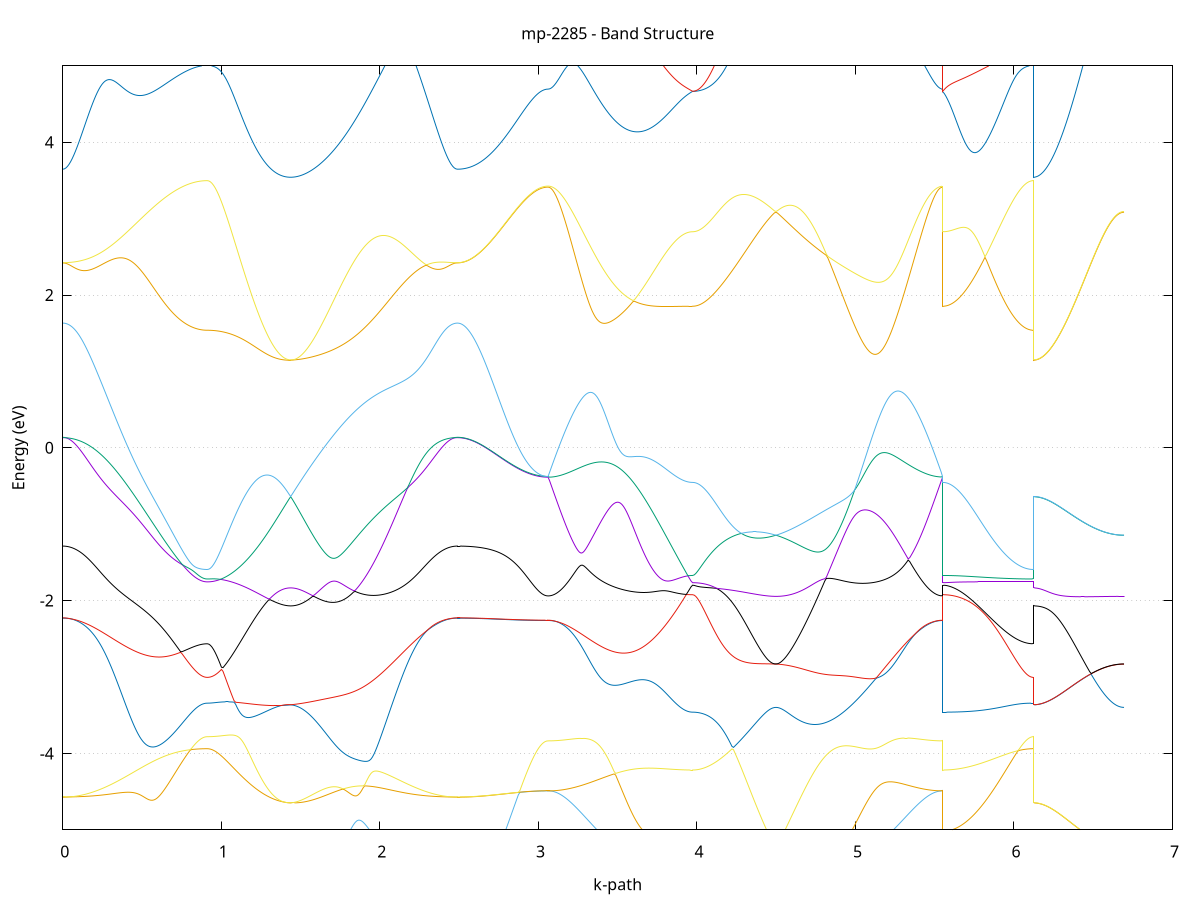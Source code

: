 set title 'mp-2285 - Band Structure'
set xlabel 'k-path'
set ylabel 'Energy (eV)'
set grid y
set yrange [-5:5]
set terminal png size 800,600
set output 'mp-2285_bands_gnuplot.png'
plot '-' using 1:2 with lines notitle, '-' using 1:2 with lines notitle, '-' using 1:2 with lines notitle, '-' using 1:2 with lines notitle, '-' using 1:2 with lines notitle, '-' using 1:2 with lines notitle, '-' using 1:2 with lines notitle, '-' using 1:2 with lines notitle, '-' using 1:2 with lines notitle, '-' using 1:2 with lines notitle, '-' using 1:2 with lines notitle, '-' using 1:2 with lines notitle, '-' using 1:2 with lines notitle, '-' using 1:2 with lines notitle, '-' using 1:2 with lines notitle, '-' using 1:2 with lines notitle, '-' using 1:2 with lines notitle, '-' using 1:2 with lines notitle, '-' using 1:2 with lines notitle, '-' using 1:2 with lines notitle
0.000000 -13.412565
0.009906 -13.412265
0.019812 -13.411265
0.029718 -13.409565
0.039625 -13.407265
0.049531 -13.404265
0.059437 -13.400665
0.069343 -13.396365
0.079249 -13.391365
0.089155 -13.385765
0.099061 -13.379565
0.108968 -13.372565
0.118874 -13.365065
0.128780 -13.356865
0.138686 -13.347965
0.148592 -13.338465
0.158498 -13.328365
0.168405 -13.317565
0.178311 -13.306165
0.188217 -13.294165
0.198123 -13.281465
0.208029 -13.268165
0.217935 -13.254265
0.227841 -13.239765
0.237748 -13.224665
0.247654 -13.208965
0.257560 -13.192665
0.267466 -13.175765
0.277372 -13.158365
0.287278 -13.140265
0.297184 -13.121665
0.307091 -13.102465
0.316997 -13.082765
0.326903 -13.062465
0.336809 -13.041665
0.346715 -13.020265
0.356621 -12.998465
0.366528 -12.976065
0.376434 -12.953165
0.386340 -12.929765
0.396246 -12.905965
0.406152 -12.881565
0.416058 -12.856765
0.425964 -12.831565
0.435871 -12.805865
0.445777 -12.779765
0.455683 -12.753265
0.465589 -12.726365
0.475495 -12.699065
0.485401 -12.671365
0.495307 -12.643365
0.505214 -12.615065
0.515120 -12.586365
0.525026 -12.557365
0.534932 -12.528065
0.544838 -12.498465
0.554744 -12.468665
0.564650 -12.438665
0.574557 -12.408365
0.584463 -12.377965
0.594369 -12.347265
0.604275 -12.316465
0.614181 -12.285565
0.624087 -12.254565
0.633994 -12.223365
0.643900 -12.192165
0.653806 -12.160965
0.663712 -12.129765
0.673618 -12.098465
0.683524 -12.067265
0.693430 -12.036165
0.703337 -12.005065
0.713243 -11.974165
0.723149 -11.943365
0.733055 -11.912865
0.742961 -11.882465
0.752867 -11.852365
0.762773 -11.822565
0.772680 -11.793065
0.782586 -11.763965
0.792492 -11.735365
0.802398 -11.707265
0.812304 -11.679765
0.822210 -11.652965
0.832117 -11.626965
0.842023 -11.601965
0.851929 -11.578265
0.861835 -11.556165
0.871741 -11.536165
0.881647 -11.518865
0.891553 -11.505365
0.901460 -11.496565
0.911366 -11.493565
0.911366 -11.493565
0.921290 -11.493465
0.931215 -11.493065
0.941140 -11.492565
0.951065 -11.491765
0.960989 -11.490865
0.970914 -11.489565
0.980839 -11.488165
0.990764 -11.486565
1.000688 -11.484665
1.010613 -11.482665
1.020538 -11.480365
1.030463 -11.477865
1.040387 -11.475165
1.050312 -11.472265
1.060237 -11.469165
1.070162 -11.465865
1.080086 -11.462265
1.090011 -11.458565
1.099936 -11.454665
1.109861 -11.450465
1.119785 -11.446165
1.129710 -11.441665
1.139635 -11.436965
1.149560 -11.432065
1.159484 -11.426965
1.169409 -11.421665
1.179334 -11.416265
1.189258 -11.410565
1.199183 -11.404765
1.209108 -11.398865
1.219033 -11.392665
1.228957 -11.386365
1.238882 -11.379865
1.248807 -11.373265
1.258732 -11.366465
1.268656 -11.359565
1.278581 -11.352465
1.288506 -11.345165
1.298431 -11.337765
1.308355 -11.330265
1.318280 -11.322565
1.328205 -11.314765
1.338130 -11.306865
1.348054 -11.298865
1.357979 -11.290665
1.367904 -11.282365
1.377829 -11.273965
1.387753 -11.265465
1.397678 -11.256865
1.407603 -11.248065
1.417528 -11.239265
1.427452 -11.230365
1.437377 -11.222665
1.437377 -11.222665
1.447304 -11.231265
1.457231 -11.241565
1.467158 -11.252865
1.477085 -11.264965
1.487012 -11.277865
1.496940 -11.291665
1.506867 -11.306365
1.516794 -11.321965
1.526721 -11.338365
1.536648 -11.355665
1.546575 -11.373765
1.556502 -11.392665
1.566429 -11.412465
1.576356 -11.432965
1.586283 -11.454265
1.596210 -11.476365
1.606138 -11.499165
1.616065 -11.522665
1.625992 -11.546765
1.635919 -11.571565
1.645846 -11.597065
1.655773 -11.623065
1.665700 -11.649665
1.675627 -11.676765
1.685554 -11.704465
1.695481 -11.732465
1.705408 -11.761065
1.715336 -11.789965
1.725263 -11.819265
1.735190 -11.848865
1.745117 -11.878765
1.755044 -11.908965
1.764971 -11.939365
1.774898 -11.969965
1.784825 -12.000765
1.794752 -12.031765
1.804679 -12.062765
1.814606 -12.093965
1.824534 -12.125165
1.834461 -12.156365
1.844388 -12.187665
1.854315 -12.218865
1.864242 -12.249965
1.874169 -12.281065
1.884096 -12.312065
1.894023 -12.342965
1.903950 -12.373665
1.913877 -12.404165
1.923804 -12.434565
1.933732 -12.464665
1.943659 -12.494565
1.953586 -12.524265
1.963513 -12.553665
1.973440 -12.582765
1.983367 -12.611565
1.993294 -12.640065
2.003221 -12.668165
2.013148 -12.695965
2.023075 -12.723365
2.033002 -12.750365
2.042930 -12.777065
2.052857 -12.803265
2.062784 -12.829065
2.072711 -12.854365
2.082638 -12.879265
2.092565 -12.903665
2.102492 -12.927665
2.112419 -12.951165
2.122346 -12.974165
2.132273 -12.996565
2.142200 -13.018565
2.152128 -13.040065
2.162055 -13.060965
2.171982 -13.081265
2.181909 -13.101065
2.191836 -13.120365
2.201763 -13.139065
2.211690 -13.157165
2.221617 -13.174765
2.231544 -13.191765
2.241471 -13.208065
2.251398 -13.223865
2.261326 -13.239065
2.271253 -13.253565
2.281180 -13.267565
2.291107 -13.280865
2.301034 -13.293565
2.310961 -13.305665
2.320888 -13.317165
2.330815 -13.327965
2.340742 -13.338165
2.350669 -13.347665
2.360596 -13.356565
2.370524 -13.364865
2.380451 -13.372465
2.390378 -13.379365
2.400305 -13.385665
2.410232 -13.391265
2.420159 -13.396265
2.430086 -13.400565
2.440013 -13.404265
2.449940 -13.407265
2.459867 -13.409565
2.469794 -13.411265
2.479722 -13.412265
2.489649 -13.412565
2.489649 -13.412565
2.499505 -13.412265
2.509361 -13.411365
2.519217 -13.409965
2.529073 -13.407965
2.538929 -13.405365
2.548785 -13.402265
2.558641 -13.398565
2.568497 -13.394265
2.578353 -13.389465
2.588209 -13.384065
2.598065 -13.378065
2.607921 -13.371565
2.617778 -13.364465
2.627634 -13.356865
2.637490 -13.348765
2.647346 -13.340065
2.657202 -13.330865
2.667058 -13.321165
2.676914 -13.310865
2.686770 -13.300165
2.696626 -13.288865
2.706482 -13.277165
2.716338 -13.264865
2.726194 -13.252165
2.736050 -13.239065
2.745906 -13.225465
2.755762 -13.211465
2.765619 -13.197065
2.775475 -13.182165
2.785331 -13.166965
2.795187 -13.151465
2.805043 -13.135565
2.814899 -13.119365
2.824755 -13.102965
2.834611 -13.086265
2.844467 -13.069365
2.854323 -13.052265
2.864179 -13.035065
2.874035 -13.017765
2.883891 -13.000465
2.893747 -12.983265
2.903604 -12.966165
2.913460 -12.949165
2.923316 -12.932465
2.933172 -12.916165
2.943028 -12.900265
2.952884 -12.884965
2.962740 -12.870265
2.972596 -12.856465
2.982452 -12.843565
2.992308 -12.831665
3.002164 -12.821065
3.012020 -12.811765
3.021876 -12.803965
3.031732 -12.797765
3.041588 -12.793265
3.051445 -12.790565
3.061301 -12.789665
3.061301 -12.789665
3.071207 -12.789365
3.081113 -12.788365
3.091019 -12.786765
3.100925 -12.784465
3.110831 -12.781565
3.120738 -12.777965
3.130644 -12.773765
3.140550 -12.768965
3.150456 -12.763465
3.160362 -12.757265
3.170268 -12.750565
3.180174 -12.743165
3.190081 -12.735165
3.199987 -12.726465
3.209893 -12.717165
3.219799 -12.707365
3.229705 -12.696865
3.239611 -12.685765
3.249517 -12.674065
3.259424 -12.661765
3.269330 -12.648865
3.279236 -12.635465
3.289142 -12.621465
3.299048 -12.606865
3.308954 -12.591665
3.318860 -12.575965
3.328767 -12.559765
3.338673 -12.543065
3.348579 -12.525765
3.358485 -12.507965
3.368391 -12.489665
3.378297 -12.470965
3.388204 -12.451765
3.398110 -12.432065
3.408016 -12.411965
3.417922 -12.391365
3.427828 -12.370465
3.437734 -12.349165
3.447640 -12.327365
3.457547 -12.305365
3.467453 -12.282965
3.477359 -12.260265
3.487265 -12.237265
3.497171 -12.214065
3.507077 -12.190565
3.516983 -12.166865
3.526890 -12.142965
3.536796 -12.118965
3.546702 -12.094765
3.556608 -12.070565
3.566514 -12.046365
3.576420 -12.022065
3.586327 -11.997865
3.596233 -11.973765
3.606139 -11.949765
3.616045 -11.925865
3.625951 -11.902365
3.635857 -11.879065
3.645763 -11.856065
3.655670 -11.833565
3.665576 -11.811465
3.675482 -11.789965
3.685388 -11.769065
3.695294 -11.748765
3.705200 -11.729165
3.715106 -11.710365
3.725013 -11.692365
3.734919 -11.675165
3.744825 -11.658965
3.754731 -11.643565
3.764637 -11.629065
3.774543 -11.615465
3.784449 -11.602765
3.794356 -11.590965
3.804262 -11.579965
3.814168 -11.569865
3.824074 -11.560565
3.833980 -11.552065
3.843886 -11.544265
3.853793 -11.537165
3.863699 -11.530765
3.873605 -11.524965
3.883511 -11.519865
3.893417 -11.515265
3.903323 -11.511365
3.913229 -11.507965
3.923136 -11.505065
3.933042 -11.502765
3.942948 -11.500965
3.952854 -11.499765
3.962760 -11.498965
3.972666 -11.498765
3.972666 -11.498765
3.982591 -11.498565
3.992516 -11.497965
4.002441 -11.496965
4.012365 -11.495665
4.022290 -11.493965
4.032215 -11.491865
4.042140 -11.489365
4.052064 -11.486565
4.061989 -11.483365
4.071914 -11.479765
4.081838 -11.475865
4.091763 -11.471565
4.101688 -11.466965
4.111613 -11.462065
4.121537 -11.456865
4.131462 -11.451265
4.141387 -11.445365
4.151312 -11.439265
4.161236 -11.432765
4.171161 -11.426065
4.181086 -11.419165
4.191011 -11.411965
4.200935 -11.404465
4.210860 -11.396865
4.220785 -11.389065
4.230710 -11.380965
4.240634 -11.372865
4.250559 -11.364465
4.260484 -11.356065
4.270409 -11.347565
4.280333 -11.338865
4.290258 -11.330165
4.300183 -11.321465
4.310108 -11.312765
4.320032 -11.304065
4.329957 -11.295365
4.339882 -11.286665
4.349806 -11.278165
4.359731 -11.269765
4.369656 -11.261465
4.379581 -11.253365
4.389505 -11.245465
4.399430 -11.237865
4.409355 -11.230465
4.419280 -11.223365
4.429204 -11.216565
4.439129 -11.210165
4.449054 -11.204065
4.458979 -11.198465
4.468903 -11.193365
4.478828 -11.188665
4.488753 -11.184565
4.498678 -11.180965
4.498678 -11.180965
4.508605 -11.183565
4.518532 -11.186765
4.528459 -11.190165
4.538386 -11.193765
4.548313 -11.197465
4.558240 -11.201265
4.568167 -11.205165
4.578094 -11.209265
4.588021 -11.213465
4.597949 -11.217765
4.607876 -11.222165
4.617803 -11.226665
4.627730 -11.231365
4.637657 -11.236165
4.647584 -11.241165
4.657511 -11.246265
4.667438 -11.251465
4.677365 -11.256865
4.687292 -11.262465
4.697219 -11.268565
4.707146 -11.276465
4.717074 -11.288565
4.727001 -11.302665
4.736928 -11.317865
4.746855 -11.333865
4.756782 -11.350665
4.766709 -11.368265
4.776636 -11.386565
4.786563 -11.405465
4.796490 -11.425165
4.806417 -11.445365
4.816345 -11.466265
4.826272 -11.487665
4.836199 -11.509665
4.846126 -11.532065
4.856053 -11.555065
4.865980 -11.578365
4.875907 -11.602165
4.885834 -11.626265
4.895761 -11.650665
4.905688 -11.675465
4.915615 -11.700465
4.925542 -11.725665
4.935470 -11.751065
4.945397 -11.776665
4.955324 -11.802365
4.965251 -11.828165
4.975178 -11.854065
4.985105 -11.880065
4.995032 -11.905965
5.004959 -11.931865
5.014886 -11.957765
5.024813 -11.983565
5.034741 -12.009265
5.044668 -12.034865
5.054595 -12.060365
5.064522 -12.085565
5.074449 -12.110665
5.084376 -12.135565
5.094303 -12.160165
5.104230 -12.184465
5.114157 -12.208565
5.124084 -12.232365
5.134011 -12.255765
5.143938 -12.278865
5.153866 -12.301665
5.163793 -12.324065
5.173720 -12.346065
5.183647 -12.367665
5.193574 -12.388865
5.203501 -12.409665
5.213428 -12.429965
5.223355 -12.449765
5.233282 -12.469165
5.243209 -12.488065
5.253137 -12.506465
5.263064 -12.524365
5.272991 -12.541765
5.282918 -12.558665
5.292845 -12.574965
5.302772 -12.590765
5.312699 -12.605965
5.322626 -12.620665
5.332553 -12.634765
5.342480 -12.648265
5.352407 -12.661165
5.362334 -12.673565
5.372262 -12.685265
5.382189 -12.696465
5.392116 -12.706965
5.402043 -12.716865
5.411970 -12.726165
5.421897 -12.734865
5.431824 -12.742965
5.441751 -12.750365
5.451678 -12.757165
5.461605 -12.763265
5.471533 -12.768865
5.481460 -12.773665
5.491387 -12.777965
5.501314 -12.781465
5.511241 -12.784465
5.521168 -12.786665
5.531095 -12.788365
5.541022 -12.789365
5.550949 -12.789665
5.550949 -11.498765
5.560805 -11.498765
5.570661 -11.498765
5.580517 -11.498765
5.590374 -11.498865
5.600230 -11.498865
5.610086 -11.498965
5.619942 -11.499065
5.629798 -11.499165
5.639654 -11.499265
5.649510 -11.499365
5.659366 -11.499465
5.669222 -11.499565
5.679078 -11.499765
5.688934 -11.499865
5.698790 -11.499965
5.708646 -11.500065
5.718502 -11.500265
5.728358 -11.500365
5.738215 -11.500465
5.748071 -11.500565
5.757927 -11.500565
5.767783 -11.500665
5.777639 -11.500765
5.787495 -11.500765
5.797351 -11.500765
5.807207 -11.500765
5.817063 -11.500765
5.826919 -11.500665
5.836775 -11.500665
5.846631 -11.500565
5.856487 -11.500465
5.866343 -11.500265
5.876200 -11.500065
5.886056 -11.499865
5.895912 -11.499665
5.905768 -11.499465
5.915624 -11.499165
5.925480 -11.498865
5.935336 -11.498565
5.945192 -11.498265
5.955048 -11.497965
5.964904 -11.497565
5.974760 -11.497265
5.984616 -11.496865
5.994472 -11.496465
6.004328 -11.496165
6.014184 -11.495765
6.024041 -11.495465
6.033897 -11.495165
6.043753 -11.494865
6.053609 -11.494565
6.063465 -11.494265
6.073321 -11.494065
6.083177 -11.493865
6.093033 -11.493765
6.102889 -11.493665
6.112745 -11.493565
6.122601 -11.493565
6.122601 -11.222665
6.132457 -11.222665
6.142313 -11.222565
6.152169 -11.222465
6.162026 -11.222265
6.171882 -11.221965
6.181738 -11.221665
6.191594 -11.221265
6.201450 -11.220865
6.211306 -11.220365
6.221162 -11.219865
6.231018 -11.219265
6.240874 -11.218665
6.250730 -11.217965
6.260586 -11.217265
6.270442 -11.216465
6.280298 -11.215665
6.290154 -11.214765
6.300010 -11.213865
6.309867 -11.212965
6.319723 -11.211965
6.329579 -11.210965
6.339435 -11.209965
6.349291 -11.208865
6.359147 -11.207865
6.369003 -11.206765
6.378859 -11.205665
6.388715 -11.204465
6.398571 -11.203365
6.408427 -11.202265
6.418283 -11.201065
6.428139 -11.199965
6.437995 -11.198865
6.447852 -11.197665
6.457708 -11.196565
6.467564 -11.195465
6.477420 -11.194465
6.487276 -11.193365
6.497132 -11.192365
6.506988 -11.191365
6.516844 -11.190365
6.526700 -11.189465
6.536556 -11.188565
6.546412 -11.187665
6.556268 -11.186865
6.566124 -11.186065
6.575980 -11.185365
6.585836 -11.184665
6.595693 -11.184065
6.605549 -11.183465
6.615405 -11.182965
6.625261 -11.182465
6.635117 -11.182065
6.644973 -11.181765
6.654829 -11.181465
6.664685 -11.181265
6.674541 -11.181065
6.684397 -11.180965
6.694253 -11.180965
e
0.000000 -10.455965
0.009906 -10.456065
0.019812 -10.456365
0.029718 -10.456865
0.039625 -10.457465
0.049531 -10.458365
0.059437 -10.459365
0.069343 -10.460565
0.079249 -10.461965
0.089155 -10.463565
0.099061 -10.465365
0.108968 -10.467365
0.118874 -10.469465
0.128780 -10.471865
0.138686 -10.474365
0.148592 -10.477065
0.158498 -10.479965
0.168405 -10.483065
0.178311 -10.486365
0.188217 -10.489765
0.198123 -10.493365
0.208029 -10.497265
0.217935 -10.501265
0.227841 -10.505365
0.237748 -10.509765
0.247654 -10.514265
0.257560 -10.519065
0.267466 -10.523965
0.277372 -10.529065
0.287278 -10.534265
0.297184 -10.539765
0.307091 -10.545365
0.316997 -10.551165
0.326903 -10.557165
0.336809 -10.563365
0.346715 -10.569665
0.356621 -10.576265
0.366528 -10.582965
0.376434 -10.589865
0.386340 -10.596965
0.396246 -10.604265
0.406152 -10.611665
0.416058 -10.619365
0.425964 -10.627165
0.435871 -10.635265
0.445777 -10.643465
0.455683 -10.651865
0.465589 -10.660565
0.475495 -10.669365
0.485401 -10.678465
0.495307 -10.687665
0.505214 -10.697165
0.515120 -10.706865
0.525026 -10.716765
0.534932 -10.726965
0.544838 -10.737365
0.554744 -10.747965
0.564650 -10.758865
0.574557 -10.769965
0.584463 -10.781365
0.594369 -10.792965
0.604275 -10.804865
0.614181 -10.817065
0.624087 -10.829565
0.633994 -10.842365
0.643900 -10.855365
0.653806 -10.868765
0.663712 -10.882465
0.673618 -10.896465
0.683524 -10.910765
0.693430 -10.925465
0.703337 -10.940465
0.713243 -10.955865
0.723149 -10.971565
0.733055 -10.987565
0.742961 -11.003965
0.752867 -11.020665
0.762773 -11.037665
0.772680 -11.055065
0.782586 -11.072765
0.792492 -11.090665
0.802398 -11.108765
0.812304 -11.127165
0.822210 -11.145565
0.832117 -11.163965
0.842023 -11.182165
0.851929 -11.200065
0.861835 -11.217165
0.871741 -11.233065
0.881647 -11.247065
0.891553 -11.258265
0.901460 -11.265665
0.911366 -11.268265
0.911366 -11.268265
0.921290 -11.268165
0.931215 -11.267765
0.941140 -11.267165
0.951065 -11.266265
0.960989 -11.265065
0.970914 -11.263665
0.980839 -11.262065
0.990764 -11.260265
1.000688 -11.258165
1.010613 -11.255865
1.020538 -11.253365
1.030463 -11.250665
1.040387 -11.247765
1.050312 -11.244665
1.060237 -11.241465
1.070162 -11.238065
1.080086 -11.234565
1.090011 -11.230965
1.099936 -11.227165
1.109861 -11.223365
1.119785 -11.219565
1.129710 -11.215665
1.139635 -11.211765
1.149560 -11.207765
1.159484 -11.203965
1.169409 -11.200065
1.179334 -11.196365
1.189258 -11.192665
1.199183 -11.189165
1.209108 -11.185765
1.219033 -11.182665
1.228957 -11.179665
1.238882 -11.176965
1.248807 -11.174565
1.258732 -11.172365
1.268656 -11.170565
1.278581 -11.169165
1.288506 -11.168165
1.298431 -11.167665
1.308355 -11.167565
1.318280 -11.167965
1.328205 -11.168865
1.338130 -11.170365
1.348054 -11.172465
1.357979 -11.175165
1.367904 -11.178565
1.377829 -11.182665
1.387753 -11.187365
1.397678 -11.192965
1.407603 -11.199165
1.417528 -11.206265
1.427452 -11.214065
1.437377 -11.221365
1.437377 -11.221365
1.447304 -11.213165
1.457231 -11.203965
1.467158 -11.194565
1.477085 -11.185165
1.487012 -11.175665
1.496940 -11.166165
1.506867 -11.156565
1.516794 -11.146865
1.526721 -11.137065
1.536648 -11.127265
1.546575 -11.117465
1.556502 -11.107565
1.566429 -11.097565
1.576356 -11.087565
1.586283 -11.077565
1.596210 -11.067565
1.606138 -11.057465
1.616065 -11.047365
1.625992 -11.037165
1.635919 -11.027065
1.645846 -11.016865
1.655773 -11.006665
1.665700 -10.996465
1.675627 -10.986265
1.685554 -10.976065
1.695481 -10.965965
1.705408 -10.955765
1.715336 -10.945565
1.725263 -10.935465
1.735190 -10.925265
1.745117 -10.915165
1.755044 -10.905065
1.764971 -10.894965
1.774898 -10.884965
1.784825 -10.874965
1.794752 -10.865065
1.804679 -10.855065
1.814606 -10.845265
1.824534 -10.835465
1.834461 -10.825665
1.844388 -10.815965
1.854315 -10.806265
1.864242 -10.796765
1.874169 -10.787265
1.884096 -10.777765
1.894023 -10.768465
1.903950 -10.759165
1.913877 -10.749965
1.923804 -10.740865
1.933732 -10.731865
1.943659 -10.722865
1.953586 -10.714065
1.963513 -10.705365
1.973440 -10.696765
1.983367 -10.688265
1.993294 -10.679865
2.003221 -10.671565
2.013148 -10.663365
2.023075 -10.655265
2.033002 -10.647365
2.042930 -10.639565
2.052857 -10.631965
2.062784 -10.624365
2.072711 -10.616965
2.082638 -10.609765
2.092565 -10.602665
2.102492 -10.595665
2.112419 -10.588865
2.122346 -10.582165
2.132273 -10.575665
2.142200 -10.569265
2.152128 -10.563065
2.162055 -10.556965
2.171982 -10.551065
2.181909 -10.545365
2.191836 -10.539765
2.201763 -10.534365
2.211690 -10.529165
2.221617 -10.524165
2.231544 -10.519265
2.241471 -10.514565
2.251398 -10.509965
2.261326 -10.505665
2.271253 -10.501465
2.281180 -10.497465
2.291107 -10.493665
2.301034 -10.489965
2.310961 -10.486465
2.320888 -10.483265
2.330815 -10.480165
2.340742 -10.477265
2.350669 -10.474465
2.360596 -10.471965
2.370524 -10.469565
2.380451 -10.467465
2.390378 -10.465465
2.400305 -10.463665
2.410232 -10.462065
2.420159 -10.460665
2.430086 -10.459365
2.440013 -10.458365
2.449940 -10.457465
2.459867 -10.456865
2.469794 -10.456365
2.479722 -10.456065
2.489649 -10.455965
2.489649 -10.455965
2.499505 -10.456965
2.509361 -10.459865
2.519217 -10.464665
2.529073 -10.471365
2.538929 -10.479965
2.548785 -10.490365
2.558641 -10.502565
2.568497 -10.516465
2.578353 -10.532065
2.588209 -10.549265
2.598065 -10.568065
2.607921 -10.588265
2.617778 -10.609865
2.627634 -10.632765
2.637490 -10.656965
2.647346 -10.682365
2.657202 -10.708765
2.667058 -10.736265
2.676914 -10.764665
2.686770 -10.793865
2.696626 -10.823865
2.706482 -10.854565
2.716338 -10.885865
2.726194 -10.917765
2.736050 -10.950065
2.745906 -10.982865
2.755762 -11.015965
2.765619 -11.049265
2.775475 -11.082765
2.785331 -11.116465
2.795187 -11.150165
2.805043 -11.183965
2.814899 -11.217565
2.824755 -11.251065
2.834611 -11.284465
2.844467 -11.317465
2.854323 -11.350165
2.864179 -11.382365
2.874035 -11.414165
2.883891 -11.445365
2.893747 -11.475865
2.903604 -11.505665
2.913460 -11.534565
2.923316 -11.562565
2.933172 -11.589465
2.943028 -11.615265
2.952884 -11.639665
2.962740 -11.662665
2.972596 -11.684165
2.982452 -11.703865
2.992308 -11.721765
3.002164 -11.737665
3.012020 -11.751365
3.021876 -11.762865
3.031732 -11.771865
3.041588 -11.778465
3.051445 -11.782365
3.061301 -11.783765
3.061301 -11.783765
3.071207 -11.783665
3.081113 -11.783265
3.091019 -11.782665
3.100925 -11.781765
3.110831 -11.780665
3.120738 -11.779365
3.130644 -11.777765
3.140550 -11.775965
3.150456 -11.773965
3.160362 -11.771665
3.170268 -11.769165
3.180174 -11.766365
3.190081 -11.763465
3.199987 -11.760265
3.209893 -11.756865
3.219799 -11.753165
3.229705 -11.749365
3.239611 -11.745265
3.249517 -11.740965
3.259424 -11.736465
3.269330 -11.731765
3.279236 -11.726865
3.289142 -11.721765
3.299048 -11.716565
3.308954 -11.711065
3.318860 -11.705465
3.328767 -11.699565
3.338673 -11.693565
3.348579 -11.687465
3.358485 -11.681065
3.368391 -11.674665
3.378297 -11.667965
3.388204 -11.661165
3.398110 -11.654265
3.408016 -11.647165
3.417922 -11.639965
3.427828 -11.632565
3.437734 -11.625165
3.447640 -11.617565
3.457547 -11.609765
3.467453 -11.601965
3.477359 -11.593965
3.487265 -11.585965
3.497171 -11.577765
3.507077 -11.569465
3.516983 -11.561065
3.526890 -11.552565
3.536796 -11.543965
3.546702 -11.535165
3.556608 -11.526365
3.566514 -11.517365
3.576420 -11.508265
3.586327 -11.499065
3.596233 -11.489665
3.606139 -11.480065
3.616045 -11.470365
3.625951 -11.460565
3.635857 -11.450465
3.645763 -11.440165
3.655670 -11.429665
3.665576 -11.418965
3.675482 -11.407965
3.685388 -11.396665
3.695294 -11.385065
3.705200 -11.373265
3.715106 -11.361065
3.725013 -11.348665
3.734919 -11.335965
3.744825 -11.323065
3.754731 -11.309865
3.764637 -11.296565
3.774543 -11.283165
3.784449 -11.269665
3.794356 -11.256265
3.804262 -11.242865
3.814168 -11.229665
3.824074 -11.216765
3.833980 -11.204265
3.843886 -11.192165
3.853793 -11.180565
3.863699 -11.169665
3.873605 -11.159365
3.883511 -11.149765
3.893417 -11.141065
3.903323 -11.133265
3.913229 -11.126365
3.923136 -11.120365
3.933042 -11.115465
3.942948 -11.111665
3.952854 -11.108865
3.962760 -11.107265
3.972666 -11.106665
3.972666 -11.106665
3.982591 -11.106665
3.992516 -11.106765
4.002441 -11.106865
4.012365 -11.106965
4.022290 -11.107065
4.032215 -11.107265
4.042140 -11.107565
4.052064 -11.107765
4.061989 -11.108065
4.071914 -11.108465
4.081838 -11.108765
4.091763 -11.109265
4.101688 -11.109665
4.111613 -11.110165
4.121537 -11.110765
4.131462 -11.111265
4.141387 -11.111965
4.151312 -11.112665
4.161236 -11.113365
4.171161 -11.114065
4.181086 -11.114965
4.191011 -11.115765
4.200935 -11.116665
4.210860 -11.117665
4.220785 -11.118665
4.230710 -11.119765
4.240634 -11.120865
4.250559 -11.122065
4.260484 -11.123365
4.270409 -11.124665
4.280333 -11.126065
4.290258 -11.127465
4.300183 -11.129065
4.310108 -11.130565
4.320032 -11.132265
4.329957 -11.133965
4.339882 -11.135765
4.349806 -11.137665
4.359731 -11.139665
4.369656 -11.141665
4.379581 -11.143765
4.389505 -11.146065
4.399430 -11.148365
4.409355 -11.150665
4.419280 -11.153165
4.429204 -11.155765
4.439129 -11.158365
4.449054 -11.161165
4.458979 -11.164065
4.468903 -11.166965
4.478828 -11.170065
4.488753 -11.173165
4.498678 -11.176465
4.498678 -11.176465
4.508605 -11.174165
4.518532 -11.172065
4.528459 -11.170465
4.538386 -11.169465
4.548313 -11.169165
4.558240 -11.169665
4.568167 -11.170765
4.578094 -11.172765
4.588021 -11.175465
4.597949 -11.178965
4.607876 -11.183265
4.617803 -11.188465
4.627730 -11.194465
4.637657 -11.201365
4.647584 -11.209065
4.657511 -11.217665
4.667438 -11.227065
4.677365 -11.237265
4.687292 -11.248265
4.697219 -11.259765
4.707146 -11.270365
4.717074 -11.277765
4.727001 -11.284165
4.736928 -11.290365
4.746855 -11.296565
4.756782 -11.302865
4.766709 -11.309365
4.776636 -11.315865
4.786563 -11.322465
4.796490 -11.329265
4.806417 -11.336065
4.816345 -11.343065
4.826272 -11.350065
4.836199 -11.357265
4.846126 -11.364465
4.856053 -11.371865
4.865980 -11.379265
4.875907 -11.386765
4.885834 -11.394365
4.895761 -11.402065
4.905688 -11.409765
4.915615 -11.417565
4.925542 -11.425465
4.935470 -11.433365
4.945397 -11.441365
4.955324 -11.449465
4.965251 -11.457465
4.975178 -11.465565
4.985105 -11.473765
4.995032 -11.481865
5.004959 -11.490065
5.014886 -11.498265
5.024813 -11.506465
5.034741 -11.514665
5.044668 -11.522865
5.054595 -11.531065
5.064522 -11.539165
5.074449 -11.547365
5.084376 -11.555365
5.094303 -11.563465
5.104230 -11.571465
5.114157 -11.579365
5.124084 -11.587265
5.134011 -11.595065
5.143938 -11.602765
5.153866 -11.610465
5.163793 -11.618065
5.173720 -11.625465
5.183647 -11.632865
5.193574 -11.640065
5.203501 -11.647265
5.213428 -11.654265
5.223355 -11.661165
5.233282 -11.667865
5.243209 -11.674465
5.253137 -11.680965
5.263064 -11.687265
5.272991 -11.693465
5.282918 -11.699365
5.292845 -11.705265
5.302772 -11.710865
5.312699 -11.716365
5.322626 -11.721665
5.332553 -11.726765
5.342480 -11.731665
5.352407 -11.736365
5.362334 -11.740865
5.372262 -11.745165
5.382189 -11.749165
5.392116 -11.753065
5.402043 -11.756765
5.411970 -11.760165
5.421897 -11.763365
5.431824 -11.766365
5.441751 -11.769065
5.451678 -11.771665
5.461605 -11.773865
5.471533 -11.775965
5.481460 -11.777765
5.491387 -11.779365
5.501314 -11.780665
5.511241 -11.781765
5.521168 -11.782665
5.531095 -11.783265
5.541022 -11.783665
5.550949 -11.783765
5.550949 -11.106665
5.560805 -11.106765
5.570661 -11.107065
5.580517 -11.107665
5.590374 -11.108465
5.600230 -11.109465
5.610086 -11.110665
5.619942 -11.112065
5.629798 -11.113765
5.639654 -11.115565
5.649510 -11.117665
5.659366 -11.119865
5.669222 -11.122365
5.679078 -11.124965
5.688934 -11.127765
5.698790 -11.130665
5.708646 -11.133765
5.718502 -11.137065
5.728358 -11.140465
5.738215 -11.144065
5.748071 -11.147665
5.757927 -11.151465
5.767783 -11.155365
5.777639 -11.159365
5.787495 -11.163365
5.797351 -11.167565
5.807207 -11.171665
5.817063 -11.175965
5.826919 -11.180265
5.836775 -11.184565
5.846631 -11.188865
5.856487 -11.193165
5.866343 -11.197465
5.876200 -11.201765
5.886056 -11.206065
5.895912 -11.210265
5.905768 -11.214465
5.915624 -11.218565
5.925480 -11.222565
5.935336 -11.226465
5.945192 -11.230265
5.955048 -11.233965
5.964904 -11.237565
5.974760 -11.240965
5.984616 -11.244265
5.994472 -11.247365
6.004328 -11.250265
6.014184 -11.253065
6.024041 -11.255565
6.033897 -11.257965
6.043753 -11.260065
6.053609 -11.261965
6.063465 -11.263565
6.073321 -11.264965
6.083177 -11.266165
6.093033 -11.267065
6.102889 -11.267765
6.112745 -11.268165
6.122601 -11.268265
6.122601 -11.221365
6.132457 -11.221265
6.142313 -11.221165
6.152169 -11.221065
6.162026 -11.220765
6.171882 -11.220465
6.181738 -11.220165
6.191594 -11.219665
6.201450 -11.219265
6.211306 -11.218665
6.221162 -11.218065
6.231018 -11.217465
6.240874 -11.216765
6.250730 -11.215965
6.260586 -11.215165
6.270442 -11.214265
6.280298 -11.213365
6.290154 -11.212465
6.300010 -11.211465
6.309867 -11.210465
6.319723 -11.209365
6.329579 -11.208365
6.339435 -11.207165
6.349291 -11.206065
6.359147 -11.204965
6.369003 -11.203765
6.378859 -11.202565
6.388715 -11.201365
6.398571 -11.200165
6.408427 -11.198965
6.418283 -11.197765
6.428139 -11.196565
6.437995 -11.195365
6.447852 -11.194165
6.457708 -11.192965
6.467564 -11.191765
6.477420 -11.190665
6.487276 -11.189565
6.497132 -11.188465
6.506988 -11.187365
6.516844 -11.186365
6.526700 -11.185365
6.536556 -11.184465
6.546412 -11.183565
6.556268 -11.182665
6.566124 -11.181865
6.575980 -11.181065
6.585836 -11.180365
6.595693 -11.179665
6.605549 -11.179065
6.615405 -11.178565
6.625261 -11.178065
6.635117 -11.177665
6.644973 -11.177265
6.654829 -11.176965
6.664685 -11.176765
6.674541 -11.176565
6.684397 -11.176465
6.694253 -11.176465
e
0.000000 -6.064065
0.009906 -6.063665
0.019812 -6.062565
0.029718 -6.060565
0.039625 -6.057865
0.049531 -6.054465
0.059437 -6.050265
0.069343 -6.045265
0.079249 -6.039465
0.089155 -6.032965
0.099061 -6.025665
0.108968 -6.017565
0.118874 -6.008765
0.128780 -5.999265
0.138686 -5.988965
0.148592 -5.977865
0.158498 -5.966065
0.168405 -5.953565
0.178311 -5.940265
0.188217 -5.926365
0.198123 -5.911565
0.208029 -5.896165
0.217935 -5.880065
0.227841 -5.863265
0.237748 -5.845665
0.247654 -5.827465
0.257560 -5.808565
0.267466 -5.789065
0.277372 -5.768865
0.287278 -5.747965
0.297184 -5.726465
0.307091 -5.704365
0.316997 -5.681665
0.326903 -5.658465
0.336809 -5.634565
0.346715 -5.610265
0.356621 -5.585365
0.366528 -5.559965
0.376434 -5.534165
0.386340 -5.507965
0.396246 -5.481365
0.406152 -5.454565
0.416058 -5.427365
0.425964 -5.400065
0.435871 -5.372765
0.445777 -5.345465
0.455683 -5.318365
0.465589 -5.291565
0.475495 -5.265365
0.485401 -5.240065
0.495307 -5.216065
0.505214 -5.193765
0.515120 -5.173765
0.525026 -5.156865
0.534932 -5.143865
0.544838 -5.135765
0.554744 -5.133365
0.564650 -5.137365
0.574557 -5.147965
0.584463 -5.164865
0.594369 -5.187265
0.604275 -5.214365
0.614181 -5.245165
0.624087 -5.278865
0.633994 -5.314565
0.643900 -5.351665
0.653806 -5.389665
0.663712 -5.428065
0.673618 -5.466565
0.683524 -5.504765
0.693430 -5.542565
0.703337 -5.579565
0.713243 -5.615765
0.723149 -5.650965
0.733055 -5.684965
0.742961 -5.717665
0.752867 -5.749065
0.762773 -5.778865
0.772680 -5.807165
0.782586 -5.833865
0.792492 -5.858765
0.802398 -5.881965
0.812304 -5.903265
0.822210 -5.922665
0.832117 -5.940165
0.842023 -5.955765
0.851929 -5.969265
0.861835 -5.980865
0.871741 -5.990265
0.881647 -5.997665
0.891553 -6.002965
0.901460 -6.006065
0.911366 -6.007165
0.911366 -6.007165
0.921290 -6.006965
0.931215 -6.006465
0.941140 -6.005465
0.951065 -6.004265
0.960989 -6.002565
0.970914 -6.000565
0.980839 -5.998265
0.990764 -5.995565
1.000688 -5.992565
1.010613 -5.989165
1.020538 -5.985565
1.030463 -5.981565
1.040387 -5.977265
1.050312 -5.972765
1.060237 -5.967965
1.070162 -5.962965
1.080086 -5.957765
1.090011 -5.952265
1.099936 -5.946665
1.109861 -5.940865
1.119785 -5.934965
1.129710 -5.928965
1.139635 -5.922965
1.149560 -5.916865
1.159484 -5.910765
1.169409 -5.904765
1.179334 -5.898765
1.189258 -5.892965
1.199183 -5.887265
1.209108 -5.881765
1.219033 -5.876565
1.228957 -5.871565
1.238882 -5.866965
1.248807 -5.862765
1.258732 -5.858965
1.268656 -5.855565
1.278581 -5.852665
1.288506 -5.850265
1.298431 -5.848365
1.308355 -5.847065
1.318280 -5.846165
1.328205 -5.845765
1.338130 -5.845865
1.348054 -5.846365
1.357979 -5.847265
1.367904 -5.848365
1.377829 -5.849765
1.387753 -5.851165
1.397678 -5.852665
1.407603 -5.853965
1.417528 -5.855065
1.427452 -5.855865
1.437377 -5.856265
1.437377 -5.856265
1.447304 -5.855865
1.457231 -5.854865
1.467158 -5.853165
1.477085 -5.850465
1.487012 -5.846965
1.496940 -5.842265
1.506867 -5.836565
1.516794 -5.829565
1.526721 -5.821365
1.536648 -5.811865
1.546575 -5.800965
1.556502 -5.788765
1.566429 -5.775065
1.576356 -5.759965
1.586283 -5.743365
1.596210 -5.725265
1.606138 -5.705665
1.616065 -5.684565
1.625992 -5.661965
1.635919 -5.637965
1.645846 -5.612365
1.655773 -5.585465
1.665700 -5.557065
1.675627 -5.527265
1.685554 -5.496065
1.695481 -5.463565
1.705408 -5.429865
1.715336 -5.394865
1.725263 -5.358665
1.735190 -5.321365
1.745117 -5.283165
1.755044 -5.243965
1.764971 -5.204065
1.774898 -5.163565
1.784825 -5.122665
1.794752 -5.081765
1.804679 -5.041365
1.814606 -5.002065
1.824534 -4.964965
1.834461 -4.931565
1.844388 -4.903765
1.854315 -4.884065
1.864242 -4.874365
1.874169 -4.874765
1.884096 -4.883965
1.894023 -4.899865
1.903950 -4.920465
1.913877 -4.944465
1.923804 -4.970665
1.933732 -4.998465
1.943659 -5.027365
1.953586 -5.057065
1.963513 -5.087165
1.973440 -5.117665
1.983367 -5.148365
1.993294 -5.179065
2.003221 -5.209765
2.013148 -5.240365
2.023075 -5.270765
2.033002 -5.300965
2.042930 -5.330765
2.052857 -5.360365
2.062784 -5.389565
2.072711 -5.418365
2.082638 -5.446765
2.092565 -5.474665
2.102492 -5.502065
2.112419 -5.529065
2.122346 -5.555465
2.132273 -5.581365
2.142200 -5.606665
2.152128 -5.631365
2.162055 -5.655565
2.171982 -5.679165
2.181909 -5.702065
2.191836 -5.724365
2.201763 -5.746065
2.211690 -5.767065
2.221617 -5.787465
2.231544 -5.807165
2.241471 -5.826165
2.251398 -5.844465
2.261326 -5.862165
2.271253 -5.879065
2.281180 -5.895265
2.291107 -5.910865
2.301034 -5.925565
2.310961 -5.939665
2.320888 -5.952965
2.330815 -5.965565
2.340742 -5.977465
2.350669 -5.988565
2.360596 -5.998865
2.370524 -6.008465
2.380451 -6.017365
2.390378 -6.025465
2.400305 -6.032765
2.410232 -6.039365
2.420159 -6.045165
2.430086 -6.050165
2.440013 -6.054365
2.449940 -6.057865
2.459867 -6.060565
2.469794 -6.062565
2.479722 -6.063665
2.489649 -6.064065
2.489649 -6.064065
2.499505 -6.062665
2.509361 -6.058565
2.519217 -6.051665
2.529073 -6.042065
2.538929 -6.029865
2.548785 -6.014865
2.558641 -5.997365
2.568497 -5.977265
2.578353 -5.954765
2.588209 -5.929765
2.598065 -5.902465
2.607921 -5.872965
2.617778 -5.841165
2.627634 -5.807265
2.637490 -5.771465
2.647346 -5.733665
2.657202 -5.693965
2.667058 -5.652565
2.676914 -5.609465
2.686770 -5.564865
2.696626 -5.518765
2.706482 -5.471265
2.716338 -5.422365
2.726194 -5.372365
2.736050 -5.321165
2.745906 -5.269065
2.755762 -5.215865
2.765619 -5.161865
2.775475 -5.107165
2.785331 -5.051765
2.795187 -4.995765
2.805043 -4.939365
2.814899 -4.882565
2.824755 -4.825465
2.834611 -4.768265
2.844467 -4.710965
2.854323 -4.653865
2.864179 -4.596865
2.874035 -4.540365
2.883891 -4.509665
2.893747 -4.507865
2.903604 -4.506065
2.913460 -4.504365
2.923316 -4.502765
2.933172 -4.501265
2.943028 -4.499765
2.952884 -4.498465
2.962740 -4.497165
2.972596 -4.496065
2.982452 -4.495065
2.992308 -4.494165
3.002164 -4.493365
3.012020 -4.492665
3.021876 -4.492065
3.031732 -4.491665
3.041588 -4.491365
3.051445 -4.491165
3.061301 -4.491065
3.061301 -4.491065
3.071207 -4.490965
3.081113 -4.492465
3.091019 -4.496565
3.100925 -4.502265
3.110831 -4.509365
3.120738 -4.518065
3.130644 -4.528165
3.140550 -4.539665
3.150456 -4.552465
3.160362 -4.566465
3.170268 -4.581565
3.180174 -4.597665
3.190081 -4.614765
3.199987 -4.632765
3.209893 -4.651465
3.219799 -4.670965
3.229705 -4.690965
3.239611 -4.711565
3.249517 -4.732665
3.259424 -4.754065
3.269330 -4.775865
3.279236 -4.797765
3.289142 -4.819965
3.299048 -4.842265
3.308954 -4.864565
3.318860 -4.886965
3.328767 -4.909265
3.338673 -4.931565
3.348579 -4.953665
3.358485 -4.975565
3.368391 -4.997365
3.378297 -5.018865
3.388204 -5.040165
3.398110 -5.061065
3.408016 -5.081765
3.417922 -5.102165
3.427828 -5.122265
3.437734 -5.142065
3.447640 -5.161465
3.457547 -5.180565
3.467453 -5.199365
3.477359 -5.217965
3.487265 -5.236265
3.497171 -5.254265
3.507077 -5.272265
3.516983 -5.290065
3.526890 -5.307965
3.536796 -5.325865
3.546702 -5.343965
3.556608 -5.362465
3.566514 -5.381365
3.576420 -5.400965
3.586327 -5.421465
3.596233 -5.442965
3.606139 -5.465665
3.616045 -5.489865
3.625951 -5.515665
3.635857 -5.543065
3.645763 -5.572265
3.655670 -5.603065
3.665576 -5.635565
3.675482 -5.669465
3.685388 -5.704565
3.695294 -5.740765
3.705200 -5.777565
3.715106 -5.814965
3.725013 -5.852565
3.734919 -5.890165
3.744825 -5.927565
3.754731 -5.964565
3.764637 -6.000965
3.774543 -6.036565
3.784449 -6.071365
3.794356 -6.105065
3.804262 -6.137665
3.814168 -6.168965
3.824074 -6.198865
3.833980 -6.227265
3.843886 -6.254165
3.853793 -6.279365
3.863699 -6.302865
3.873605 -6.324565
3.883511 -6.344365
3.893417 -6.362265
3.903323 -6.378265
3.913229 -6.392165
3.923136 -6.403965
3.933042 -6.413665
3.942948 -6.421265
3.952854 -6.426765
3.962760 -6.430065
3.972666 -6.431065
3.972666 -6.431065
3.982591 -6.430665
3.992516 -6.429365
4.002441 -6.427065
4.012365 -6.423965
4.022290 -6.419965
4.032215 -6.415065
4.042140 -6.409265
4.052064 -6.402565
4.061989 -6.394965
4.071914 -6.386565
4.081838 -6.377165
4.091763 -6.366965
4.101688 -6.355865
4.111613 -6.343865
4.121537 -6.331065
4.131462 -6.317265
4.141387 -6.302665
4.151312 -6.287265
4.161236 -6.270865
4.171161 -6.253665
4.181086 -6.235665
4.191011 -6.216765
4.200935 -6.196965
4.210860 -6.176365
4.220785 -6.154865
4.230710 -6.132665
4.240634 -6.109465
4.250559 -6.085565
4.260484 -6.060765
4.270409 -6.035265
4.280333 -6.008865
4.290258 -5.981665
4.300183 -5.953665
4.310108 -5.924965
4.320032 -5.895465
4.329957 -5.865165
4.339882 -5.834165
4.349806 -5.802365
4.359731 -5.769865
4.369656 -5.736665
4.379581 -5.702765
4.389505 -5.668165
4.399430 -5.632865
4.409355 -5.596865
4.419280 -5.560265
4.429204 -5.523065
4.439129 -5.485265
4.449054 -5.446965
4.458979 -5.408065
4.468903 -5.368665
4.478828 -5.328865
4.488753 -5.288965
4.498678 -5.258065
4.498678 -5.258065
4.508605 -5.285865
4.518532 -5.320265
4.528459 -5.353565
4.538386 -5.385365
4.548313 -5.415465
4.558240 -5.443865
4.568167 -5.470565
4.578094 -5.495465
4.588021 -5.518565
4.597949 -5.539765
4.607876 -5.559165
4.617803 -5.576565
4.627730 -5.592165
4.637657 -5.605765
4.647584 -5.617365
4.657511 -5.627065
4.667438 -5.634765
4.677365 -5.640565
4.687292 -5.644365
4.697219 -5.646165
4.707146 -5.646065
4.717074 -5.644065
4.727001 -5.640065
4.736928 -5.634165
4.746855 -5.626465
4.756782 -5.616765
4.766709 -5.605365
4.776636 -5.592065
4.786563 -5.577065
4.796490 -5.560365
4.806417 -5.541865
4.816345 -5.521865
4.826272 -5.500165
4.836199 -5.476865
4.846126 -5.452165
4.856053 -5.425865
4.865980 -5.398465
4.875907 -5.394365
4.885834 -5.394465
4.895761 -5.394065
4.905688 -5.393165
4.915615 -5.391765
4.925542 -5.389665
4.935470 -5.386965
4.945397 -5.383765
4.955324 -5.379865
4.965251 -5.375365
4.975178 -5.370165
4.985105 -5.364365
4.995032 -5.357865
5.004959 -5.350765
5.014886 -5.342965
5.024813 -5.334465
5.034741 -5.325365
5.044668 -5.315565
5.054595 -5.305065
5.064522 -5.293965
5.074449 -5.282165
5.084376 -5.269765
5.094303 -5.256665
5.104230 -5.242965
5.114157 -5.228565
5.124084 -5.213665
5.134011 -5.198065
5.143938 -5.181965
5.153866 -5.165265
5.163793 -5.147965
5.173720 -5.130165
5.183647 -5.111965
5.193574 -5.093165
5.203501 -5.073865
5.213428 -5.054265
5.223355 -5.034165
5.233282 -5.013665
5.243209 -4.992865
5.253137 -4.971865
5.263064 -4.950465
5.272991 -4.928865
5.282918 -4.907065
5.292845 -4.885265
5.302772 -4.863265
5.312699 -4.841265
5.322626 -4.819265
5.332553 -4.797365
5.342480 -4.775565
5.352407 -4.754065
5.362334 -4.732765
5.372262 -4.711865
5.382189 -4.691365
5.392116 -4.671365
5.402043 -4.652065
5.411970 -4.633365
5.421897 -4.615365
5.431824 -4.598265
5.441751 -4.582165
5.451678 -4.567065
5.461605 -4.553065
5.471533 -4.540265
5.481460 -4.528765
5.491387 -4.518665
5.501314 -4.509965
5.511241 -4.502765
5.521168 -4.497165
5.531095 -4.493165
5.541022 -4.491265
5.550949 -4.491065
5.550949 -6.431065
5.560805 -6.430865
5.570661 -6.429965
5.580517 -6.428565
5.590374 -6.426565
5.600230 -6.423965
5.610086 -6.420865
5.619942 -6.417265
5.629798 -6.413065
5.639654 -6.408265
5.649510 -6.403065
5.659366 -6.397365
5.669222 -6.391065
5.679078 -6.384365
5.688934 -6.377165
5.698790 -6.369565
5.708646 -6.361465
5.718502 -6.352965
5.728358 -6.344165
5.738215 -6.334965
5.748071 -6.325365
5.757927 -6.315465
5.767783 -6.305365
5.777639 -6.294865
5.787495 -6.284265
5.797351 -6.273365
5.807207 -6.262265
5.817063 -6.251065
5.826919 -6.239765
5.836775 -6.228365
5.846631 -6.216865
5.856487 -6.205365
5.866343 -6.193965
5.876200 -6.182465
5.886056 -6.171165
5.895912 -6.159965
5.905768 -6.148865
5.915624 -6.137965
5.925480 -6.127265
5.935336 -6.116865
5.945192 -6.106765
5.955048 -6.096965
5.964904 -6.087465
5.974760 -6.078465
5.984616 -6.069865
5.994472 -6.061665
6.004328 -6.053965
6.014184 -6.046765
6.024041 -6.040065
6.033897 -6.033965
6.043753 -6.028465
6.053609 -6.023565
6.063465 -6.019265
6.073321 -6.015565
6.083177 -6.012565
6.093033 -6.010165
6.102889 -6.008565
6.112745 -6.007465
6.122601 -6.007165
6.122601 -5.856265
6.132457 -5.855965
6.142313 -5.854965
6.152169 -5.853465
6.162026 -5.851265
6.171882 -5.848465
6.181738 -5.845065
6.191594 -5.840965
6.201450 -5.836365
6.211306 -5.831065
6.221162 -5.825265
6.231018 -5.818865
6.240874 -5.811765
6.250730 -5.804165
6.260586 -5.795965
6.270442 -5.787265
6.280298 -5.777965
6.290154 -5.768065
6.300010 -5.757665
6.309867 -5.746765
6.319723 -5.735365
6.329579 -5.723465
6.339435 -5.711065
6.349291 -5.698265
6.359147 -5.684965
6.369003 -5.671265
6.378859 -5.657265
6.388715 -5.642765
6.398571 -5.627965
6.408427 -5.612865
6.418283 -5.597365
6.428139 -5.581765
6.437995 -5.565865
6.447852 -5.549765
6.457708 -5.533465
6.467564 -5.517165
6.477420 -5.500765
6.487276 -5.484365
6.497132 -5.468065
6.506988 -5.451865
6.516844 -5.435765
6.526700 -5.419865
6.536556 -5.404365
6.546412 -5.389165
6.556268 -5.374465
6.566124 -5.360165
6.575980 -5.346565
6.585836 -5.333665
6.595693 -5.321465
6.605549 -5.310165
6.615405 -5.299765
6.625261 -5.290365
6.635117 -5.282065
6.644973 -5.274865
6.654829 -5.268865
6.664685 -5.264265
6.674541 -5.260865
6.684397 -5.258765
6.694253 -5.258065
e
0.000000 -4.573165
0.009906 -4.573065
0.019812 -4.572465
0.029718 -4.571565
0.039625 -4.570265
0.049531 -4.569465
0.059437 -4.569065
0.069343 -4.568565
0.079249 -4.568065
0.089155 -4.567465
0.099061 -4.566765
0.108968 -4.566065
0.118874 -4.565165
0.128780 -4.564265
0.138686 -4.563265
0.148592 -4.562065
0.158498 -4.560865
0.168405 -4.559565
0.178311 -4.558165
0.188217 -4.556665
0.198123 -4.554965
0.208029 -4.553265
0.217935 -4.551365
0.227841 -4.549465
0.237748 -4.547365
0.247654 -4.545165
0.257560 -4.542865
0.267466 -4.540465
0.277372 -4.538065
0.287278 -4.535465
0.297184 -4.532865
0.307091 -4.530165
0.316997 -4.527465
0.326903 -4.524765
0.336809 -4.522065
0.346715 -4.519465
0.356621 -4.516965
0.366528 -4.514665
0.376434 -4.512665
0.386340 -4.510865
0.396246 -4.509565
0.406152 -4.508765
0.416058 -4.508565
0.425964 -4.509265
0.435871 -4.510965
0.445777 -4.513865
0.455683 -4.517965
0.465589 -4.523665
0.475495 -4.530965
0.485401 -4.539965
0.495307 -4.550465
0.505214 -4.562265
0.515120 -4.574765
0.525026 -4.587165
0.534932 -4.598465
0.544838 -4.607365
0.554744 -4.612765
0.564650 -4.613665
0.574557 -4.609465
0.584463 -4.600065
0.594369 -4.585765
0.604275 -4.567265
0.614181 -4.545365
0.624087 -4.520565
0.633994 -4.493465
0.643900 -4.464665
0.653806 -4.434565
0.663712 -4.403365
0.673618 -4.371465
0.683524 -4.338965
0.693430 -4.306165
0.703337 -4.273165
0.713243 -4.240165
0.723149 -4.207265
0.733055 -4.174565
0.742961 -4.142165
0.752867 -4.110265
0.762773 -4.078765
0.772680 -4.048065
0.782586 -4.018065
0.792492 -3.988865
0.802398 -3.960765
0.812304 -3.949865
0.822210 -3.947665
0.832117 -3.945765
0.842023 -3.944065
0.851929 -3.942665
0.861835 -3.941465
0.871741 -3.940465
0.881647 -3.939665
0.891553 -3.939165
0.901460 -3.938865
0.911366 -3.938765
0.911366 -3.938765
0.921290 -3.940165
0.931215 -3.944165
0.941140 -3.950865
0.951065 -3.960065
0.960989 -3.971365
0.970914 -3.984665
0.980839 -3.999665
0.990764 -4.016065
1.000688 -4.033765
1.010613 -4.052465
1.020538 -4.071965
1.030463 -4.092065
1.040387 -4.112665
1.050312 -4.133565
1.060237 -4.154665
1.070162 -4.175865
1.080086 -4.197065
1.090011 -4.218265
1.099936 -4.239265
1.109861 -4.259965
1.119785 -4.280565
1.129710 -4.300665
1.139635 -4.320565
1.149560 -4.339965
1.159484 -4.358965
1.169409 -4.377465
1.179334 -4.395565
1.189258 -4.413065
1.199183 -4.430065
1.209108 -4.446465
1.219033 -4.462365
1.228957 -4.477665
1.238882 -4.492265
1.248807 -4.506365
1.258732 -4.519765
1.268656 -4.532565
1.278581 -4.544665
1.288506 -4.556165
1.298431 -4.566965
1.308355 -4.577165
1.318280 -4.586665
1.328205 -4.595465
1.338130 -4.603565
1.348054 -4.611065
1.357979 -4.617865
1.367904 -4.623965
1.377829 -4.629465
1.387753 -4.634265
1.397678 -4.638365
1.407603 -4.642665
1.417528 -4.645365
1.427452 -4.646765
1.437377 -4.648265
1.437377 -4.648265
1.447304 -4.647865
1.457231 -4.647865
1.467158 -4.647565
1.477085 -4.646665
1.487012 -4.645165
1.496940 -4.643165
1.506867 -4.640565
1.516794 -4.637565
1.526721 -4.633865
1.536648 -4.629765
1.546575 -4.625265
1.556502 -4.620265
1.566429 -4.614765
1.576356 -4.608965
1.586283 -4.602765
1.596210 -4.596165
1.606138 -4.589265
1.616065 -4.582165
1.625992 -4.574765
1.635919 -4.567165
1.645846 -4.559365
1.655773 -4.551465
1.665700 -4.543565
1.675627 -4.535465
1.685554 -4.527465
1.695481 -4.519465
1.705408 -4.511465
1.715336 -4.503665
1.725263 -4.496065
1.735190 -4.488565
1.745117 -4.481465
1.755044 -4.474565
1.764971 -4.468165
1.774898 -4.473865
1.784825 -4.486465
1.794752 -4.500365
1.804679 -4.514865
1.814606 -4.529165
1.824534 -4.542265
1.834461 -4.552265
1.844388 -4.557165
1.854315 -4.554465
1.864242 -4.542065
1.874169 -4.519965
1.884096 -4.489465
1.894023 -4.452865
1.903950 -4.425565
1.913877 -4.426365
1.923804 -4.427665
1.933732 -4.429365
1.943659 -4.431465
1.953586 -4.433865
1.963513 -4.436665
1.973440 -4.439765
1.983367 -4.443165
1.993294 -4.446765
2.003221 -4.450565
2.013148 -4.454565
2.023075 -4.458765
2.033002 -4.462965
2.042930 -4.467365
2.052857 -4.471765
2.062784 -4.476165
2.072711 -4.480665
2.082638 -4.485065
2.092565 -4.489465
2.102492 -4.493865
2.112419 -4.498165
2.122346 -4.502365
2.132273 -4.506565
2.142200 -4.510565
2.152128 -4.514465
2.162055 -4.518265
2.171982 -4.521965
2.181909 -4.525465
2.191836 -4.528865
2.201763 -4.532165
2.211690 -4.535265
2.221617 -4.538165
2.231544 -4.540965
2.241471 -4.543665
2.251398 -4.546165
2.261326 -4.548465
2.271253 -4.550765
2.281180 -4.552765
2.291107 -4.554765
2.301034 -4.556565
2.310961 -4.558265
2.320888 -4.559765
2.330815 -4.561165
2.340742 -4.562565
2.350669 -4.563765
2.360596 -4.564865
2.370524 -4.565865
2.380451 -4.566765
2.390378 -4.567565
2.400305 -4.568265
2.410232 -4.568965
2.420159 -4.569565
2.430086 -4.570165
2.440013 -4.570665
2.449940 -4.571365
2.459867 -4.571965
2.469794 -4.572665
2.479722 -4.573065
2.489649 -4.573165
2.489649 -4.573165
2.499505 -4.573165
2.509361 -4.572965
2.519217 -4.572665
2.529073 -4.572265
2.538929 -4.571765
2.548785 -4.571165
2.558641 -4.570365
2.568497 -4.569565
2.578353 -4.568565
2.588209 -4.567565
2.598065 -4.566365
2.607921 -4.565165
2.617778 -4.563765
2.627634 -4.562365
2.637490 -4.560865
2.647346 -4.559165
2.657202 -4.557465
2.667058 -4.555765
2.676914 -4.553865
2.686770 -4.552065
2.696626 -4.550065
2.706482 -4.548065
2.716338 -4.545965
2.726194 -4.543865
2.736050 -4.541765
2.745906 -4.539565
2.755762 -4.537365
2.765619 -4.535165
2.775475 -4.532965
2.785331 -4.530765
2.795187 -4.528565
2.805043 -4.526365
2.814899 -4.524165
2.824755 -4.521965
2.834611 -4.519765
2.844467 -4.517665
2.854323 -4.515565
2.864179 -4.513565
2.874035 -4.511565
2.883891 -4.507665
2.893747 -4.505765
2.903604 -4.504065
2.913460 -4.502365
2.923316 -4.500765
2.933172 -4.499265
2.943028 -4.497765
2.952884 -4.496465
2.962740 -4.495265
2.972596 -4.494165
2.982452 -4.493165
2.992308 -4.492265
3.002164 -4.491465
3.012020 -4.490765
3.021876 -4.490265
3.031732 -4.489765
3.041588 -4.489465
3.051445 -4.489265
3.061301 -4.489265
3.061301 -4.489265
3.071207 -4.490065
3.081113 -4.490465
3.091019 -4.489565
3.100925 -4.488365
3.110831 -4.486865
3.120738 -4.485065
3.130644 -4.482865
3.140550 -4.480365
3.150456 -4.477565
3.160362 -4.474465
3.170268 -4.470965
3.180174 -4.467265
3.190081 -4.463165
3.199987 -4.458865
3.209893 -4.454165
3.219799 -4.449265
3.229705 -4.444165
3.239611 -4.438665
3.249517 -4.432965
3.259424 -4.427065
3.269330 -4.420965
3.279236 -4.414565
3.289142 -4.408065
3.299048 -4.401265
3.308954 -4.394365
3.318860 -4.387365
3.328767 -4.380165
3.338673 -4.372765
3.348579 -4.365365
3.358485 -4.357865
3.368391 -4.350265
3.378297 -4.342665
3.388204 -4.335065
3.398110 -4.327365
3.408016 -4.319765
3.417922 -4.312165
3.427828 -4.304665
3.437734 -4.297265
3.447640 -4.289865
3.457547 -4.282765
3.467453 -4.275765
3.477359 -4.268865
3.487265 -4.282965
3.497171 -4.331565
3.507077 -4.380765
3.516983 -4.430365
3.526890 -4.479965
3.536796 -4.529465
3.546702 -4.578365
3.556608 -4.626465
3.566514 -4.673465
3.576420 -4.719065
3.586327 -4.762865
3.596233 -4.804665
3.606139 -4.844165
3.616045 -4.881065
3.625951 -4.915165
3.635857 -4.946265
3.645763 -4.974165
3.655670 -4.998965
3.665576 -5.020565
3.675482 -5.039165
3.685388 -5.054965
3.695294 -5.068065
3.705200 -5.078665
3.715106 -5.087065
3.725013 -5.093365
3.734919 -5.097965
3.744825 -5.100765
3.754731 -5.102165
3.764637 -5.102265
3.774543 -5.101165
3.784449 -5.098965
3.794356 -5.095965
3.804262 -5.092265
3.814168 -5.087765
3.824074 -5.082865
3.833980 -5.077465
3.843886 -5.071865
3.853793 -5.066065
3.863699 -5.060165
3.873605 -5.054265
3.883511 -5.048565
3.893417 -5.043165
3.903323 -5.038065
3.913229 -5.033465
3.923136 -5.029365
3.933042 -5.025865
3.942948 -5.023165
3.952854 -5.021165
3.962760 -5.019865
3.972666 -5.019465
3.972666 -5.019465
3.982591 -5.019665
3.992516 -5.020365
4.002441 -5.021465
4.012365 -5.023065
4.022290 -5.024965
4.032215 -5.027365
4.042140 -5.030065
4.052064 -5.033165
4.061989 -5.036565
4.071914 -5.040365
4.081838 -5.044365
4.091763 -5.048665
4.101688 -5.053165
4.111613 -5.057865
4.121537 -5.062765
4.131462 -5.067765
4.141387 -5.072965
4.151312 -5.078165
4.161236 -5.083565
4.171161 -5.088965
4.181086 -5.094365
4.191011 -5.099765
4.200935 -5.105265
4.210860 -5.110665
4.220785 -5.116065
4.230710 -5.121465
4.240634 -5.126765
4.250559 -5.132065
4.260484 -5.137165
4.270409 -5.142265
4.280333 -5.147265
4.290258 -5.152265
4.300183 -5.157065
4.310108 -5.161765
4.320032 -5.166365
4.329957 -5.170965
4.339882 -5.175365
4.349806 -5.179665
4.359731 -5.183965
4.369656 -5.188065
4.379581 -5.192165
4.389505 -5.196165
4.399430 -5.200065
4.409355 -5.203865
4.419280 -5.207665
4.429204 -5.211365
4.439129 -5.215065
4.449054 -5.218765
4.458979 -5.222365
4.468903 -5.226065
4.478828 -5.229665
4.488753 -5.233365
4.498678 -5.237065
4.498678 -5.237065
4.508605 -5.240865
4.518532 -5.244765
4.528459 -5.248665
4.538386 -5.252765
4.548313 -5.256865
4.558240 -5.261065
4.568167 -5.265365
4.578094 -5.269765
4.588021 -5.274265
4.597949 -5.278865
4.607876 -5.283565
4.617803 -5.288365
4.627730 -5.293265
4.637657 -5.298265
4.647584 -5.303365
4.657511 -5.308565
4.667438 -5.313765
4.677365 -5.318965
4.687292 -5.324265
4.697219 -5.329465
4.707146 -5.334765
4.717074 -5.339965
4.727001 -5.345065
4.736928 -5.350065
4.746855 -5.354965
4.756782 -5.359765
4.766709 -5.364265
4.776636 -5.368665
4.786563 -5.372765
4.796490 -5.376665
4.806417 -5.380165
4.816345 -5.383365
4.826272 -5.386265
4.836199 -5.388765
4.846126 -5.390765
4.856053 -5.392365
4.865980 -5.393365
4.875907 -5.369165
4.885834 -5.338965
4.895761 -5.307365
4.905688 -5.274665
4.915615 -5.240865
4.925542 -5.206065
4.935470 -5.170265
4.945397 -5.133665
4.955324 -5.096165
4.965251 -5.058065
4.975178 -5.019265
4.985105 -4.980065
4.995032 -4.940465
5.004959 -4.900665
5.014886 -4.860765
5.024813 -4.820965
5.034741 -4.781365
5.044668 -4.742165
5.054595 -4.703665
5.064522 -4.666165
5.074449 -4.629765
5.084376 -4.594865
5.094303 -4.561665
5.104230 -4.530665
5.114157 -4.501965
5.124084 -4.475965
5.134011 -4.452965
5.143938 -4.432965
5.153866 -4.416065
5.163793 -4.402265
5.173720 -4.391365
5.183647 -4.383265
5.193574 -4.377465
5.203501 -4.373965
5.213428 -4.372165
5.223355 -4.371965
5.233282 -4.373065
5.243209 -4.375265
5.253137 -4.378265
5.263064 -4.382065
5.272991 -4.386365
5.282918 -4.391065
5.292845 -4.396065
5.302772 -4.401365
5.312699 -4.406765
5.322626 -4.412365
5.332553 -4.417865
5.342480 -4.423365
5.352407 -4.428865
5.362334 -4.434265
5.372262 -4.439465
5.382189 -4.444565
5.392116 -4.449465
5.402043 -4.454165
5.411970 -4.458665
5.421897 -4.462865
5.431824 -4.466865
5.441751 -4.470565
5.451678 -4.473965
5.461605 -4.477065
5.471533 -4.479865
5.481460 -4.482365
5.491387 -4.484565
5.501314 -4.486365
5.511241 -4.487865
5.521168 -4.489065
5.531095 -4.489765
5.541022 -4.489665
5.550949 -4.489265
5.550949 -5.019465
5.560805 -5.018965
5.570661 -5.017265
5.580517 -5.014365
5.590374 -5.010465
5.600230 -5.005365
5.610086 -4.999165
5.619942 -4.991965
5.629798 -4.983565
5.639654 -4.974065
5.649510 -4.963465
5.659366 -4.951765
5.669222 -4.939065
5.679078 -4.925365
5.688934 -4.910565
5.698790 -4.894765
5.708646 -4.877865
5.718502 -4.860065
5.728358 -4.841265
5.738215 -4.821565
5.748071 -4.800865
5.757927 -4.779265
5.767783 -4.756765
5.777639 -4.733365
5.787495 -4.709165
5.797351 -4.684165
5.807207 -4.658365
5.817063 -4.631765
5.826919 -4.604465
5.836775 -4.576365
5.846631 -4.547665
5.856487 -4.518365
5.866343 -4.488365
5.876200 -4.457865
5.886056 -4.426765
5.895912 -4.395265
5.905768 -4.363265
5.915624 -4.330865
5.925480 -4.298165
5.935336 -4.265165
5.945192 -4.231965
5.955048 -4.198665
5.964904 -4.165265
5.974760 -4.131965
5.984616 -4.098765
5.994472 -4.065865
6.004328 -4.033365
6.014184 -4.001565
6.024041 -3.970465
6.033897 -3.960465
6.043753 -3.956065
6.053609 -3.952165
6.063465 -3.948665
6.073321 -3.945665
6.083177 -3.943165
6.093033 -3.941265
6.102889 -3.939865
6.112745 -3.939065
6.122601 -3.938765
6.122601 -4.648265
6.132457 -4.648965
6.142313 -4.650765
6.152169 -4.653765
6.162026 -4.658065
6.171882 -4.663365
6.181738 -4.669865
6.191594 -4.677465
6.201450 -4.685965
6.211306 -4.695465
6.221162 -4.705765
6.231018 -4.716965
6.240874 -4.728965
6.250730 -4.741565
6.260586 -4.754765
6.270442 -4.768465
6.280298 -4.782765
6.290154 -4.797365
6.300010 -4.812465
6.309867 -4.827765
6.319723 -4.843265
6.329579 -4.858965
6.339435 -4.874765
6.349291 -4.890665
6.359147 -4.906665
6.369003 -4.922565
6.378859 -4.938365
6.388715 -4.954065
6.398571 -4.969665
6.408427 -4.985065
6.418283 -5.000265
6.428139 -5.015165
6.437995 -5.029765
6.447852 -5.044065
6.457708 -5.058065
6.467564 -5.071665
6.477420 -5.084865
6.487276 -5.097565
6.497132 -5.109865
6.506988 -5.121765
6.516844 -5.133065
6.526700 -5.143865
6.536556 -5.154265
6.546412 -5.163965
6.556268 -5.173165
6.566124 -5.181865
6.575980 -5.189865
6.585836 -5.197265
6.595693 -5.204165
6.605549 -5.210365
6.615405 -5.215965
6.625261 -5.220865
6.635117 -5.225165
6.644973 -5.228765
6.654829 -5.231765
6.664685 -5.234065
6.674541 -5.235665
6.684397 -5.236665
6.694253 -5.237065
e
0.000000 -4.570265
0.009906 -4.570265
0.019812 -4.570165
0.029718 -4.569965
0.039625 -4.569765
0.049531 -4.568565
0.059437 -4.566465
0.069343 -4.564065
0.079249 -4.561265
0.089155 -4.558065
0.099061 -4.554565
0.108968 -4.550665
0.118874 -4.546465
0.128780 -4.541865
0.138686 -4.536965
0.148592 -4.531665
0.158498 -4.525965
0.168405 -4.520065
0.178311 -4.513765
0.188217 -4.507065
0.198123 -4.500165
0.208029 -4.492865
0.217935 -4.485265
0.227841 -4.477465
0.237748 -4.469265
0.247654 -4.460765
0.257560 -4.452065
0.267466 -4.442965
0.277372 -4.433765
0.287278 -4.424165
0.297184 -4.414365
0.307091 -4.404365
0.316997 -4.394165
0.326903 -4.383765
0.336809 -4.373065
0.346715 -4.362265
0.356621 -4.351265
0.366528 -4.340065
0.376434 -4.328765
0.386340 -4.317365
0.396246 -4.305765
0.406152 -4.294165
0.416058 -4.282465
0.425964 -4.270665
0.435871 -4.258865
0.445777 -4.246965
0.455683 -4.235065
0.465589 -4.223265
0.475495 -4.211465
0.485401 -4.199665
0.495307 -4.187965
0.505214 -4.176365
0.515120 -4.164965
0.525026 -4.153565
0.534932 -4.142465
0.544838 -4.131465
0.554744 -4.120665
0.564650 -4.110065
0.574557 -4.099765
0.584463 -4.089665
0.594369 -4.079865
0.604275 -4.070365
0.614181 -4.061165
0.624087 -4.052265
0.633994 -4.043765
0.643900 -4.035465
0.653806 -4.027665
0.663712 -4.020165
0.673618 -4.013065
0.683524 -4.006265
0.693430 -3.999865
0.703337 -3.993865
0.713243 -3.988165
0.723149 -3.982865
0.733055 -3.977865
0.742961 -3.973265
0.752867 -3.968965
0.762773 -3.965065
0.772680 -3.961365
0.782586 -3.958065
0.792492 -3.955065
0.802398 -3.952265
0.812304 -3.933865
0.822210 -3.908365
0.832117 -3.884465
0.842023 -3.862365
0.851929 -3.842265
0.861835 -3.824565
0.871741 -3.809565
0.881647 -3.797565
0.891553 -3.788665
0.901460 -3.783265
0.911366 -3.781465
0.911366 -3.781465
0.921290 -3.781265
0.931215 -3.780865
0.941140 -3.780065
0.951065 -3.778965
0.960989 -3.777565
0.970914 -3.775965
0.980839 -3.774065
0.990764 -3.772065
1.000688 -3.769865
1.010613 -3.767565
1.020538 -3.765265
1.030463 -3.763165
1.040387 -3.761265
1.050312 -3.759865
1.060237 -3.759265
1.070162 -3.759765
1.080086 -3.762065
1.090011 -3.766765
1.099936 -3.774965
1.109861 -3.787665
1.119785 -3.805965
1.129710 -3.830465
1.139635 -3.860865
1.149560 -3.896365
1.159484 -3.935565
1.169409 -3.977365
1.179334 -4.020465
1.189258 -4.064265
1.199183 -4.108065
1.209108 -4.151265
1.219033 -4.193665
1.228957 -4.234965
1.238882 -4.274865
1.248807 -4.313165
1.258732 -4.349765
1.268656 -4.384465
1.278581 -4.417265
1.288506 -4.447965
1.298431 -4.476465
1.308355 -4.502765
1.318280 -4.526865
1.328205 -4.548565
1.338130 -4.568065
1.348054 -4.585165
1.357979 -4.600065
1.367904 -4.612765
1.377829 -4.623265
1.387753 -4.631665
1.397678 -4.638165
1.407603 -4.641865
1.417528 -4.644665
1.427452 -4.646365
1.437377 -4.645765
1.437377 -4.645765
1.447304 -4.645165
1.457231 -4.642265
1.467158 -4.637865
1.477085 -4.632265
1.487012 -4.625665
1.496940 -4.618065
1.506867 -4.609765
1.516794 -4.600865
1.526721 -4.591265
1.536648 -4.581265
1.546575 -4.570865
1.556502 -4.560265
1.566429 -4.549365
1.576356 -4.538465
1.586283 -4.527665
1.596210 -4.516865
1.606138 -4.506365
1.616065 -4.496065
1.625992 -4.486265
1.635919 -4.476965
1.645846 -4.468365
1.655773 -4.460465
1.665700 -4.453465
1.675627 -4.447465
1.685554 -4.442665
1.695481 -4.439165
1.705408 -4.437165
1.715336 -4.436665
1.725263 -4.437965
1.735190 -4.441165
1.745117 -4.446365
1.755044 -4.453565
1.764971 -4.462465
1.774898 -4.461565
1.784825 -4.455865
1.794752 -4.450565
1.804679 -4.445665
1.814606 -4.441265
1.824534 -4.437365
1.834461 -4.434065
1.844388 -4.431265
1.854315 -4.428965
1.864242 -4.427165
1.874169 -4.425965
1.884096 -4.425365
1.894023 -4.425165
1.903950 -4.412465
1.913877 -4.370665
1.923804 -4.329665
1.933732 -4.292665
1.943659 -4.263165
1.953586 -4.243765
1.963513 -4.233865
1.973440 -4.230665
1.983367 -4.231865
1.993294 -4.235665
2.003221 -4.241265
2.013148 -4.247965
2.023075 -4.255565
2.033002 -4.263665
2.042930 -4.272365
2.052857 -4.281365
2.062784 -4.290665
2.072711 -4.300165
2.082638 -4.309765
2.092565 -4.319565
2.102492 -4.329465
2.112419 -4.339365
2.122346 -4.349265
2.132273 -4.359265
2.142200 -4.369165
2.152128 -4.378965
2.162055 -4.388665
2.171982 -4.398365
2.181909 -4.407865
2.191836 -4.417265
2.201763 -4.426465
2.211690 -4.435465
2.221617 -4.444365
2.231544 -4.452965
2.241471 -4.461365
2.251398 -4.469565
2.261326 -4.477465
2.271253 -4.485165
2.281180 -4.492565
2.291107 -4.499665
2.301034 -4.506565
2.310961 -4.513065
2.320888 -4.519265
2.330815 -4.525265
2.340742 -4.530765
2.350669 -4.536065
2.360596 -4.540965
2.370524 -4.545565
2.380451 -4.549765
2.390378 -4.553665
2.400305 -4.557165
2.410232 -4.560265
2.420159 -4.562965
2.430086 -4.565365
2.440013 -4.567165
2.449940 -4.568565
2.459867 -4.569465
2.469794 -4.569965
2.479722 -4.570165
2.489649 -4.570265
2.489649 -4.570265
2.499505 -4.570165
2.509361 -4.570065
2.519217 -4.569765
2.529073 -4.569365
2.538929 -4.568865
2.548785 -4.568265
2.558641 -4.567465
2.568497 -4.566665
2.578353 -4.565665
2.588209 -4.564665
2.598065 -4.563565
2.607921 -4.562265
2.617778 -4.560965
2.627634 -4.559565
2.637490 -4.558065
2.647346 -4.556465
2.657202 -4.554765
2.667058 -4.552965
2.676914 -4.551165
2.686770 -4.549365
2.696626 -4.547365
2.706482 -4.545465
2.716338 -4.543365
2.726194 -4.541265
2.736050 -4.539165
2.745906 -4.537065
2.755762 -4.534865
2.765619 -4.532765
2.775475 -4.530565
2.785331 -4.528365
2.795187 -4.526165
2.805043 -4.523965
2.814899 -4.521765
2.824755 -4.519665
2.834611 -4.517565
2.844467 -4.515465
2.854323 -4.513365
2.864179 -4.511365
2.874035 -4.509365
2.883891 -4.484065
2.893747 -4.428865
2.903604 -4.374365
2.913460 -4.320865
2.923316 -4.268665
2.933172 -4.218065
2.943028 -4.169065
2.952884 -4.122265
2.962740 -4.077665
2.972596 -4.035865
2.982452 -3.996965
2.992308 -3.961465
3.002164 -3.929665
3.012020 -3.902065
3.021876 -3.878765
3.031732 -3.860365
3.041588 -3.846965
3.051445 -3.838865
3.061301 -3.836165
3.061301 -3.836165
3.071207 -3.836065
3.081113 -3.835665
3.091019 -3.835065
3.100925 -3.834165
3.110831 -3.833065
3.120738 -3.831765
3.130644 -3.830265
3.140550 -3.828465
3.150456 -3.826565
3.160362 -3.824565
3.170268 -3.822365
3.180174 -3.820065
3.190081 -3.817665
3.199987 -3.815365
3.209893 -3.812965
3.219799 -3.810665
3.229705 -3.808565
3.239611 -3.806665
3.249517 -3.805065
3.259424 -3.803865
3.269330 -3.803265
3.279236 -3.803265
3.289142 -3.804065
3.299048 -3.805765
3.308954 -3.808765
3.318860 -3.813165
3.328767 -3.819165
3.338673 -3.827165
3.348579 -3.837265
3.358485 -3.849965
3.368391 -3.865265
3.378297 -3.883665
3.388204 -3.905265
3.398110 -3.930165
3.408016 -3.958365
3.417922 -3.989865
3.427828 -4.024465
3.437734 -4.061965
3.447640 -4.102165
3.457547 -4.144765
3.467453 -4.189265
3.477359 -4.235465
3.487265 -4.262265
3.497171 -4.255865
3.507077 -4.249665
3.516983 -4.243765
3.526890 -4.238165
3.536796 -4.232865
3.546702 -4.227865
3.556608 -4.223165
3.566514 -4.218765
3.576420 -4.214765
3.586327 -4.211165
3.596233 -4.207865
3.606139 -4.204865
3.616045 -4.202265
3.625951 -4.199965
3.635857 -4.198065
3.645763 -4.196465
3.655670 -4.195165
3.665576 -4.194265
3.675482 -4.193565
3.685388 -4.193165
3.695294 -4.192965
3.705200 -4.193065
3.715106 -4.193365
3.725013 -4.193865
3.734919 -4.194465
3.744825 -4.195365
3.754731 -4.196265
3.764637 -4.197365
3.774543 -4.198565
3.784449 -4.199765
3.794356 -4.201065
3.804262 -4.202465
3.814168 -4.203865
3.824074 -4.205165
3.833980 -4.206565
3.843886 -4.207865
3.853793 -4.209165
3.863699 -4.210465
3.873605 -4.211565
3.883511 -4.212665
3.893417 -4.213665
3.903323 -4.214565
3.913229 -4.215365
3.923136 -4.216065
3.933042 -4.216665
3.942948 -4.217165
3.952854 -4.217465
3.962760 -4.217665
3.972666 -4.217665
3.972666 -4.217665
3.982591 -4.217165
3.992516 -4.215665
4.002441 -4.213165
4.012365 -4.209565
4.022290 -4.204965
4.032215 -4.199465
4.042140 -4.192965
4.052064 -4.185565
4.061989 -4.177265
4.071914 -4.168065
4.081838 -4.157965
4.091763 -4.147065
4.101688 -4.135365
4.111613 -4.122865
4.121537 -4.109665
4.131462 -4.095665
4.141387 -4.080965
4.151312 -4.065665
4.161236 -4.049665
4.171161 -4.033065
4.181086 -4.015865
4.191011 -3.998065
4.200935 -3.979765
4.210860 -3.960865
4.220785 -3.941465
4.230710 -3.951465
4.240634 -3.997165
4.250559 -4.044265
4.260484 -4.092665
4.270409 -4.142165
4.280333 -4.192565
4.290258 -4.243665
4.300183 -4.295265
4.310108 -4.347265
4.320032 -4.399465
4.329957 -4.451765
4.339882 -4.504065
4.349806 -4.556065
4.359731 -4.607865
4.369656 -4.659165
4.379581 -4.710065
4.389505 -4.760265
4.399430 -4.809765
4.409355 -4.858465
4.419280 -4.906265
4.429204 -4.953065
4.439129 -4.998865
4.449054 -5.043565
4.458979 -5.087065
4.468903 -5.129165
4.478828 -5.169965
4.488753 -5.208865
4.498678 -5.236965
4.498678 -5.236965
4.508605 -5.204465
4.518532 -5.163365
4.528459 -5.121465
4.538386 -5.079065
4.548313 -5.036365
4.558240 -4.993465
4.568167 -4.950265
4.578094 -4.906965
4.588021 -4.863665
4.597949 -4.820165
4.607876 -4.776765
4.617803 -4.733465
4.627730 -4.690365
4.637657 -4.647465
4.647584 -4.604865
4.657511 -4.562665
4.667438 -4.520965
4.677365 -4.479865
4.687292 -4.439365
4.697219 -4.399665
4.707146 -4.360865
4.717074 -4.323065
4.727001 -4.286365
4.736928 -4.250865
4.746855 -4.216665
4.756782 -4.183965
4.766709 -4.152765
4.776636 -4.123165
4.786563 -4.095265
4.796490 -4.069265
4.806417 -4.045065
4.816345 -4.022865
4.826272 -4.002565
4.836199 -3.984165
4.846126 -3.967865
4.856053 -3.953465
4.865980 -3.940965
4.875907 -3.930365
4.885834 -3.921465
4.895761 -3.914365
4.905688 -3.908865
4.915615 -3.904765
4.925542 -3.902065
4.935470 -3.900665
4.945397 -3.900365
4.955324 -3.901065
4.965251 -3.902665
4.975178 -3.905065
4.985105 -3.908065
4.995032 -3.911465
5.004959 -3.915365
5.014886 -3.919465
5.024813 -3.923565
5.034741 -3.927765
5.044668 -3.931665
5.054595 -3.935265
5.064522 -3.938265
5.074449 -3.940665
5.084376 -3.942065
5.094303 -3.942465
5.104230 -3.941565
5.114157 -3.939365
5.124084 -3.935565
5.134011 -3.930165
5.143938 -3.923165
5.153866 -3.914765
5.163793 -3.905065
5.173720 -3.894565
5.183647 -3.883465
5.193574 -3.872165
5.203501 -3.860965
5.213428 -3.850365
5.223355 -3.840465
5.233282 -3.831465
5.243209 -3.823665
5.253137 -3.816865
5.263064 -3.811365
5.272991 -3.806865
5.282918 -3.803465
5.292845 -3.800965
5.302772 -3.799465
5.312699 -3.798665
5.322626 -3.798665
5.332553 -3.799165
5.342480 -3.800165
5.352407 -3.801565
5.362334 -3.803365
5.372262 -3.805465
5.382189 -3.807665
5.392116 -3.810065
5.402043 -3.812465
5.411970 -3.814965
5.421897 -3.817465
5.431824 -3.819865
5.441751 -3.822165
5.451678 -3.824465
5.461605 -3.826465
5.471533 -3.828465
5.481460 -3.830165
5.491387 -3.831765
5.501314 -3.833065
5.511241 -3.834165
5.521168 -3.835065
5.531095 -3.835665
5.541022 -3.836065
5.550949 -3.836165
5.550949 -4.217665
5.560805 -4.217565
5.570661 -4.217065
5.580517 -4.216265
5.590374 -4.215165
5.600230 -4.213765
5.610086 -4.212065
5.619942 -4.210065
5.629798 -4.207665
5.639654 -4.205065
5.649510 -4.202165
5.659366 -4.198865
5.669222 -4.195365
5.679078 -4.191565
5.688934 -4.187465
5.698790 -4.183165
5.708646 -4.178565
5.718502 -4.173665
5.728358 -4.168465
5.738215 -4.163065
5.748071 -4.157465
5.757927 -4.151565
5.767783 -4.145565
5.777639 -4.139265
5.787495 -4.132765
5.797351 -4.126165
5.807207 -4.119265
5.817063 -4.112265
5.826919 -4.105165
5.836775 -4.097965
5.846631 -4.090565
5.856487 -4.083165
5.866343 -4.075565
5.876200 -4.068065
5.886056 -4.060465
5.895912 -4.052865
5.905768 -4.045265
5.915624 -4.037665
5.925480 -4.030165
5.935336 -4.022765
5.945192 -4.015565
5.955048 -4.008365
5.964904 -4.001465
5.974760 -3.994765
5.984616 -3.988265
5.994472 -3.982065
6.004328 -3.976165
6.014184 -3.970565
6.024041 -3.965365
6.033897 -3.940565
6.043753 -3.911865
6.053609 -3.884965
6.063465 -3.860065
6.073321 -3.837765
6.083177 -3.818465
6.093033 -3.802765
6.102889 -3.791065
6.112745 -3.783865
6.122601 -3.781465
6.122601 -4.645765
6.132457 -4.646365
6.142313 -4.648165
6.152169 -4.651265
6.162026 -4.655465
6.171882 -4.660865
6.181738 -4.667365
6.191594 -4.674865
6.201450 -4.683465
6.211306 -4.692965
6.221162 -4.703365
6.231018 -4.714565
6.240874 -4.726465
6.250730 -4.739165
6.260586 -4.752365
6.270442 -4.766165
6.280298 -4.780465
6.290154 -4.795165
6.300010 -4.810165
6.309867 -4.825565
6.319723 -4.841065
6.329579 -4.856865
6.339435 -4.872765
6.349291 -4.888665
6.359147 -4.904665
6.369003 -4.920665
6.378859 -4.936465
6.388715 -4.952265
6.398571 -4.967965
6.408427 -4.983365
6.418283 -4.998565
6.428139 -5.013565
6.437995 -5.028265
6.447852 -5.042665
6.457708 -5.056665
6.467564 -5.070265
6.477420 -5.083565
6.487276 -5.096365
6.497132 -5.108765
6.506988 -5.120565
6.516844 -5.132065
6.526700 -5.142965
6.536556 -5.153265
6.546412 -5.163065
6.556268 -5.172365
6.566124 -5.181065
6.575980 -5.189165
6.585836 -5.196665
6.595693 -5.203565
6.605549 -5.209865
6.615405 -5.215465
6.625261 -5.220465
6.635117 -5.224765
6.644973 -5.228465
6.654829 -5.231565
6.664685 -5.233865
6.674541 -5.235565
6.684397 -5.236665
6.694253 -5.236965
e
0.000000 -2.229765
0.009906 -2.230065
0.019812 -2.231165
0.029718 -2.232865
0.039625 -2.235165
0.049531 -2.238265
0.059437 -2.243165
0.069343 -2.249565
0.079249 -2.257165
0.089155 -2.265765
0.099061 -2.275565
0.108968 -2.286565
0.118874 -2.298965
0.128780 -2.312665
0.138686 -2.327765
0.148592 -2.344365
0.158498 -2.362665
0.168405 -2.382565
0.178311 -2.404365
0.188217 -2.427965
0.198123 -2.453665
0.208029 -2.481265
0.217935 -2.511165
0.227841 -2.543165
0.237748 -2.577365
0.247654 -2.613765
0.257560 -2.652465
0.267466 -2.693365
0.277372 -2.736365
0.287278 -2.781365
0.297184 -2.828265
0.307091 -2.876865
0.316997 -2.927065
0.326903 -2.978765
0.336809 -3.031565
0.346715 -3.085365
0.356621 -3.139865
0.366528 -3.194865
0.376434 -3.250165
0.386340 -3.305465
0.396246 -3.360365
0.406152 -3.414765
0.416058 -3.468165
0.425964 -3.520265
0.435871 -3.570765
0.445777 -3.619165
0.455683 -3.665065
0.465589 -3.708065
0.475495 -3.747665
0.485401 -3.783465
0.495307 -3.815265
0.505214 -3.842665
0.515120 -3.865565
0.525026 -3.883965
0.534932 -3.897965
0.544838 -3.907865
0.554744 -3.913865
0.564650 -3.916365
0.574557 -3.915665
0.584463 -3.912065
0.594369 -3.905865
0.604275 -3.897465
0.614181 -3.886865
0.624087 -3.874565
0.633994 -3.860465
0.643900 -3.844965
0.653806 -3.827965
0.663712 -3.809765
0.673618 -3.790465
0.683524 -3.770065
0.693430 -3.748765
0.703337 -3.726665
0.713243 -3.703865
0.723149 -3.680365
0.733055 -3.656365
0.742961 -3.632065
0.752867 -3.607465
0.762773 -3.582865
0.772680 -3.558365
0.782586 -3.534065
0.792492 -3.510265
0.802398 -3.487065
0.812304 -3.464865
0.822210 -3.443765
0.832117 -3.424065
0.842023 -3.405965
0.851929 -3.389765
0.861835 -3.375765
0.871741 -3.363965
0.881647 -3.354565
0.891553 -3.347865
0.901460 -3.343765
0.911366 -3.342465
0.911366 -3.342465
0.921290 -3.342065
0.931215 -3.341065
0.941140 -3.339565
0.951065 -3.337665
0.960989 -3.335565
0.970914 -3.333365
0.980839 -3.331265
0.990764 -3.329365
1.000688 -3.327865
1.010613 -3.326665
1.020538 -3.325865
1.030463 -3.325565
1.040387 -3.325565
1.050312 -3.326065
1.060237 -3.326765
1.070162 -3.327865
1.080086 -3.329265
1.090011 -3.356665
1.099936 -3.400565
1.109861 -3.438965
1.119785 -3.470665
1.129710 -3.495165
1.139635 -3.512465
1.149560 -3.523365
1.159484 -3.529165
1.169409 -3.531065
1.179334 -3.529965
1.189258 -3.526565
1.199183 -3.521565
1.209108 -3.515265
1.219033 -3.507965
1.228957 -3.499965
1.238882 -3.491365
1.248807 -3.482465
1.258732 -3.473165
1.268656 -3.463665
1.278581 -3.454165
1.288506 -3.444665
1.298431 -3.435265
1.308355 -3.425965
1.318280 -3.417065
1.328205 -3.408365
1.338130 -3.400265
1.348054 -3.392565
1.357979 -3.385565
1.367904 -3.379365
1.377829 -3.373865
1.387753 -3.372165
1.397678 -3.371065
1.407603 -3.369665
1.417528 -3.368165
1.427452 -3.366365
1.437377 -3.364365
1.437377 -3.364365
1.447304 -3.366765
1.457231 -3.370865
1.467158 -3.376465
1.477085 -3.383565
1.487012 -3.392165
1.496940 -3.402165
1.506867 -3.413765
1.516794 -3.426765
1.526721 -3.441265
1.536648 -3.457065
1.546575 -3.474265
1.556502 -3.492665
1.566429 -3.512365
1.576356 -3.533065
1.586283 -3.554865
1.596210 -3.577565
1.606138 -3.601165
1.616065 -3.625465
1.625992 -3.650365
1.635919 -3.675765
1.645846 -3.701665
1.655773 -3.727665
1.665700 -3.753865
1.675627 -3.779965
1.685554 -3.805965
1.695481 -3.831465
1.705408 -3.856365
1.715336 -3.880565
1.725263 -3.903765
1.735190 -3.925865
1.745117 -3.946665
1.755044 -3.965965
1.764971 -3.983665
1.774898 -3.999865
1.784825 -4.014465
1.794752 -4.027465
1.804679 -4.039165
1.814606 -4.049565
1.824534 -4.058865
1.834461 -4.067165
1.844388 -4.074765
1.854315 -4.081465
1.864242 -4.087665
1.874169 -4.093165
1.884096 -4.097965
1.894023 -4.101865
1.903950 -4.104365
1.913877 -4.104865
1.923804 -4.101965
1.933732 -4.093265
1.943659 -4.075465
1.953586 -4.046565
1.963513 -4.007365
1.973440 -3.960665
1.983367 -3.909265
1.993294 -3.854865
2.003221 -3.798465
2.013148 -3.740865
2.023075 -3.682265
2.033002 -3.623165
2.042930 -3.563665
2.052857 -3.504065
2.062784 -3.444465
2.072711 -3.385065
2.082638 -3.326065
2.092565 -3.267365
2.102492 -3.209465
2.112419 -3.152165
2.122346 -3.095865
2.132273 -3.040665
2.142200 -2.986665
2.152128 -2.933965
2.162055 -2.882865
2.171982 -2.833465
2.181909 -2.785865
2.191836 -2.740265
2.201763 -2.696665
2.211690 -2.655365
2.221617 -2.616265
2.231544 -2.579465
2.241471 -2.545065
2.251398 -2.512965
2.261326 -2.483265
2.271253 -2.455765
2.281180 -2.430565
2.291107 -2.407565
2.301034 -2.387765
2.310961 -2.371665
2.320888 -2.356865
2.330815 -2.342765
2.340742 -2.329465
2.350669 -2.316765
2.360596 -2.304865
2.370524 -2.293765
2.380451 -2.283365
2.390378 -2.273865
2.400305 -2.265265
2.410232 -2.257465
2.420159 -2.250565
2.430086 -2.244765
2.440013 -2.239865
2.449940 -2.236065
2.459867 -2.233265
2.469794 -2.231265
2.479722 -2.230165
2.489649 -2.229765
2.489649 -2.229765
2.499505 -2.229765
2.509361 -2.229865
2.519217 -2.229965
2.529073 -2.230165
2.538929 -2.230365
2.548785 -2.230665
2.558641 -2.230965
2.568497 -2.231365
2.578353 -2.231765
2.588209 -2.232265
2.598065 -2.232765
2.607921 -2.233265
2.617778 -2.233865
2.627634 -2.234465
2.637490 -2.235165
2.647346 -2.235765
2.657202 -2.236465
2.667058 -2.237265
2.676914 -2.237965
2.686770 -2.238765
2.696626 -2.239565
2.706482 -2.240365
2.716338 -2.241165
2.726194 -2.241965
2.736050 -2.242865
2.745906 -2.243665
2.755762 -2.244565
2.765619 -2.245365
2.775475 -2.246165
2.785331 -2.247065
2.795187 -2.247865
2.805043 -2.248665
2.814899 -2.249465
2.824755 -2.250265
2.834611 -2.251065
2.844467 -2.251765
2.854323 -2.252465
2.864179 -2.253165
2.874035 -2.253865
2.883891 -2.254465
2.893747 -2.255065
2.903604 -2.255665
2.913460 -2.256265
2.923316 -2.256765
2.933172 -2.257265
2.943028 -2.257765
2.952884 -2.258165
2.962740 -2.258565
2.972596 -2.258865
2.982452 -2.259265
2.992308 -2.259465
3.002164 -2.259765
3.012020 -2.259965
3.021876 -2.260165
3.031732 -2.260265
3.041588 -2.260365
3.051445 -2.260465
3.061301 -2.260465
3.061301 -2.260465
3.071207 -2.260865
3.081113 -2.262365
3.091019 -2.264765
3.100925 -2.268065
3.110831 -2.272565
3.120738 -2.279865
3.130644 -2.288465
3.140550 -2.298665
3.150456 -2.310365
3.160362 -2.323565
3.170268 -2.338565
3.180174 -2.355265
3.190081 -2.373765
3.199987 -2.394065
3.209893 -2.416365
3.219799 -2.440565
3.229705 -2.466765
3.239611 -2.494765
3.249517 -2.524665
3.259424 -2.556265
3.269330 -2.589365
3.279236 -2.623965
3.289142 -2.659665
3.299048 -2.696165
3.308954 -2.733165
3.318860 -2.770365
3.328767 -2.807265
3.338673 -2.843565
3.348579 -2.878665
3.358485 -2.912265
3.368391 -2.943865
3.378297 -2.973165
3.388204 -2.999865
3.398110 -3.023565
3.408016 -3.044265
3.417922 -3.061865
3.427828 -3.076265
3.437734 -3.087865
3.447640 -3.096665
3.457547 -3.102865
3.467453 -3.106765
3.477359 -3.108765
3.487265 -3.108865
3.497171 -3.107465
3.507077 -3.104765
3.516983 -3.100965
3.526890 -3.096365
3.536796 -3.091065
3.546702 -3.085265
3.556608 -3.079165
3.566514 -3.072865
3.576420 -3.066665
3.586327 -3.060565
3.596233 -3.054765
3.606139 -3.049465
3.616045 -3.044865
3.625951 -3.040965
3.635857 -3.037965
3.645763 -3.036065
3.655670 -3.035365
3.665576 -3.035965
3.675482 -3.038065
3.685388 -3.041765
3.695294 -3.047065
3.705200 -3.054165
3.715106 -3.062965
3.725013 -3.073465
3.734919 -3.085765
3.744825 -3.099665
3.754731 -3.115265
3.764637 -3.132165
3.774543 -3.150465
3.784449 -3.169765
3.794356 -3.190065
3.804262 -3.210965
3.814168 -3.232365
3.824074 -3.254065
3.833980 -3.275565
3.843886 -3.296965
3.853793 -3.317765
3.863699 -3.337965
3.873605 -3.357165
3.883511 -3.375265
3.893417 -3.392065
3.903323 -3.407265
3.913229 -3.420865
3.923136 -3.432565
3.933042 -3.442365
3.942948 -3.450165
3.952854 -3.455765
3.962760 -3.459065
3.972666 -3.460265
3.972666 -3.460265
3.982591 -3.460665
3.992516 -3.462065
4.002441 -3.464265
4.012365 -3.467465
4.022290 -3.471765
4.032215 -3.476965
4.042140 -3.483365
4.052064 -3.490965
4.061989 -3.499865
4.071914 -3.510165
4.081838 -3.521965
4.091763 -3.535465
4.101688 -3.550765
4.111613 -3.567965
4.121537 -3.587265
4.131462 -3.608665
4.141387 -3.632365
4.151312 -3.658465
4.161236 -3.686965
4.171161 -3.717965
4.181086 -3.751265
4.191011 -3.787065
4.200935 -3.825065
4.210860 -3.865265
4.220785 -3.907465
4.230710 -3.921665
4.240634 -3.901265
4.250559 -3.880465
4.260484 -3.859265
4.270409 -3.837665
4.280333 -3.815665
4.290258 -3.793265
4.300183 -3.770665
4.310108 -3.747665
4.320032 -3.724565
4.329957 -3.701165
4.339882 -3.677565
4.349806 -3.653965
4.359731 -3.630365
4.369656 -3.606865
4.379581 -3.583465
4.389505 -3.560365
4.399430 -3.537765
4.409355 -3.515865
4.419280 -3.494765
4.429204 -3.474865
4.439129 -3.456365
4.449054 -3.439765
4.458979 -3.425465
4.468903 -3.413765
4.478828 -3.405065
4.488753 -3.399765
4.498678 -3.397965
4.498678 -3.397965
4.508605 -3.399665
4.518532 -3.404565
4.528459 -3.412265
4.538386 -3.422265
4.548313 -3.433965
4.558240 -3.447065
4.568167 -3.460965
4.578094 -3.475365
4.588021 -3.489865
4.597949 -3.504365
4.607876 -3.518365
4.617803 -3.531965
4.627730 -3.544865
4.637657 -3.556965
4.647584 -3.568165
4.657511 -3.578465
4.667438 -3.587765
4.677365 -3.595965
4.687292 -3.603065
4.697219 -3.608965
4.707146 -3.613865
4.717074 -3.617565
4.727001 -3.620065
4.736928 -3.621565
4.746855 -3.621765
4.756782 -3.620965
4.766709 -3.619065
4.776636 -3.615965
4.786563 -3.611965
4.796490 -3.606765
4.806417 -3.600665
4.816345 -3.593465
4.826272 -3.585465
4.836199 -3.576365
4.846126 -3.566465
4.856053 -3.555665
4.865980 -3.543965
4.875907 -3.531465
4.885834 -3.518165
4.895761 -3.504165
4.905688 -3.489365
4.915615 -3.473865
4.925542 -3.457665
4.935470 -3.440865
4.945397 -3.423365
4.955324 -3.405365
4.965251 -3.386765
4.975178 -3.367565
4.985105 -3.347865
4.995032 -3.327665
5.004959 -3.307065
5.014886 -3.285965
5.024813 -3.264365
5.034741 -3.242465
5.044668 -3.220165
5.054595 -3.197565
5.064522 -3.174565
5.074449 -3.151265
5.084376 -3.127765
5.094303 -3.103965
5.104230 -3.079965
5.114157 -3.055765
5.124084 -3.031465
5.134011 -3.013365
5.143938 -3.006765
5.153866 -2.998565
5.163793 -2.988465
5.173720 -2.976265
5.183647 -2.961965
5.193574 -2.945265
5.203501 -2.926365
5.213428 -2.905265
5.223355 -2.881965
5.233282 -2.856765
5.243209 -2.829765
5.253137 -2.801165
5.263064 -2.771465
5.272991 -2.740665
5.282918 -2.709365
5.292845 -2.677765
5.302772 -2.646165
5.312699 -2.614865
5.322626 -2.584265
5.332553 -2.554465
5.342480 -2.525865
5.352407 -2.498565
5.362334 -2.472765
5.372262 -2.448865
5.382189 -2.427865
5.392116 -2.409265
5.402043 -2.391965
5.411970 -2.375665
5.421897 -2.360265
5.431824 -2.345765
5.441751 -2.332265
5.451678 -2.319865
5.461605 -2.308465
5.471533 -2.298165
5.481460 -2.288965
5.491387 -2.281065
5.501314 -2.274465
5.511241 -2.269265
5.521168 -2.265265
5.531095 -2.262565
5.541022 -2.260965
5.550949 -2.260465
5.550949 -3.460265
5.560805 -3.460165
5.570661 -3.460165
5.580517 -3.459965
5.590374 -3.459765
5.600230 -3.459465
5.610086 -3.459165
5.619942 -3.458765
5.629798 -3.458365
5.639654 -3.457765
5.649510 -3.457165
5.659366 -3.456465
5.669222 -3.455665
5.679078 -3.454865
5.688934 -3.453865
5.698790 -3.452765
5.708646 -3.451565
5.718502 -3.450365
5.728358 -3.448965
5.738215 -3.447365
5.748071 -3.445765
5.757927 -3.443965
5.767783 -3.442065
5.777639 -3.439965
5.787495 -3.437765
5.797351 -3.435465
5.807207 -3.432965
5.817063 -3.430265
5.826919 -3.427465
5.836775 -3.424565
5.846631 -3.421465
5.856487 -3.418265
5.866343 -3.414865
5.876200 -3.411365
5.886056 -3.407765
5.895912 -3.404065
5.905768 -3.400165
5.915624 -3.396265
5.925480 -3.392365
5.935336 -3.388365
5.945192 -3.384365
5.955048 -3.380365
5.964904 -3.376365
5.974760 -3.372465
5.984616 -3.368665
5.994472 -3.365065
6.004328 -3.361565
6.014184 -3.358265
6.024041 -3.355265
6.033897 -3.352465
6.043753 -3.350065
6.053609 -3.347965
6.063465 -3.346265
6.073321 -3.344865
6.083177 -3.343865
6.093033 -3.343165
6.102889 -3.342765
6.112745 -3.342465
6.122601 -3.342465
6.122601 -3.364365
6.132457 -3.363865
6.142313 -3.362165
6.152169 -3.359365
6.162026 -3.355565
6.171882 -3.350665
6.181738 -3.344665
6.191594 -3.337865
6.201450 -3.330065
6.211306 -3.321365
6.221162 -3.311965
6.231018 -3.301765
6.240874 -3.290965
6.250730 -3.279465
6.260586 -3.267465
6.270442 -3.255065
6.280298 -3.242065
6.290154 -3.228865
6.300010 -3.215265
6.309867 -3.201465
6.319723 -3.187365
6.329579 -3.173265
6.339435 -3.158965
6.349291 -3.144565
6.359147 -3.130265
6.369003 -3.115965
6.378859 -3.101665
6.388715 -3.087565
6.398571 -3.073465
6.408427 -3.059665
6.418283 -3.045965
6.428139 -3.032565
6.437995 -3.019465
6.447852 -3.006565
6.457708 -2.993965
6.467564 -2.981765
6.477420 -2.969865
6.487276 -2.965365
6.497132 -2.999365
6.506988 -3.033065
6.516844 -3.065865
6.526700 -3.097765
6.536556 -3.128565
6.546412 -3.158265
6.556268 -3.186665
6.566124 -3.213665
6.575980 -3.239165
6.585836 -3.263165
6.595693 -3.285565
6.605549 -3.306065
6.615405 -3.324765
6.625261 -3.341565
6.635117 -3.356265
6.644973 -3.368865
6.654829 -3.379265
6.664685 -3.387465
6.674541 -3.393265
6.684397 -3.396765
6.694253 -3.397965
e
0.000000 -2.225765
0.009906 -2.226265
0.019812 -2.227665
0.029718 -2.230065
0.039625 -2.233465
0.049531 -2.237765
0.059437 -2.241965
0.069343 -2.246265
0.079249 -2.251265
0.089155 -2.256765
0.099061 -2.262965
0.108968 -2.269665
0.118874 -2.276965
0.128780 -2.284865
0.138686 -2.293165
0.148592 -2.302065
0.158498 -2.311365
0.168405 -2.321065
0.178311 -2.331265
0.188217 -2.341765
0.198123 -2.352665
0.208029 -2.363865
0.217935 -2.375365
0.227841 -2.387065
0.237748 -2.399065
0.247654 -2.411265
0.257560 -2.423665
0.267466 -2.436165
0.277372 -2.448765
0.287278 -2.461565
0.297184 -2.474265
0.307091 -2.487065
0.316997 -2.499865
0.326903 -2.512565
0.336809 -2.525265
0.346715 -2.537865
0.356621 -2.550265
0.366528 -2.562565
0.376434 -2.574665
0.386340 -2.586565
0.396246 -2.598165
0.406152 -2.609465
0.416058 -2.620565
0.425964 -2.631265
0.435871 -2.641665
0.445777 -2.651665
0.455683 -2.661165
0.465589 -2.670365
0.475495 -2.678965
0.485401 -2.687165
0.495307 -2.694765
0.505214 -2.701865
0.515120 -2.708465
0.525026 -2.714365
0.534932 -2.719665
0.544838 -2.724365
0.554744 -2.728465
0.564650 -2.731865
0.574557 -2.734565
0.584463 -2.736565
0.594369 -2.737865
0.604275 -2.738465
0.614181 -2.738365
0.624087 -2.737565
0.633994 -2.735965
0.643900 -2.733665
0.653806 -2.730765
0.663712 -2.727065
0.673618 -2.722765
0.683524 -2.717765
0.693430 -2.712165
0.703337 -2.706065
0.713243 -2.699365
0.723149 -2.692065
0.733055 -2.684465
0.742961 -2.676365
0.752867 -2.697365
0.762773 -2.725765
0.772680 -2.753965
0.782586 -2.781665
0.792492 -2.808765
0.802398 -2.835065
0.812304 -2.860465
0.822210 -2.884565
0.832117 -2.907365
0.842023 -2.928365
0.851929 -2.947465
0.861835 -2.964265
0.871741 -2.978465
0.881647 -2.989865
0.891553 -2.998265
0.901460 -3.003265
0.911366 -3.004965
0.911366 -3.004965
0.921290 -3.003665
0.931215 -2.999665
0.941140 -2.993065
0.951065 -2.983765
0.960989 -2.971965
0.970914 -2.957565
0.980839 -2.940865
0.990764 -2.921765
1.000688 -2.900665
1.010613 -2.925965
1.020538 -2.981365
1.030463 -3.037465
1.040387 -3.093565
1.050312 -3.149265
1.060237 -3.204165
1.070162 -3.257565
1.080086 -3.308665
1.090011 -3.330865
1.099936 -3.332665
1.109861 -3.334565
1.119785 -3.336665
1.129710 -3.338965
1.139635 -3.341265
1.149560 -3.343565
1.159484 -3.345965
1.169409 -3.348365
1.179334 -3.350765
1.189258 -3.353065
1.199183 -3.355465
1.209108 -3.357665
1.219033 -3.359765
1.228957 -3.361865
1.238882 -3.363765
1.248807 -3.365565
1.258732 -3.367265
1.268656 -3.368765
1.278581 -3.370165
1.288506 -3.371265
1.298431 -3.372265
1.308355 -3.373165
1.318280 -3.373765
1.328205 -3.374165
1.338130 -3.374365
1.348054 -3.374365
1.357979 -3.374165
1.367904 -3.373665
1.377829 -3.373065
1.387753 -3.369265
1.397678 -3.365665
1.407603 -3.363165
1.417528 -3.361865
1.427452 -3.361765
1.437377 -3.362965
1.437377 -3.362965
1.447304 -3.361265
1.457231 -3.359065
1.467158 -3.356665
1.477085 -3.354065
1.487012 -3.351265
1.496940 -3.348265
1.506867 -3.345165
1.516794 -3.341865
1.526721 -3.338465
1.536648 -3.334865
1.546575 -3.331265
1.556502 -3.327465
1.566429 -3.323565
1.576356 -3.319665
1.586283 -3.315665
1.596210 -3.311565
1.606138 -3.307465
1.616065 -3.303365
1.625992 -3.299165
1.635919 -3.295065
1.645846 -3.290965
1.655773 -3.286765
1.665700 -3.282665
1.675627 -3.278465
1.685554 -3.274365
1.695481 -3.270165
1.705408 -3.265965
1.715336 -3.261665
1.725263 -3.257265
1.735190 -3.252765
1.745117 -3.248065
1.755044 -3.243265
1.764971 -3.238165
1.774898 -3.232765
1.784825 -3.227165
1.794752 -3.221065
1.804679 -3.214665
1.814606 -3.207665
1.824534 -3.200265
1.834461 -3.192365
1.844388 -3.183865
1.854315 -3.174765
1.864242 -3.165165
1.874169 -3.154765
1.884096 -3.143865
1.894023 -3.132265
1.903950 -3.120065
1.913877 -3.107165
1.923804 -3.093665
1.933732 -3.079465
1.943659 -3.064765
1.953586 -3.049465
1.963513 -3.033565
1.973440 -3.017165
1.983367 -3.000265
1.993294 -2.982865
2.003221 -2.964965
2.013148 -2.946765
2.023075 -2.928065
2.033002 -2.909165
2.042930 -2.889865
2.052857 -2.870265
2.062784 -2.850465
2.072711 -2.830365
2.082638 -2.810165
2.092565 -2.789765
2.102492 -2.769265
2.112419 -2.748765
2.122346 -2.728165
2.132273 -2.707465
2.142200 -2.686865
2.152128 -2.666365
2.162055 -2.645865
2.171982 -2.625565
2.181909 -2.605265
2.191836 -2.585265
2.201763 -2.565465
2.211690 -2.545865
2.221617 -2.526665
2.231544 -2.507665
2.241471 -2.489065
2.251398 -2.470765
2.261326 -2.452965
2.271253 -2.435465
2.281180 -2.418565
2.291107 -2.401865
2.301034 -2.384565
2.310961 -2.366065
2.320888 -2.348565
2.330815 -2.332665
2.340742 -2.318165
2.350669 -2.305165
2.360596 -2.293465
2.370524 -2.282865
2.380451 -2.273465
2.390378 -2.265065
2.400305 -2.257665
2.410232 -2.251165
2.420159 -2.245465
2.430086 -2.240565
2.440013 -2.236265
2.449940 -2.232665
2.459867 -2.229665
2.469794 -2.227565
2.479722 -2.226165
2.489649 -2.225765
2.489649 -2.225765
2.499505 -2.225765
2.509361 -2.225865
2.519217 -2.225965
2.529073 -2.226165
2.538929 -2.226365
2.548785 -2.226665
2.558641 -2.226965
2.568497 -2.227365
2.578353 -2.227765
2.588209 -2.228265
2.598065 -2.228765
2.607921 -2.229265
2.617778 -2.229865
2.627634 -2.230465
2.637490 -2.231165
2.647346 -2.231765
2.657202 -2.232465
2.667058 -2.233265
2.676914 -2.233965
2.686770 -2.234765
2.696626 -2.235565
2.706482 -2.236365
2.716338 -2.237165
2.726194 -2.238065
2.736050 -2.238865
2.745906 -2.239665
2.755762 -2.240565
2.765619 -2.241365
2.775475 -2.242265
2.785331 -2.243065
2.795187 -2.243865
2.805043 -2.244665
2.814899 -2.245465
2.824755 -2.246265
2.834611 -2.247065
2.844467 -2.247765
2.854323 -2.248465
2.864179 -2.249165
2.874035 -2.249865
2.883891 -2.250465
2.893747 -2.251165
2.903604 -2.251765
2.913460 -2.252265
2.923316 -2.252765
2.933172 -2.253265
2.943028 -2.253765
2.952884 -2.254165
2.962740 -2.254565
2.972596 -2.254965
2.982452 -2.255265
2.992308 -2.255565
3.002164 -2.255765
3.012020 -2.255965
3.021876 -2.256165
3.031732 -2.256265
3.041588 -2.256365
3.051445 -2.256465
3.061301 -2.256465
3.061301 -2.256465
3.071207 -2.257065
3.081113 -2.258965
3.091019 -2.262165
3.100925 -2.266765
3.110831 -2.272265
3.120738 -2.277465
3.130644 -2.283465
3.140550 -2.290265
3.150456 -2.297865
3.160362 -2.306265
3.170268 -2.315265
3.180174 -2.325065
3.190081 -2.335365
3.199987 -2.346265
3.209893 -2.357665
3.219799 -2.369565
3.229705 -2.381865
3.239611 -2.394465
3.249517 -2.407465
3.259424 -2.420565
3.269330 -2.433965
3.279236 -2.447465
3.289142 -2.461065
3.299048 -2.474665
3.308954 -2.488265
3.318860 -2.501765
3.328767 -2.515265
3.338673 -2.528465
3.348579 -2.541465
3.358485 -2.554265
3.368391 -2.566665
3.378297 -2.578765
3.388204 -2.590465
3.398110 -2.601665
3.408016 -2.612365
3.417922 -2.622565
3.427828 -2.632065
3.437734 -2.641065
3.447640 -2.649365
3.457547 -2.656865
3.467453 -2.663665
3.477359 -2.669765
3.487265 -2.674965
3.497171 -2.679265
3.507077 -2.682765
3.516983 -2.685265
3.526890 -2.686865
3.536796 -2.687465
3.546702 -2.686965
3.556608 -2.685565
3.566514 -2.683065
3.576420 -2.679565
3.586327 -2.674965
3.596233 -2.669265
3.606139 -2.662565
3.616045 -2.654665
3.625951 -2.645765
3.635857 -2.635765
3.645763 -2.624665
3.655670 -2.612565
3.665576 -2.599365
3.675482 -2.585165
3.685388 -2.569865
3.695294 -2.553665
3.705200 -2.536365
3.715106 -2.518165
3.725013 -2.499065
3.734919 -2.478965
3.744825 -2.457965
3.754731 -2.436065
3.764637 -2.413365
3.774543 -2.389865
3.784449 -2.365465
3.794356 -2.340365
3.804262 -2.314565
3.814168 -2.287965
3.824074 -2.260665
3.833980 -2.232665
3.843886 -2.204065
3.853793 -2.174765
3.863699 -2.144965
3.873605 -2.114465
3.883511 -2.083465
3.893417 -2.051965
3.903323 -2.019865
3.913229 -1.987365
3.923136 -1.954465
3.933042 -1.921065
3.942948 -1.920965
3.952854 -1.922065
3.962760 -1.922665
3.972666 -1.922865
3.972666 -1.922865
3.982591 -1.928265
3.992516 -1.943865
4.002441 -1.968165
4.012365 -1.998865
4.022290 -2.033965
4.032215 -2.071965
4.042140 -2.111865
4.052064 -2.152865
4.061989 -2.194665
4.071914 -2.236565
4.081838 -2.278365
4.091763 -2.319765
4.101688 -2.360465
4.111613 -2.400165
4.121537 -2.438565
4.131462 -2.475465
4.141387 -2.510665
4.151312 -2.543965
4.161236 -2.575265
4.171161 -2.604365
4.181086 -2.631365
4.191011 -2.656065
4.200935 -2.678565
4.210860 -2.698865
4.220785 -2.717065
4.230710 -2.733365
4.240634 -2.747765
4.250559 -2.760465
4.260484 -2.771465
4.270409 -2.781165
4.280333 -2.789365
4.290258 -2.796465
4.300183 -2.802565
4.310108 -2.807665
4.320032 -2.811865
4.329957 -2.815365
4.339882 -2.818165
4.349806 -2.820465
4.359731 -2.822265
4.369656 -2.823665
4.379581 -2.824765
4.389505 -2.825565
4.399430 -2.826065
4.409355 -2.826565
4.419280 -2.826865
4.429204 -2.827165
4.439129 -2.827465
4.449054 -2.827865
4.458979 -2.828265
4.468903 -2.828765
4.478828 -2.829465
4.488753 -2.830465
4.498678 -2.831565
4.498678 -2.831565
4.508605 -2.831465
4.518532 -2.833065
4.528459 -2.835165
4.538386 -2.837465
4.548313 -2.840165
4.558240 -2.843165
4.568167 -2.846565
4.578094 -2.850165
4.588021 -2.854165
4.597949 -2.858465
4.607876 -2.863065
4.617803 -2.867865
4.627730 -2.872965
4.637657 -2.878265
4.647584 -2.883765
4.657511 -2.889365
4.667438 -2.895165
4.677365 -2.900965
4.687292 -2.906865
4.697219 -2.912765
4.707146 -2.918565
4.717074 -2.924365
4.727001 -2.929865
4.736928 -2.935265
4.746855 -2.940465
4.756782 -2.945365
4.766709 -2.949965
4.776636 -2.954265
4.786563 -2.958165
4.796490 -2.961665
4.806417 -2.964865
4.816345 -2.967565
4.826272 -2.970065
4.836199 -2.972165
4.846126 -2.973865
4.856053 -2.975465
4.865980 -2.976765
4.875907 -2.977965
4.885834 -2.979165
4.895761 -2.980265
4.905688 -2.981365
4.915615 -2.982665
4.925542 -2.984065
4.935470 -2.985565
4.945397 -2.987365
4.955324 -2.989465
4.965251 -2.991765
4.975178 -2.994265
4.985105 -2.996965
4.995032 -2.999865
5.004959 -3.002965
5.014886 -3.006065
5.024813 -3.009165
5.034741 -3.012265
5.044668 -3.015165
5.054595 -3.017765
5.064522 -3.019965
5.074449 -3.021665
5.084376 -3.022765
5.094303 -3.022965
5.104230 -3.022265
5.114157 -3.020465
5.124084 -3.017165
5.134011 -3.006065
5.143938 -2.981765
5.153866 -2.957065
5.163793 -2.932165
5.173720 -2.907265
5.183647 -2.882265
5.193574 -2.857365
5.203501 -2.832465
5.213428 -2.807565
5.223355 -2.782765
5.233282 -2.758165
5.243209 -2.733665
5.253137 -2.709365
5.263064 -2.685265
5.272991 -2.661365
5.282918 -2.637765
5.292845 -2.614565
5.302772 -2.591665
5.312699 -2.569165
5.322626 -2.547065
5.332553 -2.525465
5.342480 -2.504365
5.352407 -2.483765
5.362334 -2.463665
5.372262 -2.443865
5.382189 -2.423565
5.392116 -2.403165
5.402043 -2.383965
5.411970 -2.366265
5.421897 -2.350165
5.431824 -2.335565
5.441751 -2.322465
5.451678 -2.310665
5.461605 -2.300365
5.471533 -2.291165
5.481460 -2.283265
5.491387 -2.276465
5.501314 -2.270565
5.511241 -2.265665
5.521168 -2.261765
5.531095 -2.258865
5.541022 -2.257065
5.550949 -2.256465
5.550949 -1.922865
5.560805 -1.923165
5.570661 -1.924065
5.580517 -1.925465
5.590374 -1.927565
5.600230 -1.930165
5.610086 -1.933465
5.619942 -1.937365
5.629798 -1.941865
5.639654 -1.947065
5.649510 -1.952965
5.659366 -1.959465
5.669222 -1.966765
5.679078 -1.974765
5.688934 -1.983565
5.698790 -1.993165
5.708646 -2.003565
5.718502 -2.014865
5.728358 -2.026965
5.738215 -2.040065
5.748071 -2.054065
5.757927 -2.069065
5.767783 -2.084965
5.777639 -2.101965
5.787495 -2.120065
5.797351 -2.139165
5.807207 -2.159365
5.817063 -2.180765
5.826919 -2.203165
5.836775 -2.226665
5.846631 -2.251265
5.856487 -2.276865
5.866343 -2.303665
5.876200 -2.331365
5.886056 -2.360065
5.895912 -2.389665
5.905768 -2.420065
5.915624 -2.451365
5.925480 -2.483265
5.935336 -2.515765
5.945192 -2.548865
5.955048 -2.582265
5.964904 -2.615965
5.974760 -2.649765
5.984616 -2.683565
5.994472 -2.717165
6.004328 -2.750365
6.014184 -2.782965
6.024041 -2.814665
6.033897 -2.845265
6.043753 -2.874365
6.053609 -2.901665
6.063465 -2.926765
6.073321 -2.949165
6.083177 -2.968465
6.093033 -2.984065
6.102889 -2.995565
6.112745 -3.002565
6.122601 -3.004965
6.122601 -3.362965
6.132457 -3.362365
6.142313 -3.360665
6.152169 -3.357865
6.162026 -3.353965
6.171882 -3.349065
6.181738 -3.343065
6.191594 -3.336165
6.201450 -3.328265
6.211306 -3.319565
6.221162 -3.310065
6.231018 -3.299865
6.240874 -3.288965
6.250730 -3.277465
6.260586 -3.265365
6.270442 -3.252865
6.280298 -3.239865
6.290154 -3.226565
6.300010 -3.212965
6.309867 -3.199065
6.319723 -3.184965
6.329579 -3.170765
6.339435 -3.156465
6.349291 -3.142165
6.359147 -3.127765
6.369003 -3.113365
6.378859 -3.099165
6.388715 -3.084965
6.398571 -3.070965
6.408427 -3.057065
6.418283 -3.043465
6.428139 -3.029965
6.437995 -3.016865
6.447852 -3.003965
6.457708 -2.991365
6.467564 -2.979165
6.477420 -2.967365
6.487276 -2.958165
6.497132 -2.947165
6.506988 -2.936565
6.516844 -2.926265
6.526700 -2.916465
6.536556 -2.907165
6.546412 -2.898265
6.556268 -2.889865
6.566124 -2.882065
6.575980 -2.874765
6.585836 -2.867965
6.595693 -2.861765
6.605549 -2.856065
6.615405 -2.850965
6.625261 -2.846465
6.635117 -2.842565
6.644973 -2.839165
6.654829 -2.836465
6.664685 -2.834265
6.674541 -2.832765
6.684397 -2.831865
6.694253 -2.831565
e
0.000000 -1.286265
0.009906 -1.286865
0.019812 -1.288765
0.029718 -1.291865
0.039625 -1.296265
0.049531 -1.301965
0.059437 -1.308865
0.069343 -1.317065
0.079249 -1.326665
0.089155 -1.337465
0.099061 -1.349565
0.108968 -1.362865
0.118874 -1.377565
0.128780 -1.393465
0.138686 -1.410565
0.148592 -1.428765
0.158498 -1.448065
0.168405 -1.468265
0.178311 -1.489465
0.188217 -1.511265
0.198123 -1.533765
0.208029 -1.556765
0.217935 -1.580065
0.227841 -1.603465
0.237748 -1.626965
0.247654 -1.650265
0.257560 -1.673265
0.267466 -1.695965
0.277372 -1.718165
0.287278 -1.739865
0.297184 -1.760965
0.307091 -1.781465
0.316997 -1.801265
0.326903 -1.820565
0.336809 -1.839265
0.346715 -1.857365
0.356621 -1.874965
0.366528 -1.892065
0.376434 -1.908765
0.386340 -1.925065
0.396246 -1.941065
0.406152 -1.956865
0.416058 -1.972465
0.425964 -1.987865
0.435871 -2.003165
0.445777 -2.018465
0.455683 -2.033765
0.465589 -2.049265
0.475495 -2.064765
0.485401 -2.080465
0.495307 -2.096465
0.505214 -2.112765
0.515120 -2.129365
0.525026 -2.146365
0.534932 -2.163865
0.544838 -2.181865
0.554744 -2.200365
0.564650 -2.219465
0.574557 -2.239065
0.584463 -2.259465
0.594369 -2.280465
0.604275 -2.302165
0.614181 -2.324465
0.624087 -2.347565
0.633994 -2.371365
0.643900 -2.395865
0.653806 -2.420965
0.663712 -2.446665
0.673618 -2.473065
0.683524 -2.499965
0.693430 -2.527265
0.703337 -2.555065
0.713243 -2.583165
0.723149 -2.611565
0.733055 -2.640165
0.742961 -2.668765
0.752867 -2.668065
0.762773 -2.659365
0.772680 -2.650565
0.782586 -2.641665
0.792492 -2.632765
0.802398 -2.623965
0.812304 -2.615365
0.822210 -2.607065
0.832117 -2.599165
0.842023 -2.591865
0.851929 -2.585265
0.861835 -2.579365
0.871741 -2.574365
0.881647 -2.570465
0.891553 -2.567565
0.901460 -2.565765
0.911366 -2.565165
0.911366 -2.565165
0.921290 -2.570165
0.931215 -2.585065
0.941140 -2.608765
0.951065 -2.640265
0.960989 -2.678265
0.970914 -2.721365
0.980839 -2.768565
0.990764 -2.818965
1.000688 -2.871565
1.010613 -2.877565
1.020538 -2.852665
1.030463 -2.826165
1.040387 -2.798265
1.050312 -2.769065
1.060237 -2.738765
1.070162 -2.707565
1.080086 -2.675565
1.090011 -2.642865
1.099936 -2.609665
1.109861 -2.576065
1.119785 -2.542165
1.129710 -2.508065
1.139635 -2.473865
1.149560 -2.439665
1.159484 -2.405565
1.169409 -2.371765
1.179334 -2.338165
1.189258 -2.304965
1.199183 -2.272265
1.209108 -2.240165
1.219033 -2.208765
1.228957 -2.178065
1.238882 -2.148265
1.248807 -2.119365
1.258732 -2.091465
1.268656 -2.064665
1.278581 -2.039065
1.288506 -2.014665
1.298431 -1.991665
1.308355 -1.988465
1.318280 -1.998465
1.328205 -2.008065
1.338130 -2.017265
1.348054 -2.025965
1.357979 -2.034165
1.367904 -2.041665
1.377829 -2.048365
1.387753 -2.054365
1.397678 -2.059365
1.407603 -2.063465
1.417528 -2.066565
1.427452 -2.068465
1.437377 -2.069265
1.437377 -2.069265
1.447304 -2.068565
1.457231 -2.066565
1.467158 -2.063265
1.477085 -2.058665
1.487012 -2.052765
1.496940 -2.045465
1.506867 -2.036865
1.516794 -2.026965
1.526721 -2.015865
1.536648 -2.003565
1.546575 -1.990165
1.556502 -1.975765
1.566429 -1.960265
1.576356 -1.944065
1.586283 -1.946965
1.596210 -1.957365
1.606138 -1.967565
1.616065 -1.977165
1.625992 -1.986165
1.635919 -1.994465
1.645846 -2.001865
1.655773 -2.008365
1.665700 -2.013865
1.675627 -2.018165
1.685554 -2.021165
1.695481 -2.022965
1.705408 -2.023365
1.715336 -2.022365
1.725263 -2.019865
1.735190 -2.015865
1.745117 -2.010265
1.755044 -2.003065
1.764971 -1.994265
1.774898 -1.983865
1.784825 -1.971865
1.794752 -1.958165
1.804679 -1.942865
1.814606 -1.925965
1.824534 -1.907465
1.834461 -1.887465
1.844388 -1.879665
1.854315 -1.888465
1.864242 -1.896465
1.874169 -1.903665
1.884096 -1.909965
1.894023 -1.915465
1.903950 -1.920165
1.913877 -1.924065
1.923804 -1.927265
1.933732 -1.929565
1.943659 -1.931065
1.953586 -1.931865
1.963513 -1.931965
1.973440 -1.931365
1.983367 -1.930065
1.993294 -1.928065
2.003221 -1.925365
2.013148 -1.922065
2.023075 -1.918065
2.033002 -1.913465
2.042930 -1.908165
2.052857 -1.902265
2.062784 -1.895665
2.072711 -1.888465
2.082638 -1.880565
2.092565 -1.871965
2.102492 -1.862565
2.112419 -1.852565
2.122346 -1.841665
2.132273 -1.830065
2.142200 -1.817565
2.152128 -1.804165
2.162055 -1.789865
2.171982 -1.774665
2.181909 -1.758565
2.191836 -1.741465
2.201763 -1.723465
2.211690 -1.704565
2.221617 -1.684765
2.231544 -1.664265
2.241471 -1.643165
2.251398 -1.621465
2.261326 -1.599365
2.271253 -1.576965
2.281180 -1.554665
2.291107 -1.532365
2.301034 -1.510465
2.310961 -1.488965
2.320888 -1.468165
2.330815 -1.448065
2.340742 -1.428965
2.350669 -1.410865
2.360596 -1.393765
2.370524 -1.377865
2.380451 -1.363265
2.390378 -1.349765
2.400305 -1.337665
2.410232 -1.326865
2.420159 -1.317265
2.430086 -1.308965
2.440013 -1.301965
2.449940 -1.296265
2.459867 -1.291865
2.469794 -1.288765
2.479722 -1.286865
2.489649 -1.286265
2.489649 -1.286265
2.499505 -1.286265
2.509361 -1.286565
2.519217 -1.286965
2.529073 -1.287465
2.538929 -1.288165
2.548785 -1.289065
2.558641 -1.290165
2.568497 -1.291365
2.578353 -1.292865
2.588209 -1.294465
2.598065 -1.296365
2.607921 -1.298465
2.617778 -1.300865
2.627634 -1.303465
2.637490 -1.306365
2.647346 -1.309565
2.657202 -1.313165
2.667058 -1.317065
2.676914 -1.321365
2.686770 -1.326065
2.696626 -1.331265
2.706482 -1.336965
2.716338 -1.343165
2.726194 -1.349865
2.736050 -1.357265
2.745906 -1.365365
2.755762 -1.374165
2.765619 -1.383665
2.775475 -1.394065
2.785331 -1.405365
2.795187 -1.417565
2.805043 -1.430765
2.814899 -1.444965
2.824755 -1.460365
2.834611 -1.476865
2.844467 -1.494465
2.854323 -1.513365
2.864179 -1.533365
2.874035 -1.554565
2.883891 -1.576965
2.893747 -1.600365
2.903604 -1.624765
2.913460 -1.650065
2.923316 -1.675965
2.933172 -1.702365
2.943028 -1.728865
2.952884 -1.755465
2.962740 -1.781565
2.972596 -1.806965
2.982452 -1.831265
2.992308 -1.853965
3.002164 -1.874865
3.012020 -1.893365
3.021876 -1.909165
3.031732 -1.921865
3.041588 -1.931165
3.051445 -1.936765
3.061301 -1.938665
3.061301 -1.938665
3.071207 -1.937465
3.081113 -1.933765
3.091019 -1.927565
3.100925 -1.919065
3.110831 -1.908065
3.120738 -1.894865
3.130644 -1.879465
3.140550 -1.861965
3.150456 -1.842365
3.160362 -1.820865
3.170268 -1.797665
3.180174 -1.772765
3.190081 -1.746365
3.199987 -1.718665
3.209893 -1.689765
3.219799 -1.660265
3.229705 -1.630365
3.239611 -1.600865
3.249517 -1.573365
3.259424 -1.550465
3.269330 -1.536965
3.279236 -1.537165
3.289142 -1.548965
3.299048 -1.566765
3.308954 -1.586865
3.318860 -1.607265
3.328767 -1.627265
3.338673 -1.646365
3.348579 -1.664365
3.358485 -1.681465
3.368391 -1.697365
3.378297 -1.712365
3.388204 -1.726365
3.398110 -1.739565
3.408016 -1.751865
3.417922 -1.763465
3.427828 -1.774265
3.437734 -1.784465
3.447640 -1.794065
3.457547 -1.803065
3.467453 -1.811565
3.477359 -1.819465
3.487265 -1.827065
3.497171 -1.834065
3.507077 -1.840765
3.516983 -1.846965
3.526890 -1.852765
3.536796 -1.858165
3.546702 -1.863265
3.556608 -1.867965
3.566514 -1.872265
3.576420 -1.876265
3.586327 -1.879765
3.596233 -1.882965
3.606139 -1.885765
3.616045 -1.888165
3.625951 -1.890165
3.635857 -1.891665
3.645763 -1.892765
3.655670 -1.893465
3.665576 -1.893665
3.675482 -1.893365
3.685388 -1.892565
3.695294 -1.891365
3.705200 -1.889665
3.715106 -1.887565
3.725013 -1.885065
3.734919 -1.882265
3.744825 -1.879265
3.754731 -1.876365
3.764637 -1.873665
3.774543 -1.871565
3.784449 -1.870365
3.794356 -1.870265
3.804262 -1.871665
3.814168 -1.874365
3.824074 -1.878065
3.833980 -1.882565
3.843886 -1.887365
3.853793 -1.892265
3.863699 -1.896965
3.873605 -1.901465
3.883511 -1.905565
3.893417 -1.909165
3.903323 -1.912465
3.913229 -1.915265
3.923136 -1.917565
3.933042 -1.919465
3.942948 -1.887465
3.952854 -1.853765
3.962760 -1.820665
3.972666 -1.798365
3.972666 -1.798365
3.982591 -1.801065
3.992516 -1.806965
4.002441 -1.812665
4.012365 -1.817165
4.022290 -1.820465
4.032215 -1.822965
4.042140 -1.825065
4.052064 -1.826865
4.061989 -1.828565
4.071914 -1.830265
4.081838 -1.831865
4.091763 -1.833565
4.101688 -1.835265
4.111613 -1.837065
4.121537 -1.838965
4.131462 -1.848365
4.141387 -1.861265
4.151312 -1.875565
4.161236 -1.891365
4.171161 -1.908565
4.181086 -1.927365
4.191011 -1.947865
4.200935 -1.969965
4.210860 -1.993765
4.220785 -2.019165
4.230710 -2.046265
4.240634 -2.074965
4.250559 -2.105165
4.260484 -2.136765
4.270409 -2.169565
4.280333 -2.203565
4.290258 -2.238565
4.300183 -2.274365
4.310108 -2.310765
4.320032 -2.347665
4.329957 -2.384865
4.339882 -2.422165
4.349806 -2.459365
4.359731 -2.496365
4.369656 -2.532765
4.379581 -2.568565
4.389505 -2.603365
4.399430 -2.637065
4.409355 -2.669165
4.419280 -2.699565
4.429204 -2.727765
4.439129 -2.753465
4.449054 -2.776265
4.458979 -2.795465
4.468903 -2.810765
4.478828 -2.821665
4.488753 -2.827865
4.498678 -2.829065
4.498678 -2.829065
4.508605 -2.826765
4.518532 -2.818465
4.528459 -2.805565
4.538386 -2.788665
4.548313 -2.768365
4.558240 -2.744965
4.568167 -2.718965
4.578094 -2.690665
4.588021 -2.660465
4.597949 -2.628465
4.607876 -2.595065
4.617803 -2.560265
4.627730 -2.524265
4.637657 -2.487165
4.647584 -2.449165
4.657511 -2.410165
4.667438 -2.370265
4.677365 -2.329665
4.687292 -2.288165
4.697219 -2.246065
4.707146 -2.203265
4.717074 -2.159865
4.727001 -2.115765
4.736928 -2.071065
4.746855 -2.025865
4.756782 -1.980065
4.766709 -1.933865
4.776636 -1.887065
4.786563 -1.839865
4.796490 -1.792265
4.806417 -1.744265
4.816345 -1.710665
4.826272 -1.708765
4.836199 -1.708565
4.846126 -1.709765
4.856053 -1.712165
4.865980 -1.715365
4.875907 -1.719265
4.885834 -1.723665
4.895761 -1.728365
4.905688 -1.733165
4.915615 -1.737965
4.925542 -1.742765
4.935470 -1.747265
4.945397 -1.751665
4.955324 -1.755665
4.965251 -1.759365
4.975178 -1.762665
4.985105 -1.765565
4.995032 -1.768165
5.004959 -1.770165
5.014886 -1.771865
5.024813 -1.772965
5.034741 -1.773765
5.044668 -1.774065
5.054595 -1.773865
5.064522 -1.773165
5.074449 -1.772065
5.084376 -1.770465
5.094303 -1.768365
5.104230 -1.765865
5.114157 -1.762765
5.124084 -1.759165
5.134011 -1.755065
5.143938 -1.750265
5.153866 -1.744965
5.163793 -1.739065
5.173720 -1.732465
5.183647 -1.725065
5.193574 -1.716965
5.203501 -1.707965
5.213428 -1.698065
5.223355 -1.687065
5.233282 -1.675065
5.243209 -1.661865
5.253137 -1.647265
5.263064 -1.631365
5.272991 -1.613765
5.282918 -1.594665
5.292845 -1.573665
5.302772 -1.550665
5.312699 -1.525765
5.322626 -1.498665
5.332553 -1.469365
5.342480 -1.489465
5.352407 -1.524265
5.362334 -1.558565
5.372262 -1.592065
5.382189 -1.624865
5.392116 -1.656665
5.402043 -1.687365
5.411970 -1.716965
5.421897 -1.745065
5.431824 -1.771765
5.441751 -1.796965
5.451678 -1.820365
5.461605 -1.841965
5.471533 -1.861565
5.481460 -1.879265
5.491387 -1.894665
5.501314 -1.907965
5.511241 -1.918965
5.521168 -1.927565
5.531095 -1.933765
5.541022 -1.937465
5.550949 -1.938665
5.550949 -1.798365
5.560805 -1.799265
5.570661 -1.801665
5.580517 -1.805565
5.590374 -1.810765
5.600230 -1.817165
5.610086 -1.824665
5.619942 -1.833065
5.629798 -1.842565
5.639654 -1.852965
5.649510 -1.864165
5.659366 -1.876365
5.669222 -1.889365
5.679078 -1.903165
5.688934 -1.917765
5.698790 -1.933065
5.708646 -1.948965
5.718502 -1.965565
5.728358 -1.982665
5.738215 -2.000265
5.748071 -2.018365
5.757927 -2.036965
5.767783 -2.055865
5.777639 -2.075065
5.787495 -2.094465
5.797351 -2.114165
5.807207 -2.134065
5.817063 -2.153965
5.826919 -2.173965
5.836775 -2.193965
5.846631 -2.213865
5.856487 -2.233765
5.866343 -2.253465
5.876200 -2.272965
5.886056 -2.292265
5.895912 -2.311265
5.905768 -2.329965
5.915624 -2.348165
5.925480 -2.366065
5.935336 -2.383365
5.945192 -2.400265
5.955048 -2.416565
5.964904 -2.432165
5.974760 -2.447165
5.984616 -2.461465
5.994472 -2.474965
6.004328 -2.487665
6.014184 -2.499565
6.024041 -2.510565
6.033897 -2.520665
6.043753 -2.529765
6.053609 -2.537965
6.063465 -2.545065
6.073321 -2.551165
6.083177 -2.556165
6.093033 -2.560065
6.102889 -2.562865
6.112745 -2.564565
6.122601 -2.565165
6.122601 -2.069265
6.132457 -2.069665
6.142313 -2.070965
6.152169 -2.073065
6.162026 -2.076165
6.171882 -2.080365
6.181738 -2.085765
6.191594 -2.092465
6.201450 -2.100765
6.211306 -2.110765
6.221162 -2.122765
6.231018 -2.136665
6.240874 -2.152765
6.250730 -2.171165
6.260586 -2.191665
6.270442 -2.214265
6.280298 -2.238865
6.290154 -2.265365
6.300010 -2.293565
6.309867 -2.323365
6.319723 -2.354465
6.329579 -2.386765
6.339435 -2.420165
6.349291 -2.454465
6.359147 -2.489565
6.369003 -2.525265
6.378859 -2.561565
6.388715 -2.598165
6.398571 -2.635165
6.408427 -2.672365
6.418283 -2.709665
6.428139 -2.746865
6.437995 -2.783965
6.447852 -2.820965
6.457708 -2.857565
6.467564 -2.893765
6.477420 -2.929465
6.487276 -2.955365
6.497132 -2.944565
6.506988 -2.933965
6.516844 -2.923665
6.526700 -2.913865
6.536556 -2.904565
6.546412 -2.895665
6.556268 -2.887365
6.566124 -2.879565
6.575980 -2.872165
6.585836 -2.865465
6.595693 -2.859265
6.605549 -2.853565
6.615405 -2.848465
6.625261 -2.843965
6.635117 -2.840065
6.644973 -2.836665
6.654829 -2.833965
6.664685 -2.831865
6.674541 -2.830265
6.684397 -2.829365
6.694253 -2.829065
e
0.000000 0.133035
0.009906 0.132735
0.019812 0.131735
0.029718 0.124235
0.039625 0.113935
0.049531 0.100935
0.059437 0.085235
0.069343 0.067135
0.079249 0.046835
0.089155 0.024535
0.099061 0.000435
0.108968 -0.025265
0.118874 -0.052165
0.128780 -0.080165
0.138686 -0.108965
0.148592 -0.138365
0.158498 -0.167965
0.168405 -0.197765
0.178311 -0.227565
0.188217 -0.256965
0.198123 -0.286065
0.208029 -0.314665
0.217935 -0.342665
0.227841 -0.370065
0.237748 -0.396765
0.247654 -0.422665
0.257560 -0.447965
0.267466 -0.472465
0.277372 -0.496365
0.287278 -0.519665
0.297184 -0.542465
0.307091 -0.564665
0.316997 -0.586465
0.326903 -0.607965
0.336809 -0.629165
0.346715 -0.650265
0.356621 -0.671165
0.366528 -0.691965
0.376434 -0.712865
0.386340 -0.733865
0.396246 -0.755065
0.406152 -0.776365
0.416058 -0.798065
0.425964 -0.820065
0.435871 -0.842365
0.445777 -0.865065
0.455683 -0.888265
0.465589 -0.911865
0.475495 -0.935765
0.485401 -0.960165
0.495307 -0.984965
0.505214 -1.009965
0.515120 -1.035365
0.525026 -1.060865
0.534932 -1.086565
0.544838 -1.112165
0.554744 -1.137865
0.564650 -1.163365
0.574557 -1.188565
0.584463 -1.213565
0.594369 -1.238065
0.604275 -1.262065
0.614181 -1.285465
0.624087 -1.308165
0.633994 -1.330165
0.643900 -1.351465
0.653806 -1.371865
0.663712 -1.391465
0.673618 -1.410165
0.683524 -1.427965
0.693430 -1.444865
0.703337 -1.460965
0.713243 -1.476165
0.723149 -1.490465
0.733055 -1.504065
0.742961 -1.516865
0.752867 -1.528965
0.762773 -1.549265
0.772680 -1.572665
0.782586 -1.594965
0.792492 -1.616365
0.802398 -1.636565
0.812304 -1.655565
0.822210 -1.673165
0.832117 -1.689465
0.842023 -1.704065
0.851929 -1.717165
0.861835 -1.728365
0.871741 -1.737765
0.881647 -1.745065
0.891553 -1.750465
0.901460 -1.753665
0.911366 -1.754765
0.911366 -1.754765
0.921290 -1.754265
0.931215 -1.752865
0.941140 -1.750465
0.951065 -1.747065
0.960989 -1.742765
0.970914 -1.737465
0.980839 -1.731265
0.990764 -1.724165
1.000688 -1.724065
1.010613 -1.727565
1.020538 -1.731665
1.030463 -1.736165
1.040387 -1.741165
1.050312 -1.746565
1.060237 -1.752465
1.070162 -1.758665
1.080086 -1.765265
1.090011 -1.772265
1.099936 -1.779665
1.109861 -1.787365
1.119785 -1.795465
1.129710 -1.803865
1.139635 -1.812665
1.149560 -1.821665
1.159484 -1.830965
1.169409 -1.840565
1.179334 -1.850465
1.189258 -1.860565
1.199183 -1.870765
1.209108 -1.881265
1.219033 -1.891865
1.228957 -1.902665
1.238882 -1.913465
1.248807 -1.924365
1.258732 -1.935265
1.268656 -1.946165
1.278581 -1.956965
1.288506 -1.967665
1.298431 -1.978165
1.308355 -1.969965
1.318280 -1.949765
1.328205 -1.931165
1.338130 -1.913965
1.348054 -1.898465
1.357979 -1.884565
1.367904 -1.872265
1.377829 -1.861765
1.387753 -1.852865
1.397678 -1.845765
1.407603 -1.840265
1.417528 -1.836465
1.427452 -1.834265
1.437377 -1.833665
1.437377 -1.833665
1.447304 -1.834265
1.457231 -1.836365
1.467158 -1.839865
1.477085 -1.844565
1.487012 -1.850465
1.496940 -1.857465
1.506867 -1.865365
1.516794 -1.874065
1.526721 -1.883465
1.536648 -1.893365
1.546575 -1.903765
1.556502 -1.914465
1.566429 -1.925265
1.576356 -1.936065
1.586283 -1.926865
1.596210 -1.909165
1.606138 -1.890965
1.616065 -1.872465
1.625992 -1.853765
1.635919 -1.835265
1.645846 -1.817165
1.655773 -1.799765
1.665700 -1.783765
1.675627 -1.769565
1.685554 -1.757965
1.695481 -1.749665
1.705408 -1.745165
1.715336 -1.744765
1.725263 -1.748165
1.735190 -1.754865
1.745117 -1.764065
1.755044 -1.774965
1.764971 -1.786965
1.774898 -1.799465
1.784825 -1.812165
1.794752 -1.824665
1.804679 -1.836865
1.814606 -1.848465
1.824534 -1.859565
1.834461 -1.869865
1.844388 -1.865665
1.854315 -1.842565
1.864242 -1.817865
1.874169 -1.791765
1.884096 -1.764165
1.894023 -1.735165
1.903950 -1.704765
1.913877 -1.673065
1.923804 -1.640065
1.933732 -1.605765
1.943659 -1.570265
1.953586 -1.533565
1.963513 -1.495765
1.973440 -1.456765
1.983367 -1.416765
1.993294 -1.375765
2.003221 -1.333765
2.013148 -1.290865
2.023075 -1.247165
2.033002 -1.202565
2.042930 -1.157265
2.052857 -1.111365
2.062784 -1.064765
2.072711 -1.017665
2.082638 -0.970065
2.092565 -0.922065
2.102492 -0.873865
2.112419 -0.825465
2.122346 -0.776965
2.132273 -0.728465
2.142200 -0.680165
2.152128 -0.632165
2.162055 -0.584665
2.171982 -0.537965
2.181909 -0.509565
2.191836 -0.490265
2.201763 -0.470465
2.211690 -0.450265
2.221617 -0.429365
2.231544 -0.407865
2.241471 -0.385665
2.251398 -0.362765
2.261326 -0.339165
2.271253 -0.314765
2.281180 -0.289765
2.291107 -0.264065
2.301034 -0.237865
2.310961 -0.211065
2.320888 -0.183965
2.330815 -0.156565
2.340742 -0.129165
2.350669 -0.101865
2.360596 -0.074865
2.370524 -0.048465
2.380451 -0.022765
2.390378 0.001735
2.400305 0.025035
2.410232 0.046635
2.420159 0.066535
2.430086 0.084235
2.440013 0.099735
2.449940 0.112535
2.459867 0.122635
2.469794 0.129335
2.479722 0.132335
2.489649 0.133035
2.489649 0.133035
2.499505 0.132635
2.509361 0.131235
2.519217 0.128935
2.529073 0.125735
2.538929 0.121635
2.548785 0.116635
2.558641 0.110835
2.568497 0.104235
2.578353 0.096935
2.588209 0.088735
2.598065 0.079935
2.607921 0.070535
2.617778 0.060435
2.627634 0.049735
2.637490 0.038535
2.647346 0.026835
2.657202 0.014735
2.667058 0.002235
2.676914 -0.010565
2.686770 -0.023665
2.696626 -0.037065
2.706482 -0.050565
2.716338 -0.064365
2.726194 -0.078165
2.736050 -0.092065
2.745906 -0.106065
2.755762 -0.119965
2.765619 -0.133865
2.775475 -0.147665
2.785331 -0.161365
2.795187 -0.174865
2.805043 -0.188265
2.814899 -0.201365
2.824755 -0.214165
2.834611 -0.226765
2.844467 -0.238965
2.854323 -0.250965
2.864179 -0.262465
2.874035 -0.273565
2.883891 -0.284265
2.893747 -0.294565
2.903604 -0.304365
2.913460 -0.313665
2.923316 -0.322465
2.933172 -0.330765
2.943028 -0.338565
2.952884 -0.345665
2.962740 -0.352265
2.972596 -0.358365
2.982452 -0.363765
2.992308 -0.368565
3.002164 -0.372765
3.012020 -0.376265
3.021876 -0.379165
3.031732 -0.381465
3.041588 -0.383065
3.051445 -0.384065
3.061301 -0.384365
3.061301 -0.384365
3.071207 -0.433465
3.081113 -0.491565
3.091019 -0.549665
3.100925 -0.607665
3.110831 -0.665365
3.120738 -0.722665
3.130644 -0.779465
3.140550 -0.835465
3.150456 -0.890665
3.160362 -0.944665
3.170268 -0.997565
3.180174 -1.048865
3.190081 -1.098665
3.199987 -1.146465
3.209893 -1.192065
3.219799 -1.235265
3.229705 -1.275365
3.239611 -1.311865
3.249517 -1.343165
3.259424 -1.366665
3.269330 -1.377765
3.279236 -1.372165
3.289142 -1.352365
3.299048 -1.323765
3.308954 -1.290565
3.318860 -1.254865
3.328767 -1.217765
3.338673 -1.179865
3.348579 -1.141565
3.358485 -1.103065
3.368391 -1.064765
3.378297 -1.026765
3.388204 -0.989365
3.398110 -0.952865
3.408016 -0.917365
3.417922 -0.883165
3.427828 -0.850665
3.437734 -0.820165
3.447640 -0.792165
3.457547 -0.767165
3.467453 -0.745765
3.477359 -0.728865
3.487265 -0.717165
3.497171 -0.711765
3.507077 -0.713565
3.516983 -0.723265
3.526890 -0.741065
3.536796 -0.766765
3.546702 -0.799665
3.556608 -0.838465
3.566514 -0.882065
3.576420 -0.928965
3.586327 -0.978365
3.596233 -1.029065
3.606139 -1.080565
3.616045 -1.132065
3.625951 -1.183165
3.635857 -1.233465
3.645763 -1.282465
3.655670 -1.329965
3.665576 -1.375665
3.675482 -1.419465
3.685388 -1.460965
3.695294 -1.500165
3.705200 -1.536865
3.715106 -1.570965
3.725013 -1.602265
3.734919 -1.630865
3.744825 -1.656465
3.754731 -1.679065
3.764637 -1.698565
3.774543 -1.714665
3.784449 -1.727365
3.794356 -1.736365
3.804262 -1.741865
3.814168 -1.743965
3.824074 -1.743265
3.833980 -1.740265
3.843886 -1.735565
3.853793 -1.729665
3.863699 -1.723065
3.873605 -1.716165
3.883511 -1.709065
3.893417 -1.702165
3.903323 -1.695565
3.913229 -1.689465
3.923136 -1.684165
3.933042 -1.679565
3.942948 -1.675865
3.952854 -1.708765
3.962760 -1.742865
3.972666 -1.765465
3.972666 -1.765465
3.982591 -1.765765
3.992516 -1.766565
4.002441 -1.767865
4.012365 -1.769765
4.022290 -1.772265
4.032215 -1.775265
4.042140 -1.778965
4.052064 -1.783265
4.061989 -1.788365
4.071914 -1.794165
4.081838 -1.800765
4.091763 -1.808265
4.101688 -1.816665
4.111613 -1.826065
4.121537 -1.836665
4.131462 -1.840965
4.141387 -1.843065
4.151312 -1.845265
4.161236 -1.847665
4.171161 -1.850065
4.181086 -1.852565
4.191011 -1.855265
4.200935 -1.857965
4.210860 -1.860865
4.220785 -1.863865
4.230710 -1.866965
4.240634 -1.870065
4.250559 -1.873365
4.260484 -1.876765
4.270409 -1.880165
4.280333 -1.883665
4.290258 -1.887165
4.300183 -1.890765
4.310108 -1.894365
4.320032 -1.898065
4.329957 -1.901765
4.339882 -1.905365
4.349806 -1.908965
4.359731 -1.912565
4.369656 -1.916065
4.379581 -1.919465
4.389505 -1.922865
4.399430 -1.925965
4.409355 -1.929065
4.419280 -1.931865
4.429204 -1.934465
4.439129 -1.936865
4.449054 -1.939065
4.458979 -1.940865
4.468903 -1.942365
4.478828 -1.943465
4.488753 -1.944265
4.498678 -1.944565
4.498678 -1.944565
4.508605 -1.944265
4.518532 -1.943565
4.528459 -1.942265
4.538386 -1.940465
4.548313 -1.938165
4.558240 -1.935265
4.568167 -1.931665
4.578094 -1.927565
4.588021 -1.922865
4.597949 -1.917465
4.607876 -1.911465
4.617803 -1.904765
4.627730 -1.897465
4.637657 -1.889465
4.647584 -1.880865
4.657511 -1.871565
4.667438 -1.861665
4.677365 -1.851265
4.687292 -1.840265
4.697219 -1.828765
4.707146 -1.816865
4.717074 -1.804665
4.727001 -1.792265
4.736928 -1.779865
4.746855 -1.767665
4.756782 -1.755965
4.766709 -1.744965
4.776636 -1.735065
4.786563 -1.726365
4.796490 -1.719365
4.806417 -1.714065
4.816345 -1.695665
4.826272 -1.647065
4.836199 -1.598065
4.846126 -1.548865
4.856053 -1.499465
4.865980 -1.449965
4.875907 -1.400465
4.885834 -1.351065
4.895761 -1.301965
4.905688 -1.253165
4.915615 -1.205065
4.925542 -1.157765
4.935470 -1.111665
4.945397 -1.067065
4.955324 -1.024665
4.965251 -0.984965
4.975178 -0.948565
4.985105 -0.916265
4.995032 -0.888365
5.004959 -0.865165
5.014886 -0.846765
5.024813 -0.832665
5.034741 -0.822665
5.044668 -0.816265
5.054595 -0.812965
5.064522 -0.812365
5.074449 -0.814465
5.084376 -0.818765
5.094303 -0.825365
5.104230 -0.833965
5.114157 -0.844565
5.124084 -0.857165
5.134011 -0.871665
5.143938 -0.888065
5.153866 -0.906265
5.163793 -0.926165
5.173720 -0.947865
5.183647 -0.971265
5.193574 -0.996265
5.203501 -1.022765
5.213428 -1.050665
5.223355 -1.079965
5.233282 -1.110465
5.243209 -1.142065
5.253137 -1.174565
5.263064 -1.208065
5.272991 -1.242165
5.282918 -1.276865
5.292845 -1.312065
5.302772 -1.347565
5.312699 -1.383165
5.322626 -1.418765
5.332553 -1.454265
5.342480 -1.437665
5.352407 -1.403765
5.362334 -1.367465
5.372262 -1.328865
5.382189 -1.287965
5.392116 -1.244965
5.402043 -1.199765
5.411970 -1.152765
5.421897 -1.103865
5.431824 -1.053365
5.441751 -1.001365
5.451678 -0.948065
5.461605 -0.893665
5.471533 -0.838265
5.481460 -0.781965
5.491387 -0.724965
5.501314 -0.667465
5.511241 -0.609565
5.521168 -0.551465
5.531095 -0.493265
5.541022 -0.435065
5.550949 -0.384365
5.550949 -1.765465
5.560805 -1.765265
5.570661 -1.764565
5.580517 -1.763665
5.590374 -1.762665
5.600230 -1.761565
5.610086 -1.760565
5.619942 -1.759665
5.629798 -1.758865
5.639654 -1.758165
5.649510 -1.757565
5.659366 -1.757065
5.669222 -1.756665
5.679078 -1.756265
5.688934 -1.755865
5.698790 -1.755665
5.708646 -1.755365
5.718502 -1.755165
5.728358 -1.754965
5.738215 -1.754865
5.748071 -1.754765
5.757927 -1.754665
5.767783 -1.754565
5.777639 -1.754465
5.787495 -1.754465
5.797351 -1.754365
5.807207 -1.754365
5.817063 -1.754365
5.826919 -1.754365
5.836775 -1.754265
5.846631 -1.754265
5.856487 -1.754265
5.866343 -1.754265
5.876200 -1.754365
5.886056 -1.754365
5.895912 -1.754365
5.905768 -1.754365
5.915624 -1.754365
5.925480 -1.754465
5.935336 -1.754465
5.945192 -1.754465
5.955048 -1.754465
5.964904 -1.754565
5.974760 -1.754565
5.984616 -1.754565
5.994472 -1.754565
6.004328 -1.754665
6.014184 -1.754665
6.024041 -1.754665
6.033897 -1.754665
6.043753 -1.754665
6.053609 -1.754665
6.063465 -1.754765
6.073321 -1.754765
6.083177 -1.754765
6.093033 -1.754765
6.102889 -1.754765
6.112745 -1.754765
6.122601 -1.754765
6.122601 -1.833665
6.132457 -1.834365
6.142313 -1.836465
6.152169 -1.839965
6.162026 -1.844665
6.171882 -1.850565
6.181738 -1.857365
6.191594 -1.864865
6.201450 -1.872765
6.211306 -1.880965
6.221162 -1.889165
6.231018 -1.897065
6.240874 -1.904465
6.250730 -1.911265
6.260586 -1.917365
6.270442 -1.922765
6.280298 -1.927465
6.290154 -1.931465
6.300010 -1.934965
6.309867 -1.937865
6.319723 -1.940265
6.329579 -1.942365
6.339435 -1.943965
6.349291 -1.945365
6.359147 -1.946565
6.369003 -1.947465
6.378859 -1.948165
6.388715 -1.948665
6.398571 -1.949065
6.408427 -1.949365
6.418283 -1.949565
6.428139 -1.949665
6.437995 -1.949665
6.447852 -1.949565
6.457708 -1.949465
6.467564 -1.949365
6.477420 -1.949165
6.487276 -1.948965
6.497132 -1.948665
6.506988 -1.948365
6.516844 -1.948165
6.526700 -1.947865
6.536556 -1.947565
6.546412 -1.947265
6.556268 -1.946965
6.566124 -1.946665
6.575980 -1.946365
6.585836 -1.946065
6.595693 -1.945865
6.605549 -1.945665
6.615405 -1.945465
6.625261 -1.945265
6.635117 -1.945065
6.644973 -1.944965
6.654829 -1.944765
6.664685 -1.944665
6.674541 -1.944665
6.684397 -1.944565
6.694253 -1.944565
e
0.000000 0.137735
0.009906 0.136235
0.019812 0.131735
0.029718 0.129935
0.039625 0.127435
0.049531 0.124335
0.059437 0.120435
0.069343 0.115835
0.079249 0.110435
0.089155 0.104335
0.099061 0.097535
0.108968 0.089935
0.118874 0.081535
0.128780 0.072335
0.138686 0.062435
0.148592 0.051635
0.158498 0.040135
0.168405 0.027735
0.178311 0.014535
0.188217 0.000535
0.198123 -0.014265
0.208029 -0.029865
0.217935 -0.046265
0.227841 -0.063465
0.237748 -0.081465
0.247654 -0.100265
0.257560 -0.119765
0.267466 -0.140065
0.277372 -0.161065
0.287278 -0.182765
0.297184 -0.205065
0.307091 -0.228165
0.316997 -0.251865
0.326903 -0.276065
0.336809 -0.300965
0.346715 -0.326465
0.356621 -0.352465
0.366528 -0.378865
0.376434 -0.405865
0.386340 -0.433365
0.396246 -0.461165
0.406152 -0.489465
0.416058 -0.518065
0.425964 -0.547065
0.435871 -0.576365
0.445777 -0.605965
0.455683 -0.635865
0.465589 -0.665965
0.475495 -0.696265
0.485401 -0.726765
0.495307 -0.757465
0.505214 -0.788265
0.515120 -0.819165
0.525026 -0.850165
0.534932 -0.881265
0.544838 -0.912365
0.554744 -0.943565
0.564650 -0.974665
0.574557 -1.005765
0.584463 -1.036765
0.594369 -1.067665
0.604275 -1.098465
0.614181 -1.129165
0.624087 -1.159665
0.633994 -1.189965
0.643900 -1.220065
0.653806 -1.249865
0.663712 -1.279365
0.673618 -1.308565
0.683524 -1.337365
0.693430 -1.365765
0.703337 -1.393765
0.713243 -1.421265
0.723149 -1.448165
0.733055 -1.474465
0.742961 -1.500165
0.752867 -1.525165
0.762773 -1.540465
0.772680 -1.551565
0.782586 -1.562365
0.792492 -1.573165
0.802398 -1.584565
0.812304 -1.597065
0.822210 -1.611465
0.832117 -1.627665
0.842023 -1.644865
0.851929 -1.661865
0.861835 -1.677565
0.871741 -1.691265
0.881647 -1.702365
0.891553 -1.710465
0.901460 -1.715465
0.911366 -1.717165
0.911366 -1.717165
0.921290 -1.716765
0.931215 -1.715965
0.941140 -1.715265
0.951065 -1.714965
0.960989 -1.715465
0.970914 -1.716665
0.980839 -1.718465
0.990764 -1.720965
1.000688 -1.716165
1.010613 -1.707165
1.020538 -1.697265
1.030463 -1.686565
1.040387 -1.674865
1.050312 -1.662365
1.060237 -1.648965
1.070162 -1.634765
1.080086 -1.619665
1.090011 -1.603765
1.099936 -1.586965
1.109861 -1.569465
1.119785 -1.551165
1.129710 -1.531965
1.139635 -1.512065
1.149560 -1.491365
1.159484 -1.469865
1.169409 -1.447665
1.179334 -1.424665
1.189258 -1.400865
1.199183 -1.376365
1.209108 -1.351165
1.219033 -1.325265
1.228957 -1.298665
1.238882 -1.271365
1.248807 -1.243465
1.258732 -1.214865
1.268656 -1.185665
1.278581 -1.155965
1.288506 -1.125565
1.298431 -1.094765
1.308355 -1.063465
1.318280 -1.031765
1.328205 -0.999765
1.338130 -0.967365
1.348054 -0.934665
1.357979 -0.901765
1.367904 -0.868765
1.377829 -0.835565
1.387753 -0.802365
1.397678 -0.769065
1.407603 -0.735865
1.417528 -0.702765
1.427452 -0.669765
1.437377 -0.640265
1.437377 -0.640265
1.447304 -0.670965
1.457231 -0.705165
1.467158 -0.740165
1.477085 -0.775765
1.487012 -0.811965
1.496940 -0.848465
1.506867 -0.885165
1.516794 -0.921965
1.526721 -0.958765
1.536648 -0.995465
1.546575 -1.031865
1.556502 -1.067965
1.566429 -1.103565
1.576356 -1.138465
1.586283 -1.172765
1.596210 -1.206165
1.606138 -1.238565
1.616065 -1.269765
1.625992 -1.299665
1.635919 -1.327965
1.645846 -1.354365
1.655773 -1.378565
1.665700 -1.400065
1.675627 -1.418265
1.685554 -1.432565
1.695481 -1.442165
1.705408 -1.446665
1.715336 -1.445765
1.725263 -1.439765
1.735190 -1.429265
1.745117 -1.415065
1.755044 -1.397965
1.764971 -1.378665
1.774898 -1.357765
1.784825 -1.335665
1.794752 -1.312665
1.804679 -1.288965
1.814606 -1.264965
1.824534 -1.240565
1.834461 -1.216165
1.844388 -1.191665
1.854315 -1.167165
1.864242 -1.142765
1.874169 -1.118665
1.884096 -1.094665
1.894023 -1.070965
1.903950 -1.047565
1.913877 -1.024465
1.923804 -1.001665
1.933732 -0.979365
1.943659 -0.957365
1.953586 -0.935765
1.963513 -0.914465
1.973440 -0.893665
1.983367 -0.873265
1.993294 -0.853165
2.003221 -0.833465
2.013148 -0.814165
2.023075 -0.795165
2.033002 -0.776465
2.042930 -0.758065
2.052857 -0.739965
2.062784 -0.722065
2.072711 -0.704365
2.082638 -0.686865
2.092565 -0.669365
2.102492 -0.652065
2.112419 -0.634665
2.122346 -0.617365
2.132273 -0.599865
2.142200 -0.582265
2.152128 -0.564465
2.162055 -0.546265
2.171982 -0.527565
2.181909 -0.490865
2.191836 -0.445665
2.201763 -0.401365
2.211690 -0.358265
2.221617 -0.316665
2.231544 -0.276565
2.241471 -0.238165
2.251398 -0.201665
2.261326 -0.167065
2.271253 -0.134665
2.281180 -0.104365
2.291107 -0.076265
2.301034 -0.050365
2.310961 -0.026665
2.320888 -0.005065
2.330815 0.014535
2.340742 0.032135
2.350669 0.047835
2.360596 0.061835
2.370524 0.074235
2.380451 0.085135
2.390378 0.094635
2.400305 0.102935
2.410232 0.110035
2.420159 0.116135
2.430086 0.121235
2.440013 0.125435
2.449940 0.128835
2.459867 0.131535
2.469794 0.134035
2.479722 0.136535
2.489649 0.137735
2.489649 0.137735
2.499505 0.137235
2.509361 0.135935
2.519217 0.133635
2.529073 0.130435
2.538929 0.126435
2.548785 0.121535
2.558641 0.115835
2.568497 0.109335
2.578353 0.102035
2.588209 0.094035
2.598065 0.085235
2.607921 0.075935
2.617778 0.065935
2.627634 0.055435
2.637490 0.044335
2.647346 0.032835
2.657202 0.020835
2.667058 0.008535
2.676914 -0.004165
2.686770 -0.017165
2.696626 -0.030365
2.706482 -0.043865
2.716338 -0.057365
2.726194 -0.071065
2.736050 -0.084865
2.745906 -0.098665
2.755762 -0.112465
2.765619 -0.126265
2.775475 -0.139865
2.785331 -0.153465
2.795187 -0.166865
2.805043 -0.180065
2.814899 -0.192965
2.824755 -0.205765
2.834611 -0.218165
2.844467 -0.230365
2.854323 -0.242065
2.864179 -0.253565
2.874035 -0.264565
2.883891 -0.275165
2.893747 -0.285365
2.903604 -0.295065
2.913460 -0.304265
2.923316 -0.313065
2.933172 -0.321265
2.943028 -0.328865
2.952884 -0.336065
2.962740 -0.342565
2.972596 -0.348565
2.982452 -0.353865
2.992308 -0.358665
3.002164 -0.362765
3.012020 -0.366365
3.021876 -0.369265
3.031732 -0.371465
3.041588 -0.373165
3.051445 -0.375565
3.061301 -0.376565
3.061301 -0.376565
3.071207 -0.383965
3.081113 -0.382765
3.091019 -0.380865
3.100925 -0.378065
3.110831 -0.374565
3.120738 -0.370265
3.130644 -0.365365
3.140550 -0.359865
3.150456 -0.353665
3.160362 -0.346865
3.170268 -0.339665
3.180174 -0.331965
3.190081 -0.323965
3.199987 -0.315565
3.209893 -0.306865
3.219799 -0.298065
3.229705 -0.289065
3.239611 -0.279965
3.249517 -0.270965
3.259424 -0.262065
3.269330 -0.253265
3.279236 -0.244665
3.289142 -0.236365
3.299048 -0.228465
3.308954 -0.220965
3.318860 -0.213965
3.328767 -0.207565
3.338673 -0.201765
3.348579 -0.196765
3.358485 -0.192465
3.368391 -0.189065
3.378297 -0.186565
3.388204 -0.185065
3.398110 -0.184565
3.408016 -0.185165
3.417922 -0.186965
3.427828 -0.189965
3.437734 -0.194165
3.447640 -0.199665
3.457547 -0.206465
3.467453 -0.214565
3.477359 -0.224065
3.487265 -0.234965
3.497171 -0.247265
3.507077 -0.260965
3.516983 -0.276065
3.526890 -0.292465
3.536796 -0.310365
3.546702 -0.329565
3.556608 -0.350065
3.566514 -0.371765
3.576420 -0.394765
3.586327 -0.419065
3.596233 -0.444365
3.606139 -0.470865
3.616045 -0.498465
3.625951 -0.526965
3.635857 -0.556465
3.645763 -0.586765
3.655670 -0.617965
3.665576 -0.649965
3.675482 -0.682665
3.685388 -0.715965
3.695294 -0.749965
3.705200 -0.784565
3.715106 -0.819565
3.725013 -0.855065
3.734919 -0.891065
3.744825 -0.927365
3.754731 -0.963965
3.764637 -1.000865
3.774543 -1.038065
3.784449 -1.075365
3.794356 -1.112865
3.804262 -1.150565
3.814168 -1.188265
3.824074 -1.226065
3.833980 -1.263965
3.843886 -1.301765
3.853793 -1.339565
3.863699 -1.377265
3.873605 -1.414965
3.883511 -1.452465
3.893417 -1.489865
3.903323 -1.527065
3.913229 -1.564065
3.923136 -1.600765
3.933042 -1.637265
3.942948 -1.673265
3.952854 -1.673165
3.962760 -1.671565
3.972666 -1.670965
3.972666 -1.670965
3.982591 -1.663965
3.992516 -1.645765
4.002441 -1.621165
4.012365 -1.593465
4.022290 -1.564565
4.032215 -1.535365
4.042140 -1.506465
4.052064 -1.478265
4.061989 -1.450965
4.071914 -1.424665
4.081838 -1.399465
4.091763 -1.375365
4.101688 -1.352465
4.111613 -1.330765
4.121537 -1.310165
4.131462 -1.290765
4.141387 -1.272565
4.151312 -1.255465
4.161236 -1.239365
4.171161 -1.224465
4.181086 -1.210465
4.191011 -1.197565
4.200935 -1.185565
4.210860 -1.174465
4.220785 -1.164365
4.230710 -1.155065
4.240634 -1.146565
4.250559 -1.138865
4.260484 -1.131865
4.270409 -1.125665
4.280333 -1.120265
4.290258 -1.131865
4.300183 -1.142365
4.310108 -1.151365
4.320032 -1.159065
4.329957 -1.165465
4.339882 -1.170765
4.349806 -1.174965
4.359731 -1.178165
4.369656 -1.180365
4.379581 -1.181665
4.389505 -1.182065
4.399430 -1.181765
4.409355 -1.180665
4.419280 -1.178865
4.429204 -1.176365
4.439129 -1.173265
4.449054 -1.169665
4.458979 -1.165365
4.468903 -1.160565
4.478828 -1.155365
4.488753 -1.149565
4.498678 -1.144665
4.498678 -1.144665
4.508605 -1.150265
4.518532 -1.157265
4.528459 -1.164665
4.538386 -1.172465
4.548313 -1.180565
4.558240 -1.189065
4.568167 -1.197965
4.578094 -1.207065
4.588021 -1.216465
4.597949 -1.226165
4.607876 -1.236165
4.617803 -1.246265
4.627730 -1.256465
4.637657 -1.266865
4.647584 -1.277265
4.657511 -1.287665
4.667438 -1.297965
4.677365 -1.308065
4.687292 -1.317765
4.697219 -1.327165
4.707146 -1.335965
4.717074 -1.343965
4.727001 -1.351065
4.736928 -1.356965
4.746855 -1.361365
4.756782 -1.363865
4.766709 -1.364165
4.776636 -1.361965
4.786563 -1.356665
4.796490 -1.348065
4.806417 -1.335965
4.816345 -1.320165
4.826272 -1.300665
4.836199 -1.277465
4.846126 -1.250765
4.856053 -1.220865
4.865980 -1.187765
4.875907 -1.151865
4.885834 -1.113165
4.895761 -1.071965
4.905688 -1.028365
4.915615 -0.982565
4.925542 -0.934665
4.935470 -0.884765
4.945397 -0.833065
4.955324 -0.779665
4.965251 -0.724565
4.975178 -0.668065
4.985105 -0.610265
4.995032 -0.552565
5.004959 -0.523165
5.014886 -0.490865
5.024813 -0.456165
5.034741 -0.419665
5.044668 -0.382065
5.054595 -0.344065
5.064522 -0.306565
5.074449 -0.269965
5.084376 -0.235065
5.094303 -0.202365
5.104230 -0.172365
5.114157 -0.145565
5.124084 -0.122265
5.134011 -0.102665
5.143938 -0.087065
5.153866 -0.075365
5.163793 -0.067565
5.173720 -0.063265
5.183647 -0.062265
5.193574 -0.064065
5.203501 -0.068465
5.213428 -0.074965
5.223355 -0.083165
5.233282 -0.092765
5.243209 -0.103365
5.253137 -0.114965
5.263064 -0.127065
5.272991 -0.139565
5.282918 -0.152465
5.292845 -0.165465
5.302772 -0.178565
5.312699 -0.191565
5.322626 -0.204465
5.332553 -0.217265
5.342480 -0.229865
5.352407 -0.242165
5.362334 -0.254165
5.372262 -0.265865
5.382189 -0.277165
5.392116 -0.288065
5.402043 -0.298465
5.411970 -0.308465
5.421897 -0.317965
5.431824 -0.326865
5.441751 -0.335265
5.451678 -0.343065
5.461605 -0.350165
5.471533 -0.356665
5.481460 -0.362465
5.491387 -0.367565
5.501314 -0.371865
5.511241 -0.375465
5.521168 -0.378265
5.531095 -0.380265
5.541022 -0.381465
5.550949 -0.376565
5.550949 -1.670965
5.560805 -1.671065
5.570661 -1.671165
5.580517 -1.671465
5.590374 -1.671765
5.600230 -1.672165
5.610086 -1.672765
5.619942 -1.673365
5.629798 -1.673965
5.639654 -1.674765
5.649510 -1.675565
5.659366 -1.676465
5.669222 -1.677465
5.679078 -1.678465
5.688934 -1.679565
5.698790 -1.680665
5.708646 -1.681765
5.718502 -1.682965
5.728358 -1.684165
5.738215 -1.685365
5.748071 -1.686665
5.757927 -1.687865
5.767783 -1.689165
5.777639 -1.690365
5.787495 -1.691665
5.797351 -1.692865
5.807207 -1.694065
5.817063 -1.695365
5.826919 -1.696565
5.836775 -1.697665
5.846631 -1.698865
5.856487 -1.699965
5.866343 -1.701065
5.876200 -1.702165
5.886056 -1.703265
5.895912 -1.704265
5.905768 -1.705265
5.915624 -1.706165
5.925480 -1.707165
5.935336 -1.708065
5.945192 -1.708865
5.955048 -1.709665
5.964904 -1.710465
5.974760 -1.711165
5.984616 -1.711865
5.994472 -1.712565
6.004328 -1.713165
6.014184 -1.713765
6.024041 -1.714365
6.033897 -1.714865
6.043753 -1.715265
6.053609 -1.715665
6.063465 -1.716065
6.073321 -1.716365
6.083177 -1.716665
6.093033 -1.716865
6.102889 -1.716965
6.112745 -1.717065
6.122601 -1.717165
6.122601 -0.640265
6.132457 -0.640765
6.142313 -0.642565
6.152169 -0.645365
6.162026 -0.649265
6.171882 -0.654265
6.181738 -0.660265
6.191594 -0.667165
6.201450 -0.675065
6.211306 -0.683765
6.221162 -0.693165
6.231018 -0.703365
6.240874 -0.714065
6.250730 -0.725465
6.260586 -0.737265
6.270442 -0.749565
6.280298 -0.762265
6.290154 -0.775165
6.300010 -0.788365
6.309867 -0.801765
6.319723 -0.815265
6.329579 -0.828865
6.339435 -0.842565
6.349291 -0.856265
6.359147 -0.869865
6.369003 -0.883365
6.378859 -0.896865
6.388715 -0.910165
6.398571 -0.923265
6.408427 -0.936265
6.418283 -0.948965
6.428139 -0.961365
6.437995 -0.973565
6.447852 -0.985465
6.457708 -0.997065
6.467564 -1.008365
6.477420 -1.019265
6.487276 -1.029765
6.497132 -1.039965
6.506988 -1.049665
6.516844 -1.059065
6.526700 -1.067965
6.536556 -1.076465
6.546412 -1.084465
6.556268 -1.092065
6.566124 -1.099165
6.575980 -1.105765
6.585836 -1.111865
6.595693 -1.117465
6.605549 -1.122565
6.615405 -1.127165
6.625261 -1.131265
6.635117 -1.134765
6.644973 -1.137765
6.654829 -1.140265
6.664685 -1.142165
6.674541 -1.143565
6.684397 -1.144365
6.694253 -1.144665
e
0.000000 1.632935
0.009906 1.631535
0.019812 1.627335
0.029718 1.620235
0.039625 1.610335
0.049531 1.597335
0.059437 1.581235
0.069343 1.562035
0.079249 1.539735
0.089155 1.514335
0.099061 1.485935
0.108968 1.454635
0.118874 1.420635
0.128780 1.384135
0.138686 1.345435
0.148592 1.304635
0.158498 1.262135
0.168405 1.218135
0.178311 1.172635
0.188217 1.126035
0.198123 1.078535
0.208029 1.030035
0.217935 0.980935
0.227841 0.931235
0.237748 0.881035
0.247654 0.830535
0.257560 0.779735
0.267466 0.728735
0.277372 0.677535
0.287278 0.626435
0.297184 0.575235
0.307091 0.524235
0.316997 0.473335
0.326903 0.422635
0.336809 0.372135
0.346715 0.322035
0.356621 0.272335
0.366528 0.223035
0.376434 0.174235
0.386340 0.126035
0.396246 0.078335
0.406152 0.031235
0.416058 -0.015165
0.425964 -0.060965
0.435871 -0.105965
0.445777 -0.150265
0.455683 -0.193865
0.465589 -0.236765
0.475495 -0.278865
0.485401 -0.320265
0.495307 -0.360965
0.505214 -0.400965
0.515120 -0.440465
0.525026 -0.479365
0.534932 -0.517865
0.544838 -0.555865
0.554744 -0.593565
0.564650 -0.630965
0.574557 -0.668165
0.584463 -0.705165
0.594369 -0.742165
0.604275 -0.779165
0.614181 -0.816165
0.624087 -0.853165
0.633994 -0.890365
0.643900 -0.927665
0.653806 -0.965065
0.663712 -1.002665
0.673618 -1.040265
0.683524 -1.077965
0.693430 -1.115665
0.703337 -1.153265
0.713243 -1.190765
0.723149 -1.228065
0.733055 -1.264965
0.742961 -1.301465
0.752867 -1.337165
0.762773 -1.372065
0.772680 -1.405765
0.782586 -1.438065
0.792492 -1.468265
0.802398 -1.495965
0.812304 -1.520065
0.822210 -1.539865
0.832117 -1.555165
0.842023 -1.566365
0.851929 -1.574665
0.861835 -1.580765
0.871741 -1.585365
0.881647 -1.588665
0.891553 -1.590965
0.901460 -1.592265
0.911366 -1.592665
0.911366 -1.592665
0.921290 -1.588465
0.931215 -1.575965
0.941140 -1.555365
0.951065 -1.527565
0.960989 -1.493565
0.970914 -1.454665
0.980839 -1.411965
0.990764 -1.366365
1.000688 -1.318665
1.010613 -1.269665
1.020538 -1.219765
1.030463 -1.169465
1.040387 -1.119065
1.050312 -1.068965
1.060237 -1.019365
1.070162 -0.970565
1.080086 -0.922565
1.090011 -0.875665
1.099936 -0.830065
1.109861 -0.785965
1.119785 -0.743265
1.129710 -0.702265
1.139635 -0.663065
1.149560 -0.625765
1.159484 -0.590465
1.169409 -0.557265
1.179334 -0.526265
1.189258 -0.497565
1.199183 -0.471365
1.209108 -0.447565
1.219033 -0.426365
1.228957 -0.407865
1.238882 -0.392065
1.248807 -0.379065
1.258732 -0.368965
1.268656 -0.361665
1.278581 -0.357365
1.288506 -0.355965
1.298431 -0.357465
1.308355 -0.361865
1.318280 -0.369165
1.328205 -0.379265
1.338130 -0.391965
1.348054 -0.407365
1.357979 -0.425265
1.367904 -0.445465
1.377829 -0.467865
1.387753 -0.492465
1.397678 -0.518865
1.407603 -0.546965
1.417528 -0.576665
1.427452 -0.607865
1.437377 -0.636865
1.437377 -0.636865
1.447304 -0.606665
1.457231 -0.574065
1.467158 -0.541765
1.477085 -0.509665
1.487012 -0.477765
1.496940 -0.446165
1.506867 -0.414765
1.516794 -0.383565
1.526721 -0.352765
1.536648 -0.322065
1.546575 -0.291665
1.556502 -0.261565
1.566429 -0.231665
1.576356 -0.201965
1.586283 -0.172665
1.596210 -0.143465
1.606138 -0.114565
1.616065 -0.085965
1.625992 -0.057565
1.635919 -0.029365
1.645846 -0.001565
1.655773 0.026035
1.665700 0.053335
1.675627 0.080335
1.685554 0.106935
1.695481 0.133335
1.705408 0.159335
1.715336 0.185035
1.725263 0.210335
1.735190 0.235235
1.745117 0.259735
1.755044 0.283835
1.764971 0.307535
1.774898 0.330835
1.784825 0.353635
1.794752 0.376035
1.804679 0.397935
1.814606 0.419335
1.824534 0.440135
1.834461 0.460535
1.844388 0.480435
1.854315 0.499735
1.864242 0.518535
1.874169 0.536835
1.884096 0.554535
1.894023 0.571735
1.903950 0.588335
1.913877 0.604435
1.923804 0.619935
1.933732 0.634935
1.943659 0.649335
1.953586 0.663335
1.963513 0.676735
1.973440 0.689635
1.983367 0.702135
1.993294 0.714135
2.003221 0.725735
2.013148 0.736935
2.023075 0.747735
2.033002 0.758235
2.042930 0.768435
2.052857 0.778335
2.062784 0.788135
2.072711 0.797735
2.082638 0.807335
2.092565 0.816835
2.102492 0.826435
2.112419 0.836235
2.122346 0.846235
2.132273 0.856535
2.142200 0.867335
2.152128 0.878635
2.162055 0.890535
2.171982 0.903335
2.181909 0.916935
2.191836 0.931635
2.201763 0.947535
2.211690 0.964635
2.221617 0.983235
2.231544 1.003335
2.241471 1.025035
2.251398 1.048535
2.261326 1.073635
2.271253 1.100435
2.281180 1.128935
2.291107 1.158935
2.301034 1.190435
2.310961 1.223035
2.320888 1.256635
2.330815 1.290835
2.340742 1.325335
2.350669 1.359635
2.360596 1.393535
2.370524 1.426335
2.380451 1.457835
2.390378 1.487435
2.400305 1.514735
2.410232 1.539635
2.420159 1.561735
2.430086 1.580835
2.440013 1.596935
2.449940 1.610035
2.459867 1.620135
2.469794 1.627235
2.479722 1.631535
2.489649 1.632935
2.489649 1.632935
2.499505 1.631035
2.509361 1.625235
2.519217 1.615635
2.529073 1.602335
2.538929 1.585435
2.548785 1.564935
2.558641 1.541035
2.568497 1.513835
2.578353 1.483535
2.588209 1.450335
2.598065 1.414335
2.607921 1.375735
2.617778 1.334735
2.627634 1.291435
2.637490 1.246235
2.647346 1.199135
2.657202 1.150435
2.667058 1.100235
2.676914 1.048735
2.686770 0.996135
2.696626 0.942535
2.706482 0.888235
2.716338 0.833335
2.726194 0.777935
2.736050 0.722335
2.745906 0.666635
2.755762 0.610935
2.765619 0.555535
2.775475 0.500535
2.785331 0.446035
2.795187 0.392235
2.805043 0.339435
2.814899 0.287535
2.824755 0.236935
2.834611 0.187735
2.844467 0.139935
2.854323 0.093935
2.864179 0.049635
2.874035 0.007235
2.883891 -0.033065
2.893747 -0.071265
2.903604 -0.107265
2.913460 -0.140965
2.923316 -0.172465
2.933172 -0.201465
2.943028 -0.228265
2.952884 -0.252665
2.962740 -0.274765
2.972596 -0.294565
2.982452 -0.312065
2.992308 -0.327465
3.002164 -0.340665
3.012020 -0.351665
3.021876 -0.360665
3.031732 -0.367665
3.041588 -0.372565
3.051445 -0.374065
3.061301 -0.374365
3.061301 -0.374365
3.071207 -0.317665
3.081113 -0.260265
3.091019 -0.203265
3.100925 -0.146765
3.110831 -0.090965
3.120738 -0.035965
3.130644 0.018335
3.140550 0.071635
3.150456 0.123835
3.160362 0.175035
3.170268 0.224935
3.180174 0.273535
3.190081 0.320735
3.199987 0.366435
3.209893 0.410335
3.219799 0.452535
3.229705 0.492735
3.239611 0.530735
3.249517 0.566435
3.259424 0.599435
3.269330 0.629635
3.279236 0.656635
3.289142 0.679935
3.299048 0.699135
3.308954 0.713635
3.318860 0.722935
3.328767 0.726335
3.338673 0.723235
3.348579 0.713235
3.358485 0.695835
3.368391 0.671035
3.378297 0.639235
3.388204 0.600935
3.398110 0.556935
3.408016 0.508135
3.417922 0.455735
3.427828 0.400635
3.437734 0.343935
3.447640 0.286535
3.457547 0.229435
3.467453 0.173735
3.477359 0.120435
3.487265 0.070635
3.497171 0.025535
3.507077 -0.013865
3.516983 -0.046665
3.526890 -0.072465
3.536796 -0.091465
3.546702 -0.104365
3.556608 -0.112265
3.566514 -0.116265
3.576420 -0.117565
3.586327 -0.117165
3.596233 -0.115965
3.606139 -0.114365
3.616045 -0.113065
3.625951 -0.112365
3.635857 -0.112465
3.645763 -0.113565
3.655670 -0.115765
3.665576 -0.119265
3.675482 -0.123965
3.685388 -0.129865
3.695294 -0.137065
3.705200 -0.145365
3.715106 -0.154865
3.725013 -0.165465
3.734919 -0.176965
3.744825 -0.189365
3.754731 -0.202465
3.764637 -0.216365
3.774543 -0.230765
3.784449 -0.245665
3.794356 -0.260865
3.804262 -0.276365
3.814168 -0.291865
3.824074 -0.307365
3.833980 -0.322765
3.843886 -0.337865
3.853793 -0.352565
3.863699 -0.366665
3.873605 -0.380165
3.883511 -0.392865
3.893417 -0.404565
3.903323 -0.415365
3.913229 -0.424865
3.923136 -0.433165
3.933042 -0.440065
3.942948 -0.445565
3.952854 -0.449465
3.962760 -0.451865
3.972666 -0.452665
3.972666 -0.452665
3.982591 -0.454265
3.992516 -0.458865
4.002441 -0.466465
4.012365 -0.476965
4.022290 -0.490365
4.032215 -0.506365
4.042140 -0.524865
4.052064 -0.545665
4.061989 -0.568565
4.071914 -0.593165
4.081838 -0.619465
4.091763 -0.647165
4.101688 -0.675865
4.111613 -0.705465
4.121537 -0.735565
4.131462 -0.765965
4.141387 -0.796465
4.151312 -0.826765
4.161236 -0.856665
4.171161 -0.885765
4.181086 -0.914165
4.191011 -0.941365
4.200935 -0.967365
4.210860 -0.991965
4.220785 -1.015165
4.230710 -1.036665
4.240634 -1.056665
4.250559 -1.074965
4.260484 -1.091565
4.270409 -1.106565
4.280333 -1.119965
4.290258 -1.115465
4.300183 -1.111265
4.310108 -1.107865
4.320032 -1.104965
4.329957 -1.102665
4.339882 -1.101065
4.349806 -1.099965
4.359731 -1.099365
4.369656 -1.099365
4.379581 -1.099965
4.389505 -1.100965
4.399430 -1.102565
4.409355 -1.104665
4.419280 -1.107165
4.429204 -1.110265
4.439129 -1.113765
4.449054 -1.117765
4.458979 -1.122265
4.468903 -1.127165
4.478828 -1.132565
4.488753 -1.138365
4.498678 -1.143365
4.498678 -1.143365
4.508605 -1.137665
4.518532 -1.130665
4.528459 -1.123265
4.538386 -1.115565
4.548313 -1.107365
4.558240 -1.098865
4.568167 -1.090065
4.578094 -1.080965
4.588021 -1.071565
4.597949 -1.061865
4.607876 -1.051865
4.617803 -1.041665
4.627730 -1.031265
4.637657 -1.020565
4.647584 -1.009765
4.657511 -0.998665
4.667438 -0.987465
4.677365 -0.976065
4.687292 -0.964565
4.697219 -0.952965
4.707146 -0.941265
4.717074 -0.929465
4.727001 -0.917565
4.736928 -0.905565
4.746855 -0.893665
4.756782 -0.881665
4.766709 -0.869565
4.776636 -0.857665
4.786563 -0.845665
4.796490 -0.833765
4.806417 -0.821865
4.816345 -0.810065
4.826272 -0.798265
4.836199 -0.786665
4.846126 -0.775065
4.856053 -0.763465
4.865980 -0.752065
4.875907 -0.740565
4.885834 -0.729065
4.895761 -0.717565
4.905688 -0.705865
4.915615 -0.693765
4.925542 -0.681265
4.935470 -0.668065
4.945397 -0.653865
4.955324 -0.638265
4.965251 -0.620865
4.975178 -0.600965
4.985105 -0.578265
4.995032 -0.550865
5.004959 -0.490965
5.014886 -0.429865
5.024813 -0.368065
5.034741 -0.305465
5.044668 -0.242465
5.054595 -0.179165
5.064522 -0.115765
5.074449 -0.052465
5.084376 0.010635
5.094303 0.073135
5.104230 0.134835
5.114157 0.195535
5.124084 0.254835
5.134011 0.312435
5.143938 0.368035
5.153866 0.421135
5.163793 0.471435
5.173720 0.518535
5.183647 0.562035
5.193574 0.601535
5.203501 0.636635
5.213428 0.667035
5.223355 0.692535
5.233282 0.712835
5.243209 0.728035
5.253137 0.738135
5.263064 0.743135
5.272991 0.743235
5.282918 0.738535
5.292845 0.729535
5.302772 0.716235
5.312699 0.699135
5.322626 0.678335
5.332553 0.654135
5.342480 0.626835
5.352407 0.596635
5.362334 0.563835
5.372262 0.528435
5.382189 0.490735
5.392116 0.450935
5.402043 0.409135
5.411970 0.365435
5.421897 0.320035
5.431824 0.273035
5.441751 0.224635
5.451678 0.174735
5.461605 0.123635
5.471533 0.071335
5.481460 0.017935
5.491387 -0.036365
5.501314 -0.091465
5.511241 -0.147465
5.521168 -0.203965
5.531095 -0.261165
5.541022 -0.318665
5.550949 -0.374365
5.550949 -0.452665
5.560805 -0.453765
5.570661 -0.457165
5.580517 -0.462765
5.590374 -0.470665
5.600230 -0.480565
5.610086 -0.492665
5.619942 -0.506665
5.629798 -0.522765
5.639654 -0.540565
5.649510 -0.560165
5.659366 -0.581465
5.669222 -0.604265
5.679078 -0.628465
5.688934 -0.653965
5.698790 -0.680565
5.708646 -0.708265
5.718502 -0.736965
5.728358 -0.766365
5.738215 -0.796465
5.748071 -0.827065
5.757927 -0.858165
5.767783 -0.889465
5.777639 -0.920965
5.787495 -0.952565
5.797351 -0.984065
5.807207 -1.015465
5.817063 -1.046565
5.826919 -1.077265
5.836775 -1.107565
5.846631 -1.137365
5.856487 -1.166565
5.866343 -1.195065
5.876200 -1.222865
5.886056 -1.249965
5.895912 -1.276165
5.905768 -1.301565
5.915624 -1.325965
5.925480 -1.349565
5.935336 -1.372065
5.945192 -1.393765
5.955048 -1.414365
5.964904 -1.433965
5.974760 -1.452565
5.984616 -1.470065
5.994472 -1.486465
6.004328 -1.501765
6.014184 -1.515965
6.024041 -1.529065
6.033897 -1.540965
6.043753 -1.551765
6.053609 -1.561265
6.063465 -1.569565
6.073321 -1.576565
6.083177 -1.582365
6.093033 -1.586865
6.102889 -1.590065
6.112745 -1.592065
6.122601 -1.592665
6.122601 -0.636865
6.132457 -0.637365
6.142313 -0.639165
6.152169 -0.641965
6.162026 -0.645865
6.171882 -0.650865
6.181738 -0.656965
6.191594 -0.663865
6.201450 -0.671765
6.211306 -0.680465
6.221162 -0.689965
6.231018 -0.700165
6.240874 -0.710965
6.250730 -0.722365
6.260586 -0.734265
6.270442 -0.746565
6.280298 -0.759265
6.290154 -0.772265
6.300010 -0.785565
6.309867 -0.798965
6.319723 -0.812565
6.329579 -0.826165
6.339435 -0.839865
6.349291 -0.853665
6.359147 -0.867265
6.369003 -0.880865
6.378859 -0.894365
6.388715 -0.907765
6.398571 -0.920865
6.408427 -0.933865
6.418283 -0.946665
6.428139 -0.959165
6.437995 -0.971365
6.447852 -0.983365
6.457708 -0.994965
6.467564 -1.006265
6.477420 -1.017265
6.487276 -1.027765
6.497132 -1.038065
6.506988 -1.047865
6.516844 -1.057165
6.526700 -1.066165
6.536556 -1.074665
6.546412 -1.082765
6.556268 -1.090365
6.566124 -1.097565
6.575980 -1.104165
6.585836 -1.110365
6.595693 -1.115965
6.605549 -1.121165
6.615405 -1.125765
6.625261 -1.129865
6.635117 -1.133465
6.644973 -1.136465
6.654829 -1.138965
6.664685 -1.140865
6.674541 -1.142265
6.684397 -1.143065
6.694253 -1.143365
e
0.000000 2.421135
0.009906 2.419535
0.019812 2.414735
0.029718 2.407135
0.039625 2.397435
0.049531 2.386335
0.059437 2.374535
0.069343 2.362735
0.079249 2.351735
0.089155 2.341835
0.099061 2.333535
0.108968 2.327035
0.118874 2.322435
0.128780 2.319935
0.138686 2.319335
0.148592 2.320535
0.158498 2.323535
0.168405 2.328135
0.178311 2.334035
0.188217 2.341235
0.198123 2.349535
0.208029 2.358635
0.217935 2.368535
0.227841 2.378935
0.237748 2.389635
0.247654 2.400635
0.257560 2.411635
0.267466 2.422535
0.277372 2.433035
0.287278 2.443135
0.297184 2.452635
0.307091 2.461235
0.316997 2.469035
0.326903 2.475535
0.336809 2.480835
0.346715 2.484735
0.356621 2.487035
0.366528 2.487635
0.376434 2.486435
0.386340 2.483235
0.396246 2.478135
0.406152 2.470935
0.416058 2.461635
0.425964 2.450235
0.435871 2.436735
0.445777 2.421235
0.455683 2.403735
0.465589 2.384335
0.475495 2.363235
0.485401 2.340535
0.495307 2.316335
0.505214 2.290835
0.515120 2.264135
0.525026 2.236535
0.534932 2.208135
0.544838 2.179135
0.554744 2.149635
0.564650 2.119935
0.574557 2.090135
0.584463 2.060335
0.594369 2.030835
0.604275 2.001535
0.614181 1.972635
0.624087 1.944435
0.633994 1.916735
0.643900 1.889835
0.653806 1.863735
0.663712 1.838535
0.673618 1.814235
0.683524 1.790935
0.693430 1.768635
0.703337 1.747335
0.713243 1.727235
0.723149 1.708035
0.733055 1.690035
0.742961 1.673035
0.752867 1.657235
0.762773 1.642435
0.772680 1.628635
0.782586 1.615935
0.792492 1.604335
0.802398 1.593635
0.812304 1.584035
0.822210 1.575335
0.832117 1.567635
0.842023 1.560935
0.851929 1.555135
0.861835 1.550235
0.871741 1.546235
0.881647 1.543135
0.891553 1.540935
0.901460 1.539635
0.911366 1.539135
0.911366 1.539135
0.921290 1.538935
0.931215 1.538335
0.941140 1.537335
0.951065 1.535835
0.960989 1.533935
0.970914 1.531535
0.980839 1.528735
0.990764 1.525535
1.000688 1.521835
1.010613 1.517635
1.020538 1.513035
1.030463 1.507835
1.040387 1.502235
1.050312 1.496035
1.060237 1.489335
1.070162 1.482135
1.080086 1.474335
1.090011 1.466035
1.099936 1.457135
1.109861 1.447735
1.119785 1.437835
1.129710 1.427335
1.139635 1.416335
1.149560 1.404835
1.159484 1.392935
1.169409 1.380535
1.179334 1.367835
1.189258 1.354835
1.199183 1.341535
1.209108 1.328135
1.219033 1.314535
1.228957 1.301035
1.238882 1.287635
1.248807 1.274335
1.258732 1.261435
1.268656 1.248835
1.278581 1.236835
1.288506 1.225335
1.298431 1.214435
1.308355 1.204335
1.318280 1.195035
1.328205 1.186435
1.338130 1.178835
1.348054 1.172035
1.357979 1.166135
1.367904 1.161035
1.377829 1.156835
1.387753 1.153435
1.397678 1.150735
1.407603 1.148835
1.417528 1.147635
1.427452 1.147035
1.437377 1.147035
1.437377 1.147035
1.447304 1.148035
1.457231 1.150435
1.467158 1.152535
1.477085 1.154535
1.487012 1.156935
1.496940 1.159635
1.506867 1.162635
1.516794 1.166035
1.526721 1.169735
1.536648 1.173735
1.546575 1.177935
1.556502 1.182535
1.566429 1.187335
1.576356 1.192335
1.586283 1.197735
1.596210 1.203335
1.606138 1.209235
1.616065 1.215335
1.625992 1.221835
1.635919 1.228535
1.645846 1.235635
1.655773 1.242935
1.665700 1.250635
1.675627 1.258735
1.685554 1.267135
1.695481 1.275835
1.705408 1.285035
1.715336 1.294635
1.725263 1.304535
1.735190 1.315035
1.745117 1.325835
1.755044 1.337235
1.764971 1.349035
1.774898 1.361335
1.784825 1.374135
1.794752 1.387535
1.804679 1.401435
1.814606 1.415935
1.824534 1.430935
1.834461 1.446535
1.844388 1.462635
1.854315 1.479435
1.864242 1.496735
1.874169 1.514635
1.884096 1.533135
1.894023 1.552235
1.903950 1.571835
1.913877 1.592035
1.923804 1.612735
1.933732 1.633935
1.943659 1.655735
1.953586 1.677935
1.963513 1.700635
1.973440 1.723735
1.983367 1.747235
1.993294 1.771135
2.003221 1.795235
2.013148 1.819735
2.023075 1.844335
2.033002 1.869235
2.042930 1.894235
2.052857 1.919235
2.062784 1.944335
2.072711 1.969335
2.082638 1.994335
2.092565 2.019035
2.102492 2.043635
2.112419 2.067935
2.122346 2.091935
2.132273 2.115435
2.142200 2.138535
2.152128 2.161135
2.162055 2.183135
2.171982 2.204435
2.181909 2.225035
2.191836 2.244935
2.201763 2.263935
2.211690 2.282135
2.221617 2.299335
2.231544 2.315635
2.241471 2.330935
2.251398 2.345135
2.261326 2.358235
2.271253 2.370235
2.281180 2.381035
2.291107 2.389835
2.301034 2.382635
2.310961 2.370835
2.320888 2.360335
2.330815 2.351435
2.340742 2.344435
2.350669 2.339335
2.360596 2.336435
2.370524 2.335835
2.380451 2.337535
2.390378 2.341535
2.400305 2.347735
2.410232 2.355835
2.420159 2.365635
2.430086 2.376435
2.440013 2.387535
2.449940 2.398335
2.459867 2.407735
2.469794 2.415235
2.479722 2.419835
2.489649 2.421135
2.489649 2.421135
2.499505 2.421835
2.509361 2.423935
2.519217 2.427435
2.529073 2.432335
2.538929 2.438535
2.548785 2.446035
2.558641 2.454935
2.568497 2.465135
2.578353 2.476435
2.588209 2.489035
2.598065 2.502835
2.607921 2.517735
2.617778 2.533635
2.627634 2.550635
2.637490 2.568635
2.647346 2.587535
2.657202 2.607235
2.667058 2.627835
2.676914 2.649235
2.686770 2.671235
2.696626 2.694035
2.706482 2.717335
2.716338 2.741235
2.726194 2.765535
2.736050 2.790335
2.745906 2.815535
2.755762 2.841035
2.765619 2.866735
2.775475 2.892635
2.785331 2.918735
2.795187 2.944835
2.805043 2.970935
2.814899 2.997035
2.824755 3.022935
2.834611 3.048735
2.844467 3.074135
2.854323 3.099335
2.864179 3.124035
2.874035 3.148235
2.883891 3.171935
2.893747 3.194935
2.903604 3.217235
2.913460 3.238635
2.923316 3.259235
2.933172 3.278935
2.943028 3.297535
2.952884 3.314935
2.962740 3.331235
2.972596 3.346135
2.982452 3.359735
2.992308 3.371935
3.002164 3.382635
3.012020 3.391835
3.021876 3.399335
3.031732 3.405335
3.041588 3.409535
3.051445 3.412135
3.061301 3.413035
3.061301 3.413035
3.071207 3.408135
3.081113 3.393835
3.091019 3.370535
3.100925 3.338935
3.110831 3.299935
3.120738 3.254535
3.130644 3.203535
3.140550 3.147635
3.150456 3.087735
3.160362 3.024335
3.170268 2.958135
3.180174 2.889535
3.190081 2.818935
3.199987 2.746835
3.209893 2.673635
3.219799 2.599435
3.229705 2.524835
3.239611 2.450135
3.249517 2.375635
3.259424 2.301735
3.269330 2.228835
3.279236 2.157435
3.289142 2.088135
3.299048 2.021435
3.308954 1.957935
3.318860 1.898535
3.328767 1.843935
3.338673 1.794835
3.348579 1.751835
3.358485 1.715535
3.368391 1.686035
3.378297 1.663235
3.388204 1.646835
3.398110 1.636235
3.408016 1.630635
3.417922 1.629335
3.427828 1.631635
3.437734 1.636835
3.447640 1.644635
3.457547 1.654335
3.467453 1.665835
3.477359 1.678735
3.487265 1.692835
3.497171 1.708135
3.507077 1.724435
3.516983 1.741735
3.526890 1.759935
3.536796 1.779035
3.546702 1.799035
3.556608 1.819935
3.566514 1.841835
3.576420 1.864635
3.586327 1.888335
3.596233 1.912935
3.606139 1.918535
3.616045 1.909335
3.625951 1.901035
3.635857 1.893635
3.645763 1.886935
3.655670 1.880935
3.665576 1.875735
3.675482 1.871135
3.685388 1.867135
3.695294 1.863635
3.705200 1.860635
3.715106 1.858135
3.725013 1.856035
3.734919 1.854335
3.744825 1.852835
3.754731 1.851735
3.764637 1.850935
3.774543 1.850335
3.784449 1.849835
3.794356 1.849635
3.804262 1.849535
3.814168 1.849535
3.824074 1.849635
3.833980 1.849835
3.843886 1.850135
3.853793 1.850435
3.863699 1.850735
3.873605 1.851135
3.883511 1.851535
3.893417 1.851835
3.903323 1.852135
3.913229 1.852435
3.923136 1.852735
3.933042 1.852935
3.942948 1.853135
3.952854 1.853335
3.962760 1.853335
3.972666 1.853435
3.972666 1.853435
3.982591 1.854435
3.992516 1.857435
4.002441 1.862535
4.012365 1.869435
4.022290 1.878335
4.032215 1.889035
4.042140 1.901335
4.052064 1.915335
4.061989 1.930835
4.071914 1.947835
4.081838 1.966035
4.091763 1.985535
4.101688 2.006135
4.111613 2.027735
4.121537 2.050235
4.131462 2.073735
4.141387 2.097935
4.151312 2.122935
4.161236 2.148535
4.171161 2.174835
4.181086 2.201635
4.191011 2.229035
4.200935 2.256835
4.210860 2.285135
4.220785 2.313735
4.230710 2.342835
4.240634 2.372135
4.250559 2.401835
4.260484 2.431735
4.270409 2.461835
4.280333 2.492135
4.290258 2.522635
4.300183 2.553135
4.310108 2.583735
4.320032 2.614335
4.329957 2.644835
4.339882 2.675335
4.349806 2.705635
4.359731 2.735735
4.369656 2.765635
4.379581 2.795135
4.389505 2.824235
4.399430 2.852935
4.409355 2.881035
4.419280 2.908435
4.429204 2.935235
4.439129 2.961135
4.449054 2.986135
4.458979 3.010135
4.468903 3.033135
4.478828 3.054835
4.488753 3.075135
4.498678 3.084135
4.498678 3.084135
4.508605 3.072535
4.518532 3.054135
4.528459 3.035235
4.538386 3.016135
4.548313 2.996935
4.558240 2.977635
4.568167 2.958135
4.578094 2.938735
4.588021 2.919335
4.597949 2.899935
4.607876 2.880535
4.617803 2.861335
4.627730 2.842235
4.637657 2.823235
4.647584 2.804435
4.657511 2.785735
4.667438 2.767335
4.677365 2.749035
4.687292 2.731035
4.697219 2.713235
4.707146 2.695735
4.717074 2.678435
4.727001 2.661435
4.736928 2.644635
4.746855 2.628135
4.756782 2.611935
4.766709 2.595935
4.776636 2.580235
4.786563 2.564735
4.796490 2.549535
4.806417 2.534335
4.816345 2.518735
4.826272 2.484335
4.836199 2.434435
4.846126 2.383235
4.856053 2.331235
4.865980 2.278735
4.875907 2.225735
4.885834 2.172435
4.895761 2.118935
4.905688 2.065335
4.915615 2.011735
4.925542 1.958235
4.935470 1.905135
4.945397 1.852435
4.955324 1.800335
4.965251 1.748935
4.975178 1.698435
4.985105 1.649035
4.995032 1.600835
5.004959 1.554235
5.014886 1.509235
5.024813 1.466335
5.034741 1.425635
5.044668 1.387535
5.054595 1.352335
5.064522 1.320535
5.074449 1.292435
5.084376 1.268535
5.094303 1.249235
5.104230 1.234935
5.114157 1.226135
5.124084 1.223035
5.134011 1.226035
5.143938 1.235135
5.153866 1.250335
5.163793 1.271535
5.173720 1.298535
5.183647 1.330935
5.193574 1.368335
5.203501 1.410235
5.213428 1.456335
5.223355 1.506035
5.233282 1.559035
5.243209 1.614935
5.253137 1.673335
5.263064 1.734035
5.272991 1.796635
5.282918 1.860935
5.292845 1.926735
5.302772 1.993835
5.312699 2.062035
5.322626 2.131135
5.332553 2.201035
5.342480 2.271535
5.352407 2.342335
5.362334 2.413535
5.372262 2.484835
5.382189 2.556035
5.392116 2.626935
5.402043 2.697435
5.411970 2.767235
5.421897 2.836035
5.431824 2.903535
5.441751 2.969535
5.451678 3.033435
5.461605 3.094935
5.471533 3.153335
5.481460 3.208035
5.491387 3.258235
5.501314 3.303135
5.511241 3.341635
5.521168 3.372835
5.531095 3.395535
5.541022 3.408835
5.550949 3.413035
5.550949 1.853435
5.560805 1.854435
5.570661 1.857535
5.580517 1.862635
5.590374 1.869735
5.600230 1.878835
5.610086 1.889935
5.619942 1.902935
5.629798 1.917935
5.639654 1.934735
5.649510 1.953435
5.659366 1.973835
5.669222 1.995935
5.679078 2.019735
5.688934 2.045235
5.698790 2.072235
5.708646 2.100735
5.718502 2.130635
5.728358 2.161935
5.738215 2.194435
5.748071 2.228335
5.757927 2.263335
5.767783 2.299335
5.777639 2.336435
5.787495 2.374535
5.797351 2.413435
5.807207 2.453235
5.817063 2.493635
5.826919 2.453035
5.836775 2.403135
5.846631 2.353135
5.856487 2.303435
5.866343 2.254135
5.876200 2.205635
5.886056 2.157935
5.895912 2.111435
5.905768 2.066035
5.915624 2.022035
5.925480 1.979535
5.935336 1.938635
5.945192 1.899335
5.955048 1.861835
5.964904 1.826135
5.974760 1.792235
5.984616 1.760335
5.994472 1.730535
6.004328 1.702635
6.014184 1.676835
6.024041 1.653235
6.033897 1.631735
6.043753 1.612435
6.053609 1.595335
6.063465 1.580535
6.073321 1.567935
6.083177 1.557635
6.093033 1.549535
6.102889 1.543835
6.112745 1.540335
6.122601 1.539135
6.122601 1.147035
6.132457 1.148335
6.142313 1.152335
6.152169 1.158835
6.162026 1.167935
6.171882 1.179535
6.181738 1.193635
6.191594 1.210235
6.201450 1.229035
6.211306 1.250235
6.221162 1.273535
6.231018 1.299035
6.240874 1.326535
6.250730 1.355935
6.260586 1.387235
6.270442 1.420235
6.280298 1.454935
6.290154 1.491235
6.300010 1.529035
6.309867 1.568235
6.319723 1.608835
6.329579 1.650635
6.339435 1.693635
6.349291 1.737735
6.359147 1.782835
6.369003 1.828835
6.378859 1.875635
6.388715 1.923235
6.398571 1.971535
6.408427 2.020335
6.418283 2.069635
6.428139 2.119335
6.437995 2.169335
6.447852 2.219435
6.457708 2.269735
6.467564 2.319835
6.477420 2.369935
6.487276 2.419635
6.497132 2.468835
6.506988 2.517535
6.516844 2.565435
6.526700 2.612535
6.536556 2.658435
6.546412 2.703135
6.556268 2.746435
6.566124 2.788035
6.575980 2.827735
6.585836 2.865435
6.595693 2.900835
6.605549 2.933635
6.615405 2.963835
6.625261 2.991035
6.635117 3.015035
6.644973 3.035735
6.654829 3.052935
6.664685 3.066535
6.674541 3.076335
6.684397 3.082235
6.694253 3.084135
e
0.000000 2.423635
0.009906 2.423835
0.019812 2.424435
0.029718 2.425335
0.039625 2.426635
0.049531 2.428235
0.059437 2.430335
0.069343 2.432735
0.079249 2.435635
0.089155 2.438935
0.099061 2.442735
0.108968 2.447035
0.118874 2.451735
0.128780 2.457035
0.138686 2.462835
0.148592 2.469135
0.158498 2.476035
0.168405 2.483535
0.178311 2.491535
0.188217 2.500235
0.198123 2.509435
0.208029 2.519335
0.217935 2.529735
0.227841 2.540835
0.237748 2.552435
0.247654 2.564735
0.257560 2.577535
0.267466 2.590935
0.277372 2.604935
0.287278 2.619435
0.297184 2.634435
0.307091 2.649935
0.316997 2.665935
0.326903 2.682335
0.336809 2.699235
0.346715 2.716535
0.356621 2.734135
0.366528 2.752135
0.376434 2.770435
0.386340 2.788935
0.396246 2.807735
0.406152 2.826835
0.416058 2.846035
0.425964 2.865435
0.435871 2.884935
0.445777 2.904535
0.455683 2.924235
0.465589 2.943935
0.475495 2.963635
0.485401 2.983335
0.495307 3.002935
0.505214 3.022535
0.515120 3.041935
0.525026 3.061335
0.534932 3.080435
0.544838 3.099435
0.554744 3.118135
0.564650 3.136635
0.574557 3.154935
0.584463 3.172835
0.594369 3.190535
0.604275 3.207835
0.614181 3.224835
0.624087 3.241435
0.633994 3.257635
0.643900 3.273435
0.653806 3.288735
0.663712 3.303735
0.673618 3.318235
0.683524 3.332235
0.693430 3.345735
0.703337 3.358735
0.713243 3.371235
0.723149 3.383135
0.733055 3.394635
0.742961 3.405435
0.752867 3.415735
0.762773 3.425435
0.772680 3.434635
0.782586 3.443135
0.792492 3.451135
0.802398 3.458435
0.812304 3.465135
0.822210 3.471235
0.832117 3.476735
0.842023 3.481635
0.851929 3.485835
0.861835 3.489335
0.871741 3.492335
0.881647 3.494535
0.891553 3.496235
0.901460 3.497135
0.911366 3.497535
0.911366 3.497535
0.921290 3.493535
0.931215 3.481835
0.941140 3.462635
0.951065 3.436435
0.960989 3.403735
0.970914 3.365335
0.980839 3.321635
0.990764 3.273535
1.000688 3.221535
1.010613 3.166335
1.020538 3.108335
1.030463 3.048035
1.040387 2.985935
1.050312 2.922435
1.060237 2.857835
1.070162 2.792335
1.080086 2.726235
1.090011 2.659835
1.099936 2.593335
1.109861 2.526835
1.119785 2.460535
1.129710 2.394635
1.139635 2.329235
1.149560 2.264535
1.159484 2.200635
1.169409 2.137535
1.179334 2.075535
1.189258 2.014535
1.199183 1.954835
1.209108 1.896435
1.219033 1.839535
1.228957 1.784135
1.238882 1.730335
1.248807 1.678335
1.258732 1.628235
1.268656 1.579935
1.278581 1.533835
1.288506 1.489835
1.298431 1.448135
1.308355 1.408735
1.318280 1.371935
1.328205 1.337535
1.338130 1.305935
1.348054 1.277035
1.357979 1.250935
1.367904 1.227835
1.377829 1.207635
1.387753 1.190435
1.397678 1.176335
1.407603 1.165335
1.417528 1.157435
1.427452 1.152635
1.437377 1.150935
1.437377 1.150935
1.447304 1.151635
1.457231 1.154535
1.467158 1.161135
1.477085 1.171035
1.487012 1.183735
1.496940 1.199235
1.506867 1.217235
1.516794 1.237635
1.526721 1.260335
1.536648 1.285235
1.546575 1.312235
1.556502 1.341135
1.566429 1.371735
1.576356 1.403935
1.586283 1.437735
1.596210 1.472835
1.606138 1.509235
1.616065 1.546635
1.625992 1.585135
1.635919 1.624435
1.645846 1.664535
1.655773 1.705235
1.665700 1.746535
1.675627 1.788135
1.685554 1.830135
1.695481 1.872335
1.705408 1.914735
1.715336 1.957035
1.725263 1.999235
1.735190 2.041335
1.745117 2.083135
1.755044 2.124535
1.764971 2.165435
1.774898 2.205735
1.784825 2.245435
1.794752 2.284435
1.804679 2.322535
1.814606 2.359635
1.824534 2.395735
1.834461 2.430735
1.844388 2.464435
1.854315 2.496835
1.864242 2.527935
1.874169 2.557435
1.884096 2.585435
1.894023 2.611735
1.903950 2.636335
1.913877 2.659135
1.923804 2.680035
1.933732 2.699135
1.943659 2.716235
1.953586 2.731335
1.963513 2.744335
1.973440 2.755435
1.983367 2.764335
1.993294 2.771335
2.003221 2.776235
2.013148 2.779135
2.023075 2.780035
2.033002 2.779135
2.042930 2.776235
2.052857 2.771635
2.062784 2.765335
2.072711 2.757335
2.082638 2.747835
2.092565 2.736935
2.102492 2.724735
2.112419 2.711235
2.122346 2.696635
2.132273 2.681035
2.142200 2.664635
2.152128 2.647435
2.162055 2.629535
2.171982 2.611235
2.181909 2.592535
2.191836 2.573535
2.201763 2.554335
2.211690 2.535235
2.221617 2.516135
2.231544 2.497335
2.241471 2.478935
2.251398 2.460935
2.261326 2.443635
2.271253 2.427135
2.281180 2.411535
2.291107 2.397935
2.301034 2.400235
2.310961 2.407535
2.320888 2.413835
2.330815 2.419135
2.340742 2.423435
2.350669 2.426735
2.360596 2.429135
2.370524 2.430735
2.380451 2.431535
2.390378 2.431735
2.400305 2.431335
2.410232 2.430535
2.420159 2.429435
2.430086 2.428235
2.440013 2.426935
2.449940 2.425735
2.459867 2.424635
2.469794 2.423935
2.479722 2.423535
2.489649 2.423635
2.489649 2.423635
2.499505 2.424435
2.509361 2.426535
2.519217 2.430035
2.529073 2.434935
2.538929 2.441235
2.548785 2.448835
2.558641 2.457835
2.568497 2.468135
2.578353 2.479635
2.588209 2.492335
2.598065 2.506235
2.607921 2.521335
2.617778 2.537435
2.627634 2.554635
2.637490 2.572735
2.647346 2.591835
2.657202 2.611835
2.667058 2.632635
2.676914 2.654235
2.686770 2.676435
2.696626 2.699435
2.706482 2.723035
2.716338 2.747135
2.726194 2.771735
2.736050 2.796835
2.745906 2.822235
2.755762 2.847935
2.765619 2.873935
2.775475 2.900135
2.785331 2.926435
2.795187 2.952835
2.805043 2.979235
2.814899 3.005535
2.824755 3.031735
2.834611 3.057735
2.844467 3.083435
2.854323 3.108835
2.864179 3.133835
2.874035 3.158335
2.883891 3.182235
2.893747 3.205435
2.903604 3.228035
2.913460 3.249735
2.923316 3.270535
2.933172 3.290435
2.943028 3.309135
2.952884 3.326835
2.962740 3.343235
2.972596 3.358435
2.982452 3.372135
2.992308 3.384535
3.002164 3.395335
3.012020 3.404535
3.021876 3.412235
3.031732 3.418235
3.041588 3.422535
3.051445 3.425135
3.061301 3.426035
3.061301 3.426035
3.071207 3.424335
3.081113 3.419235
3.091019 3.410935
3.100925 3.399335
3.110831 3.384635
3.120738 3.366935
3.130644 3.346535
3.140550 3.323435
3.150456 3.298035
3.160362 3.270335
3.170268 3.240635
3.180174 3.209135
3.190081 3.176035
3.199987 3.141535
3.209893 3.105735
3.219799 3.068835
3.229705 3.031135
3.239611 2.992635
3.249517 2.953535
3.259424 2.914035
3.269330 2.874235
3.279236 2.834135
3.289142 2.794035
3.299048 2.754035
3.308954 2.714135
3.318860 2.674435
3.328767 2.635135
3.338673 2.596235
3.348579 2.557835
3.358485 2.520135
3.368391 2.483035
3.378297 2.446735
3.388204 2.411235
3.398110 2.376735
3.408016 2.343035
3.417922 2.310435
3.427828 2.278935
3.437734 2.248535
3.447640 2.219335
3.457547 2.191235
3.467453 2.164435
3.477359 2.138835
3.487265 2.114535
3.497171 2.091435
3.507077 2.069735
3.516983 2.049235
3.526890 2.029935
3.536796 2.012035
3.546702 1.995235
3.556608 1.979635
3.566514 1.965335
3.576420 1.952035
3.586327 1.939835
3.596233 1.928735
3.606139 1.938535
3.616045 1.965035
3.625951 1.992435
3.635857 2.020635
3.645763 2.049735
3.655670 2.079435
3.665576 2.109935
3.675482 2.140935
3.685388 2.172535
3.695294 2.204535
3.705200 2.236835
3.715106 2.269335
3.725013 2.301935
3.734919 2.334535
3.744825 2.367035
3.754731 2.399335
3.764637 2.431235
3.774543 2.462735
3.784449 2.493535
3.794356 2.523635
3.804262 2.553035
3.814168 2.581335
3.824074 2.608735
3.833980 2.634935
3.843886 2.659835
3.853793 2.683335
3.863699 2.705435
3.873605 2.725935
3.883511 2.744835
3.893417 2.761935
3.903323 2.777235
3.913229 2.790735
3.923136 2.802135
3.933042 2.811635
3.942948 2.819035
3.952854 2.824335
3.962760 2.827635
3.972666 2.828635
3.972666 2.828635
3.982591 2.829935
3.992516 2.833735
4.002441 2.839935
4.012365 2.848635
4.022290 2.859635
4.032215 2.872835
4.042140 2.888135
4.052064 2.905335
4.061989 2.924235
4.071914 2.944635
4.081838 2.966335
4.091763 2.989135
4.101688 3.012735
4.111613 3.036835
4.121537 3.061235
4.131462 3.085635
4.141387 3.109735
4.151312 3.133435
4.161236 3.156235
4.171161 3.178135
4.181086 3.198935
4.191011 3.218235
4.200935 3.236035
4.210860 3.252235
4.220785 3.266635
4.230710 3.279235
4.240634 3.290035
4.250559 3.298935
4.260484 3.305935
4.270409 3.311235
4.280333 3.314735
4.290258 3.316435
4.300183 3.316535
4.310108 3.315035
4.320032 3.312035
4.329957 3.307635
4.339882 3.301835
4.349806 3.294835
4.359731 3.286635
4.369656 3.277235
4.379581 3.266835
4.389505 3.255435
4.399430 3.243235
4.409355 3.230035
4.419280 3.216235
4.429204 3.201535
4.439129 3.186335
4.449054 3.170435
4.458979 3.154135
4.468903 3.137235
4.478828 3.119935
4.488753 3.102235
4.498678 3.094135
4.498678 3.094135
4.508605 3.104835
4.518532 3.120435
4.528459 3.134435
4.538386 3.146635
4.548313 3.156835
4.558240 3.164935
4.568167 3.170735
4.578094 3.174335
4.588021 3.175535
4.597949 3.174235
4.607876 3.170335
4.617803 3.163835
4.627730 3.154835
4.637657 3.143035
4.647584 3.128635
4.657511 3.111635
4.667438 3.091935
4.677365 3.069735
4.687292 3.044935
4.697219 3.017635
4.707146 2.988035
4.717074 2.956135
4.727001 2.922035
4.736928 2.885835
4.746855 2.847735
4.756782 2.807635
4.766709 2.765935
4.776636 2.722535
4.786563 2.677735
4.796490 2.631535
4.806417 2.584235
4.816345 2.536535
4.826272 2.506835
4.836199 2.491835
4.846126 2.477635
4.856053 2.463735
4.865980 2.450035
4.875907 2.436535
4.885834 2.423235
4.895761 2.410135
4.905688 2.397135
4.915615 2.384235
4.925542 2.371535
4.935470 2.358935
4.945397 2.346535
4.955324 2.334235
4.965251 2.322035
4.975178 2.309935
4.985105 2.298035
4.995032 2.286335
5.004959 2.274735
5.014886 2.263435
5.024813 2.252235
5.034741 2.241435
5.044668 2.230935
5.054595 2.220835
5.064522 2.211235
5.074449 2.202135
5.084376 2.193735
5.094303 2.186135
5.104230 2.179535
5.114157 2.174035
5.124084 2.169835
5.134011 2.167135
5.143938 2.166235
5.153866 2.167435
5.163793 2.170935
5.173720 2.177035
5.183647 2.186135
5.193574 2.198435
5.203501 2.214135
5.213428 2.233435
5.223355 2.256635
5.233282 2.283535
5.243209 2.314235
5.253137 2.348535
5.263064 2.386235
5.272991 2.426935
5.282918 2.470535
5.292845 2.516435
5.302772 2.564235
5.312699 2.613535
5.322626 2.664035
5.332553 2.715135
5.342480 2.766535
5.352407 2.817835
5.362334 2.868635
5.372262 2.918735
5.382189 2.967635
5.392116 3.015135
5.402043 3.060835
5.411970 3.104735
5.421897 3.146335
5.431824 3.185635
5.441751 3.222335
5.451678 3.256235
5.461605 3.287335
5.471533 3.315335
5.481460 3.340335
5.491387 3.362235
5.501314 3.380835
5.511241 3.396235
5.521168 3.408335
5.531095 3.417535
5.541022 3.423635
5.550949 3.426035
5.550949 2.828635
5.560805 2.829235
5.570661 2.831135
5.580517 2.834135
5.590374 2.838135
5.600230 2.843235
5.610086 2.849035
5.619942 2.855435
5.629798 2.862135
5.639654 2.868735
5.649510 2.875035
5.659366 2.880435
5.669222 2.884535
5.679078 2.886635
5.688934 2.886135
5.698790 2.882235
5.708646 2.874535
5.718502 2.862235
5.728358 2.845135
5.738215 2.822835
5.748071 2.795535
5.757927 2.763535
5.767783 2.727235
5.777639 2.687135
5.787495 2.644135
5.797351 2.598535
5.807207 2.551235
5.817063 2.502535
5.826919 2.534735
5.836775 2.576435
5.846631 2.618635
5.856487 2.661135
5.866343 2.704035
5.876200 2.747035
5.886056 2.790235
5.895912 2.833435
5.905768 2.876535
5.915624 2.919335
5.925480 2.961935
5.935336 3.003935
5.945192 3.045435
5.955048 3.086135
5.964904 3.126035
5.974760 3.164835
5.984616 3.202335
5.994472 3.238535
6.004328 3.273135
6.014184 3.305935
6.024041 3.336835
6.033897 3.365535
6.043753 3.391935
6.053609 3.415735
6.063465 3.436835
6.073321 3.454935
6.083177 3.470135
6.093033 3.482035
6.102889 3.490535
6.112745 3.495735
6.122601 3.497535
6.122601 1.150935
6.132457 1.152335
6.142313 1.156235
6.152169 1.162835
6.162026 1.171935
6.171882 1.183635
6.181738 1.197735
6.191594 1.214335
6.201450 1.233235
6.211306 1.254435
6.221162 1.277835
6.231018 1.303435
6.240874 1.330935
6.250730 1.360435
6.260586 1.391835
6.270442 1.424935
6.280298 1.459835
6.290154 1.496235
6.300010 1.534135
6.309867 1.573435
6.319723 1.614135
6.329579 1.656135
6.339435 1.699235
6.349291 1.743435
6.359147 1.788635
6.369003 1.834835
6.378859 1.881735
6.388715 1.929535
6.398571 1.977935
6.408427 2.026935
6.418283 2.076335
6.428139 2.126235
6.437995 2.176335
6.447852 2.226635
6.457708 2.277035
6.467564 2.327335
6.477420 2.377535
6.487276 2.427335
6.497132 2.476835
6.506988 2.525635
6.516844 2.573735
6.526700 2.620935
6.536556 2.667035
6.546412 2.711835
6.556268 2.755235
6.566124 2.796935
6.575980 2.836835
6.585836 2.874635
6.595693 2.910135
6.605549 2.943035
6.615405 2.973335
6.625261 3.000635
6.635117 3.024735
6.644973 3.045535
6.654829 3.062835
6.664685 3.076435
6.674541 3.086235
6.684397 3.092135
6.694253 3.094135
e
0.000000 3.647335
0.009906 3.651535
0.019812 3.664035
0.029718 3.684435
0.039625 3.712135
0.049531 3.746235
0.059437 3.786235
0.069343 3.831035
0.079249 3.879935
0.089155 3.932235
0.099061 3.987135
0.108968 4.044135
0.118874 4.102535
0.128780 4.161835
0.138686 4.221535
0.148592 4.281135
0.158498 4.340135
0.168405 4.398135
0.178311 4.454435
0.188217 4.508735
0.198123 4.560335
0.208029 4.608835
0.217935 4.653535
0.227841 4.693835
0.237748 4.729235
0.247654 4.759135
0.257560 4.783235
0.267466 4.801235
0.277372 4.813335
0.287278 4.819535
0.297184 4.820535
0.307091 4.816835
0.316997 4.809035
0.326903 4.798135
0.336809 4.784635
0.346715 4.769335
0.356621 4.752935
0.366528 4.735935
0.376434 4.718835
0.386340 4.702235
0.396246 4.686335
0.406152 4.671435
0.416058 4.657935
0.425964 4.645935
0.435871 4.635635
0.445777 4.627135
0.455683 4.620435
0.465589 4.615635
0.475495 4.612635
0.485401 4.611535
0.495307 4.612135
0.505214 4.614335
0.515120 4.618235
0.525026 4.623535
0.534932 4.630135
0.544838 4.638035
0.554744 4.646935
0.564650 4.656835
0.574557 4.667635
0.584463 4.679235
0.594369 4.691335
0.604275 4.704035
0.614181 4.717135
0.624087 4.730535
0.633994 4.744135
0.643900 4.758035
0.653806 4.771835
0.663712 4.785835
0.673618 4.799635
0.683524 4.813435
0.693430 4.826935
0.703337 4.840335
0.713243 4.853435
0.723149 4.866335
0.733055 4.878735
0.742961 4.890835
0.752867 4.902535
0.762773 4.913835
0.772680 4.924535
0.782586 4.934835
0.792492 4.944535
0.802398 4.953635
0.812304 4.962135
0.822210 4.970035
0.832117 4.977235
0.842023 4.983635
0.851929 4.989335
0.861835 4.994235
0.871741 4.998235
0.881647 5.001435
0.891553 5.003735
0.901460 5.005035
0.911366 5.005535
0.911366 5.005535
0.921290 5.004835
0.931215 5.002635
0.941140 4.998835
0.951065 4.993135
0.960989 4.985135
0.970914 4.974435
0.980839 4.960335
0.990764 4.942535
1.000688 4.920535
1.010613 4.893935
1.020538 4.862635
1.030463 4.826835
1.040387 4.786735
1.050312 4.743135
1.060237 4.696335
1.070162 4.647235
1.080086 4.596335
1.090011 4.544235
1.099936 4.491435
1.109861 4.438435
1.119785 4.385635
1.129710 4.333435
1.139635 4.281935
1.149560 4.231435
1.159484 4.182235
1.169409 4.134535
1.179334 4.088235
1.189258 4.043735
1.199183 4.001035
1.209108 3.960135
1.219033 3.921135
1.228957 3.884135
1.238882 3.849235
1.248807 3.816335
1.258732 3.785435
1.268656 3.756535
1.278581 3.729735
1.288506 3.704935
1.298431 3.682035
1.308355 3.661135
1.318280 3.642135
1.328205 3.624935
1.338130 3.609535
1.348054 3.595935
1.357979 3.583935
1.367904 3.573635
1.377829 3.564835
1.387753 3.557635
1.397678 3.551835
1.407603 3.547435
1.417528 3.544435
1.427452 3.542635
1.437377 3.542135
1.437377 3.542135
1.447304 3.542735
1.457231 3.544435
1.467158 3.547235
1.477085 3.551135
1.487012 3.556135
1.496940 3.562035
1.506867 3.569035
1.516794 3.576935
1.526721 3.585735
1.536648 3.595435
1.546575 3.606135
1.556502 3.617635
1.566429 3.629935
1.576356 3.643135
1.586283 3.657135
1.596210 3.672035
1.606138 3.687635
1.616065 3.704035
1.625992 3.721335
1.635919 3.739335
1.645846 3.758135
1.655773 3.777635
1.665700 3.798035
1.675627 3.819135
1.685554 3.840935
1.695481 3.863635
1.705408 3.887035
1.715336 3.911135
1.725263 3.936035
1.735190 3.961635
1.745117 3.988035
1.755044 4.015235
1.764971 4.043035
1.774898 4.071635
1.784825 4.100935
1.794752 4.130935
1.804679 4.161635
1.814606 4.193035
1.824534 4.225135
1.834461 4.257835
1.844388 4.291135
1.854315 4.325135
1.864242 4.359635
1.874169 4.394735
1.884096 4.430335
1.894023 4.466535
1.903950 4.503135
1.913877 4.540235
1.923804 4.577635
1.933732 4.615535
1.943659 4.653735
1.953586 4.692235
1.963513 4.731035
1.973440 4.769935
1.983367 4.809135
1.993294 4.848435
2.003221 4.887835
2.013148 4.927335
2.023075 4.966935
2.033002 5.006435
2.042930 5.045935
2.052857 5.085435
2.062784 5.124835
2.072711 5.164035
2.082638 5.203235
2.092565 5.242135
2.102492 5.280935
2.112419 5.319535
2.122346 5.357935
2.132273 5.396035
2.142200 5.433835
2.152128 5.411935
2.162055 5.362835
2.171982 5.312535
2.181909 5.260935
2.191836 5.208135
2.201763 5.154135
2.211690 5.098935
2.221617 5.042435
2.231544 4.984835
2.241471 4.926035
2.251398 4.866135
2.261326 4.805335
2.271253 4.743535
2.281180 4.680935
2.291107 4.617735
2.301034 4.553935
2.310961 4.489735
2.320888 4.425435
2.330815 4.361035
2.340742 4.296935
2.350669 4.233335
2.360596 4.170535
2.370524 4.108835
2.380451 4.048635
2.390378 3.990335
2.400305 3.934435
2.410232 3.881435
2.420159 3.832035
2.430086 3.786935
2.440013 3.746735
2.449940 3.712435
2.459867 3.684635
2.469794 3.664135
2.479722 3.651635
2.489649 3.647335
2.489649 3.647335
2.499505 3.647735
2.509361 3.649035
2.519217 3.651035
2.529073 3.653935
2.538929 3.657635
2.548785 3.662235
2.558641 3.667735
2.568497 3.674135
2.578353 3.681435
2.588209 3.689735
2.598065 3.698935
2.607921 3.709135
2.617778 3.720235
2.627634 3.732435
2.637490 3.745535
2.647346 3.759635
2.657202 3.774735
2.667058 3.790835
2.676914 3.807935
2.686770 3.825935
2.696626 3.844835
2.706482 3.864735
2.716338 3.885535
2.726194 3.907135
2.736050 3.929735
2.745906 3.953035
2.755762 3.977235
2.765619 4.002135
2.775475 4.027735
2.785331 4.054135
2.795187 4.081035
2.805043 4.108635
2.814899 4.136735
2.824755 4.165335
2.834611 4.194335
2.844467 4.223635
2.854323 4.253235
2.864179 4.283035
2.874035 4.312835
2.883891 4.342635
2.893747 4.372335
2.903604 4.401735
2.913460 4.430635
2.923316 4.459135
2.933172 4.486835
2.943028 4.513635
2.952884 4.539435
2.962740 4.563835
2.972596 4.586935
2.982452 4.608235
2.992308 4.627735
3.002164 4.645135
3.012020 4.660235
3.021876 4.672835
3.031732 4.682835
3.041588 4.690135
3.051445 4.694535
3.061301 4.695935
3.061301 4.695935
3.071207 4.699435
3.081113 4.709735
3.091019 4.726335
3.100925 4.748335
3.110831 4.774835
3.120738 4.804735
3.130644 4.836835
3.140550 4.870135
3.150456 4.903435
3.160362 4.935535
3.170268 4.965235
3.180174 4.991235
3.190081 5.012335
3.199987 5.027435
3.209893 5.035535
3.219799 5.036435
3.229705 5.030135
3.239611 5.017235
3.249517 4.998635
3.259424 4.975335
3.269330 4.948235
3.279236 4.918335
3.289142 4.886335
3.299048 4.852835
3.308954 4.818335
3.318860 4.783235
3.328767 4.747835
3.338673 4.712435
3.348579 4.677335
3.358485 4.642635
3.368391 4.608435
3.378297 4.575035
3.388204 4.542335
3.398110 4.510535
3.408016 4.479735
3.417922 4.450035
3.427828 4.421435
3.437734 4.393935
3.447640 4.367735
3.457547 4.342835
3.467453 4.319135
3.477359 4.296935
3.487265 4.276035
3.497171 4.256535
3.507077 4.238435
3.516983 4.221835
3.526890 4.206635
3.536796 4.192935
3.546702 4.180735
3.556608 4.170035
3.566514 4.160835
3.576420 4.153035
3.586327 4.146735
3.596233 4.141935
3.606139 4.138635
3.616045 4.136735
3.625951 4.136335
3.635857 4.137235
3.645763 4.139635
3.655670 4.143435
3.665576 4.148635
3.675482 4.155035
3.685388 4.162935
3.695294 4.172035
3.705200 4.182435
3.715106 4.194035
3.725013 4.206835
3.734919 4.220735
3.744825 4.235835
3.754731 4.251935
3.764637 4.269035
3.774543 4.287135
3.784449 4.306035
3.794356 4.325635
3.804262 4.346035
3.814168 4.366935
3.824074 4.388335
3.833980 4.410035
3.843886 4.432035
3.853793 4.453935
3.863699 4.475735
3.873605 4.497235
3.883511 4.518335
3.893417 4.538735
3.903323 4.558235
3.913229 4.576935
3.923136 4.594535
3.933042 4.610935
3.942948 4.626335
3.952854 4.640635
3.962760 4.654035
3.972666 4.666135
3.972666 4.666135
3.982591 4.666635
3.992516 4.668135
4.002441 4.670635
4.012365 4.674235
4.022290 4.678935
4.032215 4.684735
4.042140 4.691735
4.052064 4.700035
4.061989 4.709735
4.071914 4.720935
4.081838 4.733735
4.091763 4.748135
4.101688 4.764435
4.111613 4.782635
4.121537 4.803035
4.131462 4.825535
4.141387 4.850335
4.151312 4.877635
4.161236 4.907435
4.171161 4.939835
4.181086 4.974935
4.191011 5.012635
4.200935 5.053135
4.210860 5.096235
4.220785 5.141935
4.230710 5.190135
4.240634 5.240735
4.250559 5.293635
4.260484 5.348635
4.270409 5.405535
4.280333 5.464135
4.290258 5.524235
4.300183 5.585635
4.310108 5.648035
4.320032 5.711335
4.329957 5.775235
4.339882 5.839435
4.349806 5.903735
4.359731 5.967935
4.369656 6.031835
4.379581 6.095035
4.389505 6.157435
4.399430 6.218835
4.409355 6.278835
4.419280 6.337235
4.429204 6.393835
4.439129 6.448235
4.449054 6.499935
4.458979 6.548135
4.468903 6.591635
4.478828 6.627735
4.488753 6.652035
4.498678 6.658835
4.498678 6.658835
4.508605 6.651335
4.518532 6.630735
4.528459 6.603435
4.538386 6.572935
4.548313 6.541035
4.558240 6.508735
4.568167 6.476435
4.578094 6.444235
4.588021 6.412535
4.597949 6.381235
4.607876 6.350435
4.617803 6.320235
4.627730 6.290635
4.637657 6.261635
4.647584 6.233135
4.657511 6.205335
4.667438 6.178035
4.677365 6.151335
4.687292 6.125235
4.697219 6.099735
4.707146 6.074735
4.717074 6.050335
4.727001 6.026435
4.736928 6.003035
4.746855 5.980135
4.756782 5.957835
4.766709 5.935935
4.776636 5.914535
4.786563 5.893635
4.796490 5.873235
4.806417 5.853235
4.816345 5.833735
4.826272 5.814635
4.836199 5.796035
4.846126 5.777835
4.856053 5.760135
4.865980 5.742835
4.875907 5.725935
4.885834 5.709535
4.895761 5.693535
4.905688 5.677935
4.915615 5.662835
4.925542 5.648135
4.935470 5.633835
4.945397 5.620035
4.955324 5.606735
4.965251 5.593835
4.975178 5.581335
4.985105 5.569335
4.995032 5.557835
5.004959 5.546735
5.014886 5.536235
5.024813 5.526135
5.034741 5.516535
5.044668 5.507435
5.054595 5.498935
5.064522 5.490935
5.074449 5.483435
5.084376 5.476535
5.094303 5.470235
5.104230 5.464535
5.114157 5.459435
5.124084 5.454935
5.134011 5.451035
5.143938 5.447835
5.153866 5.445335
5.163793 5.443635
5.173720 5.442535
5.183647 5.442335
5.193574 5.442835
5.203501 5.444335
5.213428 5.446535
5.223355 5.449835
5.233282 5.453935
5.243209 5.459135
5.253137 5.465435
5.263064 5.472735
5.272991 5.481235
5.282918 5.490935
5.292845 5.496935
5.302772 5.466535
5.312699 5.435035
5.322626 5.403035
5.332553 5.370535
5.342480 5.337735
5.352407 5.304435
5.362334 5.270735
5.372262 5.236535
5.382189 5.201835
5.392116 5.166635
5.402043 5.130935
5.411970 5.094735
5.421897 5.058035
5.431824 5.021035
5.441751 4.983835
5.451678 4.946535
5.461605 4.909635
5.471533 4.873435
5.481460 4.838435
5.491387 4.805435
5.501314 4.775135
5.511241 4.748535
5.521168 4.726435
5.531095 4.709835
5.541022 4.699435
5.550949 4.695935
5.550949 4.666135
5.560805 4.637135
5.570661 4.602735
5.580517 4.563635
5.590374 4.520135
5.600230 4.472735
5.610086 4.422135
5.619942 4.369335
5.629798 4.315035
5.639654 4.260135
5.649510 4.205535
5.659366 4.152135
5.669222 4.100835
5.679078 4.052535
5.688934 4.008035
5.698790 3.968235
5.708646 3.934135
5.718502 3.906235
5.728358 3.885235
5.738215 3.871235
5.748071 3.864435
5.757927 3.864535
5.767783 3.871135
5.777639 3.883735
5.787495 3.901735
5.797351 3.924535
5.807207 3.951535
5.817063 3.982235
5.826919 4.016335
5.836775 4.053235
5.846631 4.092635
5.856487 4.134335
5.866343 4.178035
5.876200 4.223435
5.886056 4.270235
5.895912 4.318435
5.905768 4.367535
5.915624 4.417535
5.925480 4.468035
5.935336 4.518835
5.945192 4.569435
5.955048 4.619535
5.964904 4.668435
5.974760 4.715735
5.984616 4.760535
5.994472 4.802235
6.004328 4.840035
6.014184 4.873335
6.024041 4.901935
6.033897 4.925935
6.043753 4.945835
6.053609 4.961835
6.063465 4.974735
6.073321 4.984835
6.083177 4.992735
6.093033 4.998435
6.102889 5.002435
6.112745 5.004735
6.122601 5.005535
6.122601 3.542135
6.132457 3.543935
6.142313 3.549335
6.152169 3.558235
6.162026 3.570635
6.171882 3.586635
6.181738 3.605935
6.191594 3.628735
6.201450 3.654735
6.211306 3.684035
6.221162 3.716435
6.231018 3.752035
6.240874 3.790435
6.250730 3.831835
6.260586 3.876035
6.270442 3.922835
6.280298 3.972235
6.290154 4.024135
6.300010 4.078335
6.309867 4.134835
6.319723 4.193435
6.329579 4.254135
6.339435 4.316735
6.349291 4.381235
6.359147 4.447335
6.369003 4.515135
6.378859 4.584435
6.388715 4.655135
6.398571 4.727235
6.408427 4.800435
6.418283 4.874735
6.428139 4.950035
6.437995 5.026235
6.447852 5.103135
6.457708 5.180735
6.467564 5.258835
6.477420 5.337435
6.487276 5.416235
6.497132 5.495135
6.506988 5.573935
6.516844 5.652635
6.526700 5.730935
6.536556 5.808635
6.546412 5.885635
6.556268 5.961535
6.566124 6.036135
6.575980 6.109135
6.585836 6.180135
6.595693 6.248835
6.605549 6.314635
6.615405 6.377135
6.625261 6.435635
6.635117 6.489335
6.644973 6.537435
6.654829 6.578935
6.664685 6.612835
6.674541 6.638035
6.684397 6.653635
6.694253 6.658835
e
0.000000 5.370335
0.009906 5.372235
0.019812 5.378135
0.029718 5.387735
0.039625 5.401135
0.049531 5.418335
0.059437 5.438935
0.069343 5.463035
0.079249 5.490235
0.089155 5.520335
0.099061 5.553135
0.108968 5.587935
0.118874 5.624335
0.128780 5.661735
0.138686 5.699035
0.148592 5.735335
0.158498 5.769435
0.168405 5.800135
0.178311 5.826135
0.188217 5.847135
0.198123 5.862935
0.208029 5.874535
0.217935 5.883135
0.227841 5.890335
0.237748 5.897935
0.247654 5.907135
0.257560 5.919335
0.267466 5.935235
0.277372 5.955535
0.287278 5.980235
0.297184 6.009235
0.307091 6.042235
0.316997 6.078635
0.326903 6.117735
0.336809 6.158835
0.346715 6.201035
0.356621 6.243635
0.366528 6.285635
0.376434 6.326335
0.386340 6.364535
0.396246 6.399535
0.406152 6.430435
0.416058 6.456335
0.425964 6.476835
0.435871 6.491535
0.445777 6.500335
0.455683 6.503635
0.465589 6.501835
0.475495 6.495535
0.485401 6.485435
0.495307 6.472135
0.505214 6.456335
0.515120 6.438535
0.525026 6.419135
0.534932 6.398435
0.544838 6.376935
0.554744 6.354735
0.564650 6.331935
0.574557 6.308835
0.584463 6.285535
0.594369 6.261935
0.604275 6.238335
0.614181 6.214535
0.624087 6.190835
0.633994 6.167035
0.643900 6.143235
0.653806 6.119435
0.663712 6.095735
0.673618 6.072235
0.683524 6.048835
0.693430 6.025535
0.703337 6.002635
0.713243 5.979935
0.723149 5.957735
0.733055 5.935935
0.742961 5.914635
0.752867 5.893935
0.762773 5.874035
0.772680 5.854835
0.782586 5.836435
0.792492 5.819135
0.802398 5.802735
0.812304 5.787435
0.822210 5.773335
0.832117 5.760435
0.842023 5.748935
0.851929 5.738735
0.861835 5.730035
0.871741 5.722735
0.881647 5.717135
0.891553 5.713035
0.901460 5.710535
0.911366 5.709735
0.911366 5.709735
0.921290 5.714335
0.931215 5.727835
0.941140 5.750135
0.951065 5.780635
0.960989 5.818735
0.970914 5.863935
0.980839 5.915535
0.990764 5.903035
1.000688 5.864235
1.010613 5.832835
1.020538 5.808935
1.030463 5.792735
1.040387 5.783935
1.050312 5.782035
1.060237 5.786635
1.070162 5.797135
1.080086 5.812935
1.090011 5.833635
1.099936 5.858735
1.109861 5.887735
1.119785 5.920435
1.129710 5.956535
1.139635 5.995735
1.149560 6.037835
1.159484 6.082735
1.169409 6.130135
1.179334 6.179835
1.189258 6.231835
1.199183 6.285935
1.209108 6.342035
1.219033 6.399835
1.228957 6.459335
1.238882 6.520335
1.248807 6.582635
1.258732 6.646135
1.268656 6.710535
1.278581 6.775535
1.288506 6.841035
1.298431 6.906735
1.308355 6.972135
1.318280 7.036935
1.328205 7.100535
1.338130 7.162535
1.348054 7.222135
1.357979 7.278635
1.367904 7.331035
1.377829 7.378435
1.387753 7.419935
1.397678 7.454435
1.407603 7.481435
1.417528 7.500335
1.427452 7.511435
1.437377 7.515135
1.437377 7.515135
1.447304 7.511935
1.457231 7.503035
1.467158 7.489435
1.477085 7.472235
1.487012 7.452035
1.496940 7.429635
1.506867 7.405635
1.516794 7.380435
1.526721 7.354435
1.536648 7.327935
1.546575 7.301135
1.556502 7.274335
1.566429 7.247535
1.576356 7.221035
1.586283 7.194835
1.596210 7.169035
1.606138 7.143735
1.616065 7.119035
1.625992 7.094935
1.635919 7.071535
1.645846 7.048835
1.655773 7.026935
1.665700 7.005835
1.675627 6.985535
1.685554 6.966035
1.695481 6.947535
1.705408 6.929835
1.715336 6.913135
1.725263 6.897435
1.735190 6.882735
1.745117 6.869035
1.755044 6.856435
1.764971 6.844935
1.774898 6.834535
1.784825 6.825235
1.794752 6.817135
1.804679 6.810235
1.814606 6.804635
1.824534 6.800035
1.834461 6.762335
1.844388 6.717335
1.854315 6.672535
1.864242 6.628135
1.874169 6.584135
1.884096 6.540535
1.894023 6.497435
1.903950 6.454635
1.913877 6.412335
1.923804 6.370535
1.933732 6.329035
1.943659 6.288035
1.953586 6.247435
1.963513 6.207135
1.973440 6.167135
1.983367 6.127435
1.993294 6.087935
2.003221 6.048435
2.013148 6.009035
2.023075 5.969635
2.033002 5.930035
2.042930 5.890235
2.052857 5.850135
2.062784 5.809535
2.072711 5.768535
2.082638 5.726935
2.092565 5.684535
2.102492 5.641535
2.112419 5.597535
2.122346 5.552735
2.132273 5.506835
2.142200 5.460035
2.152128 5.471435
2.162055 5.508435
2.171982 5.545135
2.181909 5.581135
2.191836 5.616435
2.201763 5.650935
2.211690 5.684235
2.221617 5.716235
2.231544 5.746335
2.241471 5.774035
2.251398 5.798735
2.261326 5.819435
2.271253 5.834935
2.281180 5.844135
2.291107 5.845735
2.301034 5.838835
2.310961 5.823435
2.320888 5.800335
2.330815 5.771035
2.340742 5.737335
2.350669 5.701035
2.360596 5.663435
2.370524 5.625835
2.380451 5.589135
2.390378 5.554135
2.400305 5.521235
2.410232 5.490835
2.420159 5.463535
2.430086 5.439335
2.440013 5.418535
2.449940 5.401335
2.459867 5.387835
2.469794 5.378135
2.479722 5.372335
2.489649 5.370335
2.489649 5.370335
2.499505 5.372135
2.509361 5.377435
2.519217 5.386135
2.529073 5.398335
2.538929 5.413735
2.548785 5.432335
2.558641 5.453935
2.568497 5.478435
2.578353 5.505435
2.588209 5.535035
2.598065 5.566835
2.607921 5.600735
2.617778 5.636435
2.627634 5.673835
2.637490 5.712735
2.647346 5.752835
2.657202 5.793935
2.667058 5.836035
2.676914 5.878835
2.686770 5.922135
2.696626 5.965935
2.706482 6.009835
2.716338 6.053835
2.726194 6.097835
2.736050 6.141635
2.745906 6.185035
2.755762 6.228035
2.765619 6.270435
2.775475 6.312135
2.785331 6.353035
2.795187 6.392935
2.805043 6.409335
2.814899 6.392635
2.824755 6.375735
2.834611 6.358535
2.844467 6.341135
2.854323 6.323635
2.864179 6.306035
2.874035 6.288535
2.883891 6.271135
2.893747 6.253835
2.903604 6.236935
2.913460 6.220435
2.923316 6.204335
2.933172 6.188835
2.943028 6.173935
2.952884 6.159935
2.962740 6.146635
2.972596 6.134435
2.982452 6.123135
2.992308 6.113035
3.002164 6.104035
3.012020 6.096335
3.021876 6.090035
3.031732 6.084935
3.041588 6.081335
3.051445 6.079235
3.061301 6.078435
3.061301 6.078435
3.071207 6.075735
3.081113 6.067535
3.091019 6.054335
3.100925 6.036635
3.110831 6.015235
3.120738 5.990935
3.130644 5.964835
3.140550 5.937935
3.150456 5.911235
3.160362 5.886035
3.170268 5.863535
3.180174 5.845135
3.190081 5.832035
3.199987 5.825435
3.209893 5.826335
3.219799 5.835235
3.229705 5.851835
3.239611 5.875835
3.249517 5.906335
3.259424 5.942335
3.269330 5.982835
3.279236 6.027135
3.289142 6.074335
3.299048 6.123835
3.308954 6.175135
3.318860 6.227735
3.328767 6.281235
3.338673 6.334935
3.348579 6.388035
3.358485 6.438235
3.368391 6.477635
3.378297 6.485035
3.388204 6.460635
3.398110 6.425435
3.408016 6.387135
3.417922 6.347735
3.427828 6.307735
3.437734 6.267735
3.447640 6.227535
3.457547 6.187535
3.467453 6.147535
3.477359 6.107635
3.487265 6.067935
3.497171 6.028435
3.507077 5.989035
3.516983 5.949835
3.526890 5.910835
3.536796 5.872035
3.546702 5.833435
3.556608 5.795035
3.566514 5.756935
3.576420 5.718935
3.586327 5.681335
3.596233 5.643935
3.606139 5.606835
3.616045 5.570035
3.625951 5.533535
3.635857 5.497435
3.645763 5.461635
3.655670 5.426235
3.665576 5.391135
3.675482 5.356635
3.685388 5.322535
3.695294 5.288835
3.705200 5.255735
3.715106 5.223135
3.725013 5.191135
3.734919 5.159735
3.744825 5.129035
3.754731 5.098935
3.764637 5.069635
3.774543 5.041035
3.784449 5.013235
3.794356 4.986335
3.804262 4.960235
3.814168 4.935135
3.824074 4.911035
3.833980 4.887935
3.843886 4.865835
3.853793 4.844835
3.863699 4.824935
3.873605 4.806135
3.883511 4.788435
3.893417 4.771835
3.903323 4.756335
3.913229 4.741835
3.923136 4.728135
3.933042 4.715235
3.942948 4.702835
3.952854 4.690835
3.962760 4.678835
3.972666 4.667235
3.972666 4.667235
3.982591 4.669035
3.992516 4.674735
4.002441 4.684035
4.012365 4.697035
4.022290 4.713635
4.032215 4.733835
4.042140 4.757535
4.052064 4.784535
4.061989 4.814835
4.071914 4.848235
4.081838 4.884735
4.091763 4.923935
4.101688 4.965935
4.111613 5.010435
4.121537 5.057335
4.131462 5.106335
4.141387 5.157335
4.151312 5.210035
4.161236 5.264335
4.171161 5.320035
4.181086 5.376835
4.191011 5.434435
4.200935 5.492835
4.210860 5.551635
4.220785 5.610735
4.230710 5.669835
4.240634 5.728835
4.250559 5.787635
4.260484 5.845935
4.270409 5.903635
4.280333 5.960635
4.290258 6.016935
4.300183 6.072335
4.310108 6.126935
4.320032 6.180535
4.329957 6.233335
4.339882 6.285135
4.349806 6.335935
4.359731 6.385735
4.369656 6.434435
4.379581 6.482135
4.389505 6.528535
4.399430 6.573635
4.409355 6.617135
4.419280 6.658735
4.429204 6.698035
4.439129 6.734535
4.449054 6.767435
4.458979 6.795835
4.468903 6.818635
4.478828 6.834535
4.488753 6.842835
4.498678 6.842835
4.498678 6.842835
4.508605 6.841235
4.518532 6.826135
4.528459 6.805135
4.538386 6.780435
4.548313 6.753435
4.558240 6.725335
4.568167 6.696935
4.578094 6.668735
4.588021 6.641235
4.597949 6.614835
4.607876 6.589635
4.617803 6.565835
4.627730 6.543535
4.637657 6.522735
4.647584 6.503335
4.657511 6.485335
4.667438 6.468635
4.677365 6.453035
4.687292 6.438335
4.697219 6.424435
4.707146 6.411135
4.717074 6.398135
4.727001 6.385335
4.736928 6.372535
4.746855 6.359535
4.756782 6.346235
4.766709 6.332535
4.776636 6.318335
4.786563 6.303635
4.796490 6.288335
4.806417 6.272535
4.816345 6.256235
4.826272 6.239635
4.836199 6.222635
4.846126 6.205435
4.856053 6.188035
4.865980 6.170735
4.875907 6.153435
4.885834 6.136235
4.895761 6.119435
4.905688 6.102835
4.915615 6.086735
4.925542 6.071135
4.935470 6.056035
4.945397 6.041535
4.955324 6.027635
4.965251 6.014435
4.975178 6.001835
4.985105 5.989935
4.995032 5.978735
5.004959 5.968235
5.014886 5.958335
5.024813 5.949035
5.034741 5.940235
5.044668 5.931935
5.054595 5.923935
5.064522 5.916235
5.074449 5.908535
5.084376 5.900935
5.094303 5.893035
5.104230 5.884835
5.114157 5.876035
5.124084 5.866335
5.134011 5.855735
5.143938 5.844035
5.153866 5.830835
5.163793 5.816235
5.173720 5.800035
5.183647 5.782235
5.193574 5.762835
5.203501 5.741735
5.213428 5.719135
5.223355 5.695135
5.233282 5.669835
5.243209 5.643335
5.253137 5.615835
5.263064 5.587335
5.272991 5.558135
5.282918 5.528235
5.292845 5.502735
5.302772 5.514435
5.312699 5.528135
5.322626 5.543335
5.332553 5.559935
5.342480 5.578035
5.352407 5.597735
5.362334 5.619035
5.372262 5.641835
5.382189 5.666235
5.392116 5.692035
5.402043 5.719335
5.411970 5.747835
5.421897 5.777535
5.431824 5.808135
5.441751 5.839235
5.451678 5.870735
5.461605 5.902035
5.471533 5.932735
5.481460 5.962135
5.491387 5.989735
5.501314 6.014835
5.511241 6.036635
5.521168 6.054535
5.531095 6.067835
5.541022 6.075935
5.550949 6.078435
5.550949 4.667235
5.560805 4.691735
5.570661 4.712735
5.580517 4.730435
5.590374 4.745335
5.600230 4.758235
5.610086 4.769635
5.619942 4.779935
5.629798 4.789635
5.639654 4.798935
5.649510 4.807935
5.659366 4.816935
5.669222 4.825835
5.679078 4.834935
5.688934 4.844135
5.698790 4.853435
5.708646 4.862935
5.718502 4.872535
5.728358 4.882235
5.738215 4.892135
5.748071 4.902235
5.757927 4.912335
5.767783 4.922535
5.777639 4.932735
5.787495 4.943135
5.797351 4.953435
5.807207 4.963835
5.817063 4.974235
5.826919 4.984635
5.836775 4.995035
5.846631 5.005435
5.856487 5.015835
5.866343 5.026335
5.876200 5.036935
5.886056 5.047635
5.895912 5.058435
5.905768 5.069635
5.915624 5.081135
5.925480 5.093135
5.935336 5.105935
5.945192 5.119735
5.955048 5.134735
5.964904 5.151535
5.974760 5.170635
5.984616 5.192535
5.994472 5.217935
6.004328 5.247335
6.014184 5.281335
6.024041 5.319635
6.033897 5.362135
6.043753 5.408035
6.053609 5.456235
6.063465 5.505635
6.073321 5.554735
6.083177 5.601735
6.093033 5.644035
6.102889 5.678535
6.112745 5.701635
6.122601 5.709735
6.122601 7.515135
6.132457 7.515235
6.142313 7.515335
6.152169 7.515535
6.162026 7.515835
6.171882 7.516235
6.181738 7.516635
6.191594 7.517135
6.201450 7.517735
6.211306 7.518435
6.221162 7.519135
6.231018 7.520035
6.240874 7.520835
6.250730 7.521835
6.260586 7.522835
6.270442 7.523935
6.280298 7.525035
6.290154 7.526135
6.300010 7.527335
6.309867 7.528535
6.319723 7.529735
6.329579 7.531035
6.339435 7.532235
6.349291 7.533535
6.359147 7.534735
6.369003 7.535935
6.378859 7.537035
6.388715 7.538135
6.398571 7.539135
6.408427 7.540035
6.418283 7.540835
6.428139 7.541435
6.437995 7.541835
6.447852 7.542035
6.457708 7.541935
6.467564 7.541635
6.477420 7.540935
6.487276 7.539835
6.497132 7.538135
6.506988 7.535235
6.516844 7.494935
6.526700 7.436135
6.536556 7.378235
6.546412 7.321835
6.556268 7.267235
6.566124 7.214635
6.575980 7.164435
6.585836 7.116935
6.595693 7.072335
6.605549 7.031035
6.615405 6.993135
6.625261 6.959035
6.635117 6.928935
6.644973 6.903135
6.654829 6.881635
6.664685 6.864735
6.674541 6.852635
6.684397 6.845235
6.694253 6.842835
e
0.000000 6.662635
0.009906 6.661335
0.019812 6.657235
0.029718 6.650435
0.039625 6.641135
0.049531 6.629535
0.059437 6.615835
0.069343 6.600435
0.079249 6.583535
0.089155 6.565735
0.099061 6.547535
0.108968 6.529435
0.118874 6.512335
0.128780 6.497135
0.138686 6.484835
0.148592 6.476935
0.158498 6.474635
0.168405 6.479635
0.178311 6.493235
0.188217 6.516435
0.198123 6.549435
0.208029 6.591835
0.217935 6.642835
0.227841 6.701135
0.237748 6.765335
0.247654 6.834235
0.257560 6.906835
0.267466 6.981835
0.277372 7.058235
0.287278 7.134935
0.297184 7.210735
0.307091 7.284335
0.316997 7.354135
0.326903 7.405235
0.336809 7.422235
0.346715 7.435935
0.356621 7.446035
0.366528 7.452335
0.376434 7.454935
0.386340 7.453735
0.396246 7.448935
0.406152 7.440735
0.416058 7.429435
0.425964 7.415235
0.435871 7.398535
0.445777 7.379635
0.455683 7.358835
0.465589 7.336335
0.475495 7.305135
0.485401 7.261735
0.495307 7.217935
0.505214 7.174035
0.515120 7.130435
0.525026 7.087135
0.534932 7.044435
0.544838 7.002435
0.554744 6.961335
0.564650 6.921135
0.574557 6.882035
0.584463 6.844035
0.594369 6.807335
0.604275 6.771935
0.614181 6.737935
0.624087 6.705435
0.633994 6.674335
0.643900 6.644935
0.653806 6.617035
0.663712 6.590735
0.673618 6.566035
0.683524 6.542835
0.693430 6.521235
0.703337 6.501235
0.713243 6.482635
0.723149 6.465535
0.733055 6.449735
0.742961 6.435235
0.752867 6.422035
0.762773 6.410035
0.772680 6.399135
0.782586 6.389235
0.792492 6.380335
0.802398 6.372435
0.812304 6.365335
0.822210 6.359135
0.832117 6.353635
0.842023 6.348935
0.851929 6.344935
0.861835 6.341635
0.871741 6.338935
0.881647 6.336835
0.891553 6.335335
0.901460 6.334535
0.911366 6.334235
0.911366 6.334235
0.921290 6.305935
0.931215 6.247835
0.941140 6.183235
0.951065 6.118935
0.960989 6.057535
0.970914 6.000435
0.980839 5.948735
0.990764 5.972835
1.000688 6.035135
1.010613 6.101835
1.020538 6.172535
1.030463 6.246735
1.040387 6.323835
1.050312 6.403535
1.060237 6.485535
1.070162 6.569435
1.080086 6.655035
1.090011 6.742035
1.099936 6.830235
1.109861 6.919335
1.119785 7.009235
1.129710 7.099635
1.139635 7.190435
1.149560 7.281335
1.159484 7.372235
1.169409 7.462935
1.179334 7.553135
1.189258 7.642635
1.199183 7.731235
1.209108 7.818635
1.219033 7.904535
1.228957 7.988535
1.238882 8.070335
1.248807 8.149535
1.258732 8.225535
1.268656 8.297935
1.278581 8.366035
1.288506 8.429135
1.298431 8.486635
1.308355 8.537735
1.318280 8.581935
1.328205 8.618535
1.338130 8.601635
1.348054 8.568935
1.357979 8.540635
1.367904 8.517535
1.377829 8.500335
1.387753 8.490035
1.397678 8.487335
1.407603 8.492735
1.417528 8.506435
1.427452 8.528235
1.437377 8.555635
1.437377 8.555635
1.447304 8.523035
1.457231 8.486835
1.467158 8.448835
1.477085 8.409235
1.487012 8.368335
1.496940 8.326335
1.506867 8.283435
1.516794 8.239835
1.526721 8.195535
1.536648 8.150835
1.546575 8.105635
1.556502 8.060135
1.566429 8.014335
1.576356 7.968335
1.586283 7.922235
1.596210 7.875935
1.606138 7.829535
1.616065 7.783035
1.625992 7.736535
1.635919 7.690035
1.645846 7.643435
1.655773 7.596835
1.665700 7.550135
1.675627 7.503535
1.685554 7.456935
1.695481 7.410235
1.705408 7.363635
1.715336 7.316935
1.725263 7.270335
1.735190 7.223635
1.745117 7.177135
1.755044 7.130535
1.764971 7.084035
1.774898 7.037635
1.784825 6.991335
1.794752 6.945135
1.804679 6.899135
1.814606 6.853335
1.824534 6.807935
1.834461 6.797235
1.844388 6.795635
1.854315 6.795335
1.864242 6.796535
1.874169 6.799235
1.884096 6.803435
1.894023 6.809235
1.903950 6.816735
1.913877 6.825835
1.923804 6.836735
1.933732 6.849435
1.943659 6.863935
1.953586 6.880335
1.963513 6.898735
1.973440 6.919135
1.983367 6.941635
1.993294 6.966135
2.003221 6.992835
2.013148 7.021735
2.023075 7.052835
2.033002 7.086335
2.042930 7.122035
2.052857 7.160035
2.062784 7.200335
2.072711 7.243035
2.082638 7.288135
2.092565 7.335435
2.102492 7.384935
2.112419 7.436535
2.122346 7.489635
2.132273 7.540435
2.142200 7.538135
2.152128 7.462235
2.162055 7.379235
2.171982 7.295635
2.181909 7.212635
2.191836 7.130535
2.201763 7.049835
2.211690 6.971035
2.221617 6.894535
2.231544 6.820835
2.241471 6.750835
2.251398 6.685135
2.261326 6.624935
2.271253 6.571435
2.281180 6.526035
2.291107 6.489935
2.301034 6.464135
2.310961 6.448735
2.320888 6.443035
2.330815 6.445535
2.340742 6.454435
2.350669 6.468035
2.360596 6.484835
2.370524 6.503635
2.380451 6.523435
2.390378 6.543535
2.400305 6.563235
2.410232 6.582135
2.420159 6.599635
2.430086 6.615535
2.440013 6.629535
2.449940 6.641335
2.459867 6.650735
2.469794 6.657535
2.479722 6.661535
2.489649 6.662635
2.489649 6.662635
2.499505 6.662435
2.509361 6.661835
2.519217 6.660835
2.529073 6.659335
2.538929 6.657435
2.548785 6.655135
2.558641 6.652335
2.568497 6.649135
2.578353 6.645435
2.588209 6.641335
2.598065 6.636635
2.607921 6.631535
2.617778 6.625835
2.627634 6.619635
2.637490 6.612835
2.647346 6.605535
2.657202 6.597735
2.667058 6.589235
2.676914 6.580235
2.686770 6.570535
2.696626 6.560235
2.706482 6.549435
2.716338 6.537935
2.726194 6.525835
2.736050 6.513235
2.745906 6.499935
2.755762 6.486135
2.765619 6.471735
2.775475 6.456835
2.785331 6.441435
2.795187 6.425535
2.805043 6.412235
2.814899 6.395535
2.824755 6.378635
2.834611 6.361335
2.844467 6.343935
2.854323 6.326435
2.864179 6.308735
2.874035 6.291135
2.883891 6.273735
2.893747 6.256435
2.903604 6.239435
2.913460 6.222735
2.923316 6.206635
2.933172 6.191035
2.943028 6.176135
2.952884 6.161935
2.962740 6.148635
2.972596 6.136235
2.982452 6.124935
2.992308 6.114735
3.002164 6.105735
3.012020 6.097935
3.021876 6.091535
3.031732 6.086435
3.041588 6.082835
3.051445 6.080635
3.061301 6.079935
3.061301 6.079935
3.071207 6.082035
3.081113 6.088535
3.091019 6.099335
3.100925 6.114335
3.110831 6.133435
3.120738 6.156435
3.130644 6.183235
3.140550 6.213635
3.150456 6.247435
3.160362 6.284435
3.170268 6.324435
3.180174 6.367235
3.190081 6.412635
3.199987 6.460535
3.209893 6.510735
3.219799 6.563035
3.229705 6.617235
3.239611 6.673235
3.249517 6.730835
3.259424 6.790035
3.269330 6.850635
3.279236 6.912535
3.289142 6.886735
3.299048 6.851535
3.308954 6.814035
3.318860 6.775135
3.328767 6.735635
3.338673 6.696235
3.348579 6.657735
3.358485 6.622535
3.368391 6.598335
3.378297 6.606435
3.388204 6.646435
3.398110 6.697035
3.408016 6.750635
3.417922 6.805135
3.427828 6.859735
3.437734 6.913835
3.447640 6.967235
3.457547 7.019635
3.467453 7.070735
3.477359 7.120335
3.487265 7.168135
3.497171 7.213735
3.507077 7.257035
3.516983 7.297435
3.526890 7.334735
3.536796 7.368435
3.546702 7.398135
3.556608 7.423435
3.566514 7.443835
3.576420 7.459135
3.586327 7.468935
3.596233 7.473135
3.606139 7.471435
3.616045 7.464135
3.625951 7.451335
3.635857 7.433235
3.645763 7.410335
3.655670 7.383035
3.665576 7.351735
3.675482 7.317035
3.685388 7.279235
3.695294 7.238935
3.705200 7.196435
3.715106 7.152235
3.725013 7.106535
3.734919 7.059635
3.744825 7.012035
3.754731 6.963735
3.764637 6.915135
3.774543 6.866435
3.784449 6.817835
3.794356 6.769635
3.804262 6.721835
3.814168 6.674835
3.824074 6.628835
3.833980 6.583935
3.843886 6.540535
3.853793 6.498635
3.863699 6.458735
3.873605 6.420935
3.883511 6.385435
3.893417 6.352735
3.903323 6.322935
3.913229 6.296335
3.923136 6.273335
3.933042 6.254135
3.942948 6.238835
3.952854 6.227835
3.962760 6.221135
3.972666 6.218835
3.972666 6.218835
3.982591 6.219635
3.992516 6.221935
4.002441 6.225735
4.012365 6.231235
4.022290 6.238135
4.032215 6.246735
4.042140 6.256835
4.052064 6.268535
4.061989 6.281935
4.071914 6.297035
4.081838 6.313735
4.091763 6.332235
4.101688 6.352435
4.111613 6.374435
4.121537 6.398435
4.131462 6.424235
4.141387 6.452035
4.151312 6.481935
4.161236 6.513835
4.171161 6.547935
4.181086 6.584335
4.191011 6.623035
4.200935 6.664035
4.210860 6.707435
4.220785 6.753235
4.230710 6.801535
4.240634 6.852335
4.250559 6.905435
4.260484 6.960935
4.270409 7.018535
4.280333 7.078135
4.290258 7.139335
4.300183 7.201835
4.310108 7.265035
4.320032 7.328235
4.329957 7.390435
4.339882 7.450235
4.349806 7.412535
4.359731 7.365535
4.369656 7.318835
4.379581 7.272735
4.389505 7.227135
4.399430 7.182135
4.409355 7.137935
4.419280 7.094435
4.429204 7.052035
4.439129 7.010935
4.449054 6.971335
4.458979 6.934035
4.468903 6.900335
4.478828 6.872535
4.488753 6.855435
4.498678 6.854335
4.498678 6.854335
4.508605 6.858435
4.518532 6.881135
4.528459 6.910035
4.538386 6.941035
4.548313 6.972235
4.558240 7.002935
4.568167 7.032735
4.578094 7.061435
4.588021 7.088935
4.597949 7.115435
4.607876 7.140835
4.617803 7.165135
4.627730 7.188635
4.637657 7.211335
4.647584 7.233235
4.657511 7.254535
4.667438 7.275235
4.677365 7.295535
4.687292 7.315435
4.697219 7.335135
4.707146 7.354535
4.717074 7.373835
4.727001 7.393035
4.736928 7.412235
4.746855 7.431335
4.756782 7.450535
4.766709 7.469735
4.776636 7.489035
4.786563 7.508135
4.796490 7.527135
4.806417 7.545635
4.816345 7.564435
4.826272 7.584035
4.836199 7.604635
4.846126 7.625835
4.856053 7.646935
4.865980 7.667735
4.875907 7.688035
4.885834 7.708035
4.895761 7.727335
4.905688 7.739835
4.915615 7.699735
4.925542 7.651235
4.935470 7.600735
4.945397 7.549835
4.955324 7.498735
4.965251 7.448035
4.975178 7.397635
4.985105 7.347735
4.995032 7.298635
5.004959 7.250235
5.014886 7.202735
5.024813 7.156235
5.034741 7.110935
5.044668 7.066935
5.054595 7.024335
5.064522 6.983235
5.074449 6.943935
5.084376 6.906635
5.094303 6.871435
5.104230 6.838535
5.114157 6.808235
5.124084 6.780635
5.134011 6.756035
5.143938 6.734635
5.153866 6.716435
5.163793 6.701835
5.173720 6.690635
5.183647 6.682935
5.193574 6.678735
5.203501 6.677935
5.213428 6.680235
5.223355 6.685535
5.233282 6.693535
5.243209 6.703835
5.253137 6.716135
5.263064 6.729835
5.272991 6.744435
5.282918 6.759035
5.292845 6.772635
5.302772 6.783835
5.312699 6.791035
5.322626 6.792035
5.332553 6.784935
5.342480 6.768235
5.352407 6.741835
5.362334 6.706835
5.372262 6.665435
5.382189 6.619535
5.392116 6.571035
5.402043 6.521435
5.411970 6.471835
5.421897 6.423335
5.431824 6.376435
5.441751 6.331935
5.451678 6.290035
5.461605 6.251435
5.471533 6.216235
5.481460 6.184735
5.491387 6.157135
5.501314 6.133635
5.511241 6.114235
5.521168 6.099035
5.531095 6.088235
5.541022 6.081735
5.550949 6.079935
5.550949 6.218835
5.560805 6.225035
5.570661 6.243335
5.580517 6.273135
5.590374 6.313535
5.600230 6.363235
5.610086 6.421235
5.619942 6.486235
5.629798 6.557335
5.639654 6.633535
5.649510 6.713935
5.659366 6.797935
5.669222 6.884935
5.679078 6.974435
5.688934 7.065835
5.698790 7.158835
5.708646 7.252835
5.718502 7.347535
5.728358 7.442335
5.738215 7.536735
5.748071 7.630235
5.757927 7.721735
5.767783 7.810335
5.777639 7.894435
5.787495 7.972135
5.797351 8.040635
5.807207 8.096935
5.817063 8.034235
5.826919 7.960535
5.836775 7.887335
5.846631 7.814635
5.856487 7.742735
5.866343 7.671535
5.876200 7.601235
5.886056 7.531835
5.895912 7.463635
5.905768 7.396535
5.915624 7.330735
5.925480 7.266435
5.935336 7.203635
5.945192 7.142535
5.955048 7.083235
5.964904 7.025935
5.974760 6.970735
5.984616 6.917835
5.994472 6.867435
6.004328 6.819635
6.014184 6.774635
6.024041 6.732735
6.033897 6.694035
6.043753 6.658735
6.053609 6.627035
6.063465 6.588435
6.073321 6.523335
6.083177 6.463735
6.093033 6.411935
6.102889 6.370635
6.112745 6.343635
6.122601 6.334235
6.122601 8.555635
6.132457 8.555435
6.142313 8.554935
6.152169 8.554135
6.162026 8.553035
6.171882 8.551535
6.181738 8.549635
6.191594 8.547335
6.201450 8.544535
6.211306 8.541135
6.221162 8.537135
6.231018 8.532335
6.240874 8.526735
6.250730 8.520035
6.260586 8.512335
6.270442 8.503235
6.280298 8.492735
6.290154 8.480535
6.300010 8.466335
6.309867 8.450135
6.319723 8.431435
6.329579 8.410235
6.339435 8.386135
6.349291 8.359035
6.359147 8.328735
6.369003 8.295035
6.378859 8.258035
6.388715 8.217735
6.398571 8.174035
6.408427 8.127335
6.418283 8.077735
6.428139 8.025535
6.437995 7.971035
6.447852 7.914535
6.457708 7.856535
6.467564 7.797335
6.477420 7.737235
6.487276 7.676735
6.497132 7.616135
6.506988 7.556235
6.516844 7.508335
6.526700 7.449435
6.536556 7.391435
6.546412 7.334835
6.556268 7.280035
6.566124 7.227335
6.575980 7.176935
6.585836 7.129235
6.595693 7.084535
6.605549 7.043035
6.615405 7.005135
6.625261 6.970835
6.635117 6.940735
6.644973 6.914735
6.654829 6.893235
6.664685 6.876335
6.674541 6.864135
6.684397 6.856835
6.694253 6.854335
e
0.000000 6.664135
0.009906 6.665135
0.019812 6.668135
0.029718 6.673135
0.039625 6.680135
0.049531 6.689035
0.059437 6.699935
0.069343 6.712635
0.079249 6.727235
0.089155 6.743735
0.099061 6.761835
0.108968 6.781735
0.118874 6.803235
0.128780 6.826335
0.138686 6.850935
0.148592 6.876835
0.158498 6.904135
0.168405 6.932535
0.178311 6.962135
0.188217 6.992535
0.198123 7.023835
0.208029 7.055735
0.217935 7.088135
0.227841 7.120735
0.237748 7.153535
0.247654 7.186135
0.257560 7.218235
0.267466 7.249735
0.277372 7.280135
0.287278 7.309335
0.297184 7.336735
0.307091 7.362135
0.316997 7.385035
0.326903 7.418535
0.336809 7.475635
0.346715 7.523535
0.356621 7.560635
0.366528 7.586235
0.376434 7.600535
0.386340 7.605235
0.396246 7.588735
0.406152 7.562935
0.416058 7.534835
0.425964 7.503135
0.435871 7.467935
0.445777 7.429935
0.455683 7.389735
0.465589 7.348035
0.475495 7.312535
0.485401 7.287535
0.495307 7.261735
0.505214 7.235135
0.515120 7.208135
0.525026 7.180735
0.534932 7.153135
0.544838 7.125335
0.554744 7.097635
0.564650 7.070035
0.574557 7.042635
0.584463 7.015535
0.594369 6.988835
0.604275 6.962435
0.614181 6.936535
0.624087 6.911135
0.633994 6.886335
0.643900 6.862135
0.653806 6.838535
0.663712 6.815635
0.673618 6.793435
0.683524 6.771935
0.693430 6.751235
0.703337 6.731235
0.713243 6.712135
0.723149 6.693835
0.733055 6.676335
0.742961 6.659735
0.752867 6.644035
0.762773 6.629135
0.772680 6.615235
0.782586 6.602135
0.792492 6.590035
0.802398 6.578835
0.812304 6.568635
0.822210 6.559335
0.832117 6.551035
0.842023 6.543635
0.851929 6.537235
0.861835 6.531835
0.871741 6.527435
0.881647 6.523935
0.891553 6.521535
0.901460 6.520035
0.911366 6.519535
0.911366 6.519535
0.921290 6.550335
0.931215 6.616035
0.941140 6.693435
0.951065 6.776135
0.960989 6.861835
0.970914 6.949535
0.980839 7.038935
0.990764 7.129535
1.000688 7.221235
1.010613 7.313735
1.020538 7.407035
1.030463 7.500835
1.040387 7.595035
1.050312 7.689535
1.060237 7.784335
1.070162 7.879135
1.080086 7.973835
1.090011 8.068435
1.099936 8.162535
1.109861 8.256135
1.119785 8.348935
1.129710 8.440635
1.139635 8.530935
1.149560 8.619235
1.159484 8.704835
1.169409 8.786535
1.179334 8.862735
1.189258 8.930535
1.199183 8.985935
1.209108 9.023835
1.219033 9.040035
1.228957 9.034935
1.238882 9.012935
1.248807 8.979935
1.258732 8.940235
1.268656 8.897035
1.278581 8.852135
1.288506 8.806935
1.298431 8.762235
1.308355 8.718735
1.318280 8.677135
1.328205 8.637835
1.338130 8.647235
1.348054 8.667835
1.357979 8.680435
1.367904 8.685235
1.377829 8.682835
1.387753 8.673835
1.397678 8.659035
1.407603 8.639135
1.417528 8.614835
1.427452 8.586835
1.437377 8.557335
1.437377 8.557335
1.447304 8.591735
1.457231 8.632535
1.467158 8.677235
1.477085 8.724835
1.487012 8.774135
1.496940 8.824235
1.506867 8.874535
1.516794 8.924335
1.526721 8.973035
1.536648 9.020335
1.546575 9.065835
1.556502 9.109235
1.566429 9.150435
1.576356 9.189235
1.586283 9.225535
1.596210 9.259235
1.606138 9.290335
1.616065 9.300235
1.625992 9.239335
1.635919 9.178635
1.645846 9.118735
1.655773 9.059735
1.665700 9.001635
1.675627 8.944535
1.685554 8.888735
1.695481 8.834135
1.705408 8.781035
1.715336 8.729235
1.725263 8.679035
1.735190 8.630535
1.745117 8.583635
1.755044 8.538435
1.764971 8.495035
1.774898 8.453435
1.784825 8.413735
1.794752 8.375935
1.804679 8.340035
1.814606 8.306135
1.824534 8.274135
1.834461 8.244135
1.844388 8.216035
1.854315 8.189935
1.864242 8.165735
1.874169 8.143435
1.884096 8.122935
1.894023 8.104335
1.903950 8.087635
1.913877 8.072535
1.923804 8.059235
1.933732 8.047535
1.943659 8.037335
1.953586 8.028635
1.963513 8.021335
1.973440 8.015135
1.983367 8.010135
1.993294 8.005935
2.003221 8.002435
2.013148 7.999235
2.023075 7.996235
2.033002 7.992835
2.042930 7.988635
2.052857 7.983135
2.062784 7.975835
2.072711 7.965935
2.082638 7.953035
2.092565 7.936435
2.102492 7.894335
2.112419 7.810835
2.122346 7.727635
2.132273 7.648535
2.142200 7.624735
2.152128 7.676835
2.162055 7.704135
2.171982 7.657235
2.181909 7.608335
2.191836 7.558135
2.201763 7.507135
2.211690 7.455835
2.221617 7.404735
2.231544 7.354135
2.241471 7.304335
2.251398 7.255735
2.261326 7.208435
2.271253 7.162735
2.281180 7.118635
2.291107 7.076335
2.301034 7.036035
2.310961 6.997635
2.320888 6.961235
2.330815 6.926935
2.340742 6.894835
2.350669 6.864735
2.360596 6.836735
2.370524 6.810935
2.380451 6.787235
2.390378 6.765635
2.400305 6.746235
2.410232 6.728835
2.420159 6.713535
2.430086 6.700235
2.440013 6.689135
2.449940 6.679935
2.459867 6.672835
2.469794 6.667835
2.479722 6.664935
2.489649 6.664135
2.489649 6.664135
2.499505 6.663935
2.509361 6.663335
2.519217 6.662235
2.529073 6.660835
2.538929 6.658935
2.548785 6.656735
2.558641 6.653935
2.568497 6.650735
2.578353 6.647135
2.588209 6.643035
2.598065 6.638435
2.607921 6.633335
2.617778 6.627735
2.627634 6.621635
2.637490 6.614935
2.647346 6.607735
2.657202 6.599935
2.667058 6.591535
2.676914 6.582535
2.686770 6.572935
2.696626 6.562735
2.706482 6.551935
2.716338 6.540535
2.726194 6.528535
2.736050 6.515935
2.745906 6.502735
2.755762 6.488935
2.765619 6.474535
2.775475 6.459735
2.785331 6.444335
2.795187 6.428435
2.805043 6.431735
2.814899 6.469335
2.824755 6.505535
2.834611 6.540235
2.844467 6.573335
2.854323 6.604535
2.864179 6.633735
2.874035 6.660835
2.883891 6.685535
2.893747 6.707635
2.903604 6.727035
2.913460 6.743535
2.923316 6.757035
2.933172 6.767435
2.943028 6.774835
2.952884 6.779435
2.962740 6.781335
2.972596 6.780835
2.982452 6.778535
2.992308 6.774735
3.002164 6.770135
3.012020 6.765135
3.021876 6.760235
3.031732 6.755935
3.041588 6.752635
3.051445 6.750535
3.061301 6.749735
3.061301 6.749735
3.071207 6.750735
3.081113 6.753535
3.091019 6.758135
3.100925 6.764635
3.110831 6.772835
3.120738 6.782735
3.130644 6.794335
3.140550 6.807435
3.150456 6.822035
3.160362 6.837935
3.170268 6.855135
3.180174 6.873335
3.190081 6.892135
3.199987 6.911235
3.209893 6.929935
3.219799 6.947035
3.229705 6.960935
3.239611 6.969635
3.249517 6.970635
3.259424 6.962035
3.269330 6.944035
3.279236 6.918235
3.289142 6.975635
3.299048 7.039735
3.308954 7.104835
3.318860 7.170835
3.328767 7.237635
3.338673 7.305135
3.348579 7.373335
3.358485 7.441935
3.368391 7.511135
3.378297 7.580635
3.388204 7.650435
3.398110 7.720435
3.408016 7.790635
3.417922 7.860835
3.427828 7.931035
3.437734 8.001035
3.447640 8.070835
3.457547 8.140335
3.467453 8.209335
3.477359 8.277835
3.487265 8.345635
3.497171 8.409535
3.507077 8.449535
3.516983 8.484335
3.526890 8.513735
3.536796 8.537535
3.546702 8.555935
3.556608 8.569635
3.566514 8.579535
3.576420 8.586435
3.586327 8.591535
3.596233 8.595735
3.606139 8.599735
3.616045 8.604135
3.625951 8.609435
3.635857 8.615535
3.645763 8.622635
3.655670 8.630635
3.665576 8.639235
3.675482 8.648435
3.685388 8.657935
3.695294 8.667535
3.705200 8.677135
3.715106 8.686435
3.725013 8.695535
3.734919 8.704235
3.744825 8.712535
3.754731 8.720335
3.764637 8.727635
3.774543 8.734335
3.784449 8.740635
3.794356 8.746435
3.804262 8.751635
3.814168 8.756535
3.824074 8.760935
3.833980 8.764835
3.843886 8.768435
3.853793 8.771635
3.863699 8.774535
3.873605 8.777035
3.883511 8.779335
3.893417 8.781335
3.903323 8.783035
3.913229 8.784435
3.923136 8.785635
3.933042 8.786635
3.942948 8.787335
3.952854 8.787935
3.962760 8.788235
3.972666 8.788335
3.972666 8.788335
3.982591 8.786535
3.992516 8.781335
4.002441 8.772835
4.012365 8.760935
4.022290 8.745935
4.032215 8.728035
4.042140 8.707235
4.052064 8.683835
4.061989 8.658035
4.071914 8.629935
4.081838 8.599835
4.091763 8.567735
4.101688 8.533835
4.111613 8.498335
4.121537 8.461435
4.131462 8.423035
4.141387 8.383435
4.151312 8.342735
4.161236 8.300935
4.171161 8.258135
4.181086 8.214535
4.191011 8.170135
4.200935 8.125035
4.210860 8.079335
4.220785 8.033035
4.230710 7.986335
4.240634 7.939235
4.250559 7.891735
4.260484 7.844035
4.270409 7.796035
4.280333 7.747935
4.290258 7.699835
4.300183 7.651635
4.310108 7.603435
4.320032 7.555435
4.329957 7.507535
4.339882 7.459835
4.349806 7.505835
4.359731 7.554635
4.369656 7.593735
4.379581 7.619835
4.389505 7.631035
4.399430 7.627335
4.409355 7.611235
4.419280 7.586035
4.429204 7.555335
4.439129 7.522135
4.449054 7.489135
4.458979 7.458435
4.468903 7.432035
4.478828 7.411735
4.488753 7.398835
4.498678 7.393935
4.498678 7.393935
4.508605 7.398135
4.518532 7.409135
4.528459 7.425235
4.538386 7.444735
4.548313 7.466035
4.558240 7.487935
4.568167 7.509035
4.578094 7.528635
4.588021 7.545735
4.597949 7.559835
4.607876 7.570335
4.617803 7.577235
4.627730 7.580435
4.637657 7.580235
4.647584 7.576935
4.657511 7.571035
4.667438 7.563435
4.677365 7.554535
4.687292 7.545135
4.697219 7.535835
4.707146 7.527235
4.717074 7.519735
4.727001 7.513835
4.736928 7.509935
4.746855 7.508235
4.756782 7.509135
4.766709 7.512735
4.776636 7.519235
4.786563 7.528635
4.796490 7.541235
4.806417 7.557035
4.816345 7.575435
4.826272 7.595435
4.836199 7.616935
4.846126 7.639835
4.856053 7.664535
4.865980 7.690835
4.875907 7.717935
4.885834 7.743635
4.895761 7.759435
4.905688 7.748835
4.915615 7.764935
4.925542 7.782135
4.935470 7.798335
4.945397 7.813335
4.955324 7.826835
4.965251 7.838835
4.975178 7.848835
4.985105 7.856935
4.995032 7.862835
5.004959 7.866335
5.014886 7.867635
5.024813 7.866435
5.034741 7.862935
5.044668 7.857035
5.054595 7.848935
5.064522 7.838735
5.074449 7.826435
5.084376 7.812335
5.094303 7.796535
5.104230 7.779035
5.114157 7.760035
5.124084 7.739535
5.134011 7.717835
5.143938 7.694835
5.153866 7.670735
5.163793 7.645535
5.173720 7.619435
5.183647 7.592335
5.193574 7.564435
5.203501 7.535735
5.213428 7.506435
5.223355 7.476535
5.233282 7.446035
5.243209 7.415135
5.253137 7.383835
5.263064 7.352435
5.272991 7.320735
5.282918 7.289035
5.292845 7.257435
5.302772 7.225935
5.312699 7.194735
5.322626 7.163935
5.332553 7.133535
5.342480 7.103735
5.352407 7.074535
5.362334 7.046235
5.372262 7.018735
5.382189 6.992135
5.392116 6.966635
5.402043 6.942135
5.411970 6.918935
5.421897 6.896935
5.431824 6.876335
5.441751 6.857035
5.451678 6.839135
5.461605 6.822735
5.471533 6.807935
5.481460 6.794635
5.491387 6.782935
5.501314 6.772935
5.511241 6.764735
5.521168 6.758235
5.531095 6.753535
5.541022 6.750735
5.550949 6.749735
5.550949 8.788335
5.560805 8.789035
5.570661 8.791435
5.580517 8.795235
5.590374 8.800535
5.600230 8.807335
5.610086 8.815435
5.619942 8.824835
5.629798 8.835435
5.639654 8.847135
5.649510 8.859735
5.659366 8.873035
5.669222 8.886835
5.679078 8.900835
5.688934 8.914835
5.698790 8.917235
5.708646 8.846735
5.718502 8.775135
5.728358 8.702635
5.738215 8.629435
5.748071 8.555535
5.757927 8.481335
5.767783 8.406735
5.777639 8.332135
5.787495 8.257435
5.797351 8.182835
5.807207 8.108435
5.817063 8.137335
5.826919 8.159335
5.836775 8.161835
5.846631 8.146235
5.856487 8.115035
5.866343 8.071435
5.876200 8.018235
5.886056 7.957735
5.895912 7.891735
5.905768 7.821535
5.915624 7.748235
5.925480 7.672535
5.935336 7.595135
5.945192 7.516435
5.955048 7.436935
5.964904 7.356935
5.974760 7.276635
5.984616 7.196335
5.994472 7.116435
6.004328 7.036935
6.014184 6.958235
6.024041 6.880535
6.033897 6.804335
6.043753 6.729835
6.053609 6.657635
6.063465 6.599135
6.073321 6.575135
6.083177 6.555335
6.093033 6.539735
6.102889 6.528535
6.112745 6.521835
6.122601 6.519535
6.122601 8.557335
6.132457 8.557235
6.142313 8.556935
6.152169 8.556335
6.162026 8.555535
6.171882 8.554335
6.181738 8.552835
6.191594 8.550835
6.201450 8.548435
6.211306 8.545535
6.221162 8.541935
6.231018 8.537635
6.240874 8.532435
6.250730 8.526335
6.260586 8.519135
6.270442 8.510535
6.280298 8.500535
6.290154 8.488835
6.300010 8.475335
6.309867 8.459535
6.319723 8.441535
6.329579 8.420835
6.339435 8.397235
6.349291 8.370635
6.359147 8.340835
6.369003 8.307635
6.378859 8.271035
6.388715 8.231035
6.398571 8.187635
6.408427 8.141135
6.418283 8.091735
6.428139 8.039635
6.437995 7.985235
6.447852 7.928835
6.457708 7.870735
6.467564 7.811535
6.477420 7.751335
6.487276 7.690735
6.497132 7.629935
6.506988 7.569635
6.516844 7.535235
6.526700 7.531435
6.536556 7.527435
6.546412 7.522835
6.556268 7.517535
6.566124 7.511235
6.575980 7.504035
6.585836 7.495835
6.595693 7.486735
6.605549 7.476635
6.615405 7.465635
6.625261 7.454035
6.635117 7.442035
6.644973 7.430135
6.654829 7.418835
6.664685 7.408735
6.674541 7.400835
6.684397 7.395735
6.694253 7.393935
e
0.000000 10.221535
0.009906 10.232135
0.019812 10.225035
0.029718 10.236035
0.039625 10.185935
0.049531 10.109535
0.059437 10.025635
0.069343 9.937735
0.079249 9.846935
0.089155 9.755135
0.099061 9.665635
0.108968 9.569735
0.118874 9.474035
0.128780 9.381235
0.138686 9.288935
0.148592 9.197435
0.158498 9.107135
0.168405 9.017835
0.178311 8.930035
0.188217 8.843635
0.198123 8.758835
0.208029 8.675735
0.217935 8.594435
0.227841 8.515035
0.237748 8.437735
0.247654 8.362635
0.257560 8.289535
0.267466 8.218935
0.277372 8.150735
0.287278 8.085135
0.297184 8.022235
0.307091 7.962335
0.316997 7.905535
0.326903 7.852035
0.336809 7.802135
0.346715 7.756135
0.356621 7.714335
0.366528 7.676935
0.376434 7.644035
0.386340 7.615435
0.396246 7.604535
0.406152 7.601935
0.416058 7.602835
0.425964 7.610535
0.435871 7.626135
0.445777 7.650135
0.455683 7.682335
0.465589 7.722035
0.475495 7.768535
0.485401 7.821235
0.495307 7.879135
0.505214 7.941735
0.515120 8.008335
0.525026 8.078335
0.534932 8.151335
0.544838 8.226835
0.554744 8.304735
0.564650 8.384435
0.574557 8.465935
0.584463 8.548935
0.594369 8.633235
0.604275 8.718635
0.614181 8.805035
0.624087 8.892335
0.633994 8.980235
0.643900 9.068835
0.653806 9.157835
0.663712 9.247335
0.673618 9.336935
0.683524 9.426635
0.693430 9.516335
0.703337 9.605935
0.713243 9.695235
0.723149 9.784135
0.733055 9.872335
0.742961 9.959735
0.752867 10.046235
0.762773 10.131535
0.772680 10.215335
0.782586 10.297535
0.792492 10.378035
0.802398 10.455735
0.812304 10.530935
0.822210 10.603035
0.832117 10.671835
0.842023 10.735335
0.851929 10.794835
0.861835 10.847935
0.871741 10.894035
0.881647 10.930635
0.891553 10.970135
0.901460 10.977735
0.911366 10.983535
0.911366 10.982535
0.921290 10.981635
0.931215 10.979135
0.941140 10.975835
0.951065 10.968735
0.960989 10.960535
0.970914 10.950735
0.980839 10.939735
0.990764 10.926235
1.000688 10.911535
1.010613 10.877635
1.020538 10.795635
1.030463 10.714235
1.040387 10.633335
1.050312 10.553335
1.060237 10.474135
1.070162 10.395835
1.080086 10.318635
1.090011 10.242535
1.099936 10.167735
1.109861 10.094335
1.119785 10.022435
1.129710 9.952435
1.139635 9.884535
1.149560 9.819235
1.159484 9.757335
1.169409 9.699735
1.179334 9.648135
1.189258 9.605335
1.199183 9.575235
1.209108 9.562935
1.219033 9.572535
1.228957 9.603735
1.238882 9.651835
1.248807 9.711035
1.258732 9.777035
1.268656 9.846635
1.278581 9.917935
1.288506 9.989635
1.298431 10.030235
1.308355 10.015735
1.318280 10.005735
1.328205 10.000835
1.338130 10.000835
1.348054 10.005835
1.357979 10.015135
1.367904 10.028035
1.377829 10.043635
1.387753 10.060535
1.397678 10.077535
1.407603 10.093135
1.417528 10.105635
1.427452 10.114035
1.437377 10.116935
1.437377 10.116935
1.447304 10.113835
1.457231 10.103335
1.467158 10.085435
1.477085 10.059735
1.487012 10.027135
1.496940 9.988135
1.506867 9.943735
1.516794 9.894735
1.526721 9.842135
1.536648 9.786635
1.546575 9.728935
1.556502 9.669535
1.566429 9.609135
1.576356 9.547835
1.586283 9.486035
1.596210 9.424135
1.606138 9.362335
1.616065 9.319335
1.625992 9.345135
1.635919 9.368735
1.645846 9.389835
1.655773 9.408635
1.665700 9.425235
1.675627 9.439535
1.685554 9.451635
1.695481 9.461735
1.705408 9.469635
1.715336 9.475535
1.725263 9.479235
1.735190 9.477535
1.745117 9.432935
1.755044 9.379935
1.764971 9.327235
1.774898 9.275235
1.784825 9.224035
1.794752 9.173735
1.804679 9.124435
1.814606 9.076235
1.824534 9.029235
1.834461 8.983435
1.844388 8.939035
1.854315 8.895935
1.864242 8.854435
1.874169 8.814535
1.884096 8.776335
1.894023 8.739735
1.903950 8.705135
1.913877 8.672335
1.923804 8.641535
1.933732 8.612835
1.943659 8.586235
1.953586 8.561835
1.963513 8.539635
1.973440 8.519835
1.983367 8.502335
1.993294 8.487235
2.003221 8.474635
2.013148 8.464535
2.023075 8.457035
2.033002 8.447535
2.042930 8.375935
2.052857 8.299435
2.062784 8.221135
2.072711 8.141235
2.082638 8.060035
2.092565 7.977835
2.102492 7.916235
2.112419 7.891135
2.122346 7.861735
2.132273 7.828035
2.142200 7.790235
2.152128 7.748835
2.162055 7.738835
2.171982 7.803835
2.181909 7.871535
2.191836 7.941435
2.201763 8.013435
2.211690 8.087535
2.221617 8.163535
2.231544 8.241335
2.241471 8.321035
2.251398 8.402335
2.261326 8.485335
2.271253 8.569835
2.281180 8.655835
2.291107 8.743235
2.301034 8.831835
2.310961 8.921735
2.320888 9.012635
2.330815 9.104435
2.340742 9.197035
2.350669 9.290235
2.360596 9.383935
2.370524 9.477935
2.380451 9.572335
2.390378 9.666735
2.400305 9.760935
2.410232 9.849935
2.420159 9.942535
2.430086 10.029035
2.440013 10.114435
2.449940 10.188835
2.459867 10.225035
2.469794 10.230135
2.479722 10.230435
2.489649 10.224435
2.489649 10.219935
2.499505 10.225335
2.509361 10.229035
2.519217 10.219235
2.529073 10.222635
2.538929 10.219535
2.548785 10.221435
2.558641 10.190835
2.568497 10.146935
2.578353 10.104435
2.588209 10.055435
2.598065 10.006335
2.607921 9.957435
2.617778 9.911635
2.627634 9.862235
2.637490 9.812835
2.647346 9.767935
2.657202 9.716335
2.667058 9.671835
2.676914 9.623335
2.686770 9.581635
2.696626 9.534835
2.706482 9.489435
2.716338 9.447335
2.726194 9.404735
2.736050 9.355235
2.745906 9.290235
2.755762 9.209435
2.765619 9.123735
2.775475 9.038835
2.785331 8.951535
2.795187 8.868635
2.805043 8.798335
2.814899 8.705635
2.824755 8.628935
2.834611 8.559835
2.844467 8.481235
2.854323 8.412135
2.864179 8.346135
2.874035 8.284735
2.883891 8.226335
2.893747 8.172535
2.903604 8.123435
2.913460 8.079335
2.923316 8.040235
2.933172 8.006535
2.943028 7.978435
2.952884 7.956435
2.962740 7.938835
2.972596 7.927235
2.982452 7.920735
2.992308 7.919035
3.002164 7.921835
3.012020 7.928635
3.021876 7.939035
3.031732 7.952835
3.041588 7.969435
3.051445 7.988735
3.061301 8.008835
3.061301 8.008835
3.071207 8.003035
3.081113 7.986035
3.091019 7.959435
3.100925 7.926235
3.110831 7.885935
3.120738 7.842635
3.130644 7.796535
3.140550 7.748935
3.150456 7.700435
3.160362 7.651735
3.170268 7.603235
3.180174 7.555435
3.190081 7.508835
3.199987 7.464035
3.209893 7.421935
3.219799 7.383535
3.229705 7.350635
3.239611 7.325235
3.249517 7.310035
3.259424 7.306535
3.269330 7.314935
3.279236 7.333435
3.289142 7.359935
3.299048 7.392435
3.308954 7.429535
3.318860 7.470335
3.328767 7.514135
3.338673 7.560335
3.348579 7.608835
3.358485 7.659135
3.368391 7.711135
3.378297 7.764535
3.388204 7.819135
3.398110 7.874735
3.408016 7.931035
3.417922 7.987835
3.427828 8.044735
3.437734 8.101535
3.447640 8.157635
3.457547 8.212635
3.467453 8.266035
3.477359 8.317135
3.487265 8.365235
3.497171 8.412635
3.507077 8.478635
3.516983 8.543635
3.526890 8.607435
3.536796 8.669835
3.546702 8.730635
3.556608 8.789835
3.566514 8.847235
3.576420 8.902635
3.586327 8.955935
3.596233 9.007135
3.606139 9.055935
3.616045 9.102335
3.625951 9.146235
3.635857 9.187635
3.645763 9.226435
3.655670 9.262835
3.665576 9.296635
3.675482 9.327835
3.685388 9.356635
3.695294 9.383135
3.705200 9.407335
3.715106 9.429235
3.725013 9.449135
3.734919 9.467035
3.744825 9.483035
3.754731 9.497235
3.764637 9.509835
3.774543 9.520935
3.784449 9.530635
3.794356 9.539135
3.804262 9.546435
3.814168 9.552735
3.824074 9.558035
3.833980 9.562635
3.843886 9.566335
3.853793 9.569535
3.863699 9.572135
3.873605 9.574235
3.883511 9.576035
3.893417 9.577435
3.903323 9.578435
3.913229 9.579335
3.923136 9.579935
3.933042 9.580435
3.942948 9.580835
3.952854 9.581035
3.962760 9.581135
3.972666 9.581235
3.972666 9.581235
3.982591 9.581835
3.992516 9.583535
4.002441 9.586335
4.012365 9.590135
4.022290 9.594835
4.032215 9.600235
4.042140 9.606335
4.052064 9.612835
4.061989 9.619735
4.071914 9.626835
4.081838 9.634135
4.091763 9.641335
4.101688 9.648435
4.111613 9.655435
4.121537 9.662335
4.131462 9.668635
4.141387 9.674835
4.151312 9.680535
4.161236 9.685935
4.171161 9.690735
4.181086 9.681535
4.191011 9.594235
4.200935 9.507735
4.210860 9.422135
4.220785 9.337335
4.230710 9.253535
4.240634 9.170835
4.250559 9.089235
4.260484 9.009035
4.270409 8.930235
4.280333 8.853235
4.290258 8.778035
4.300183 8.705235
4.310108 8.635135
4.320032 8.568435
4.329957 8.505835
4.339882 8.448735
4.349806 8.398835
4.359731 8.358335
4.369656 8.330035
4.379581 8.316935
4.389505 8.320735
4.399430 8.340935
4.409355 8.374935
4.419280 8.418735
4.429204 8.468235
4.439129 8.519835
4.449054 8.570035
4.458979 8.615835
4.468903 8.654435
4.478828 8.683335
4.488753 8.701035
4.498678 8.707335
4.498678 8.707335
4.508605 8.702035
4.518532 8.688635
4.528459 8.669535
4.538386 8.646835
4.548313 8.622435
4.558240 8.598135
4.568167 8.575035
4.578094 8.554135
4.588021 8.536435
4.597949 8.522335
4.607876 8.512435
4.617803 8.506535
4.627730 8.504735
4.637657 8.506335
4.647584 8.510735
4.657511 8.517035
4.667438 8.524035
4.677365 8.530635
4.687292 8.535735
4.697219 8.537935
4.707146 8.536435
4.717074 8.530435
4.727001 8.519435
4.736928 8.503235
4.746855 8.481935
4.756782 8.455735
4.766709 8.425135
4.776636 8.390635
4.786563 8.352735
4.796490 8.312035
4.806417 8.268835
4.816345 8.223535
4.826272 8.176735
4.836199 8.128535
4.846126 8.079435
4.856053 8.029635
4.865980 7.979635
4.875907 7.930235
4.885834 7.883335
4.895761 7.847535
4.905688 7.845235
4.915615 7.868935
4.925542 7.899835
4.935470 7.933135
4.945397 7.967235
4.955324 8.001635
4.965251 8.035935
4.975178 8.069635
4.985105 8.102535
4.995032 8.134235
5.004959 8.164435
5.014886 8.192935
5.024813 8.219235
5.034741 8.243035
5.044668 8.264135
5.054595 8.281935
5.064522 8.296235
5.074449 8.306735
5.084376 8.312935
5.094303 8.314735
5.104230 8.311835
5.114157 8.304135
5.124084 8.291335
5.134011 8.273535
5.143938 8.250635
5.153866 8.222835
5.163793 8.190235
5.173720 8.153035
5.183647 8.111635
5.193574 8.066335
5.203501 8.017535
5.213428 7.965535
5.223355 7.910835
5.233282 7.854035
5.243209 7.795535
5.253137 7.736035
5.263064 7.676035
5.272991 7.616435
5.282918 7.558135
5.292845 7.502335
5.302772 7.450535
5.312699 7.404735
5.322626 7.367035
5.332553 7.339635
5.342480 7.324235
5.352407 7.321035
5.362334 7.329135
5.372262 7.346635
5.382189 7.371735
5.392116 7.402735
5.402043 7.438235
5.411970 7.477335
5.421897 7.519135
5.431824 7.563235
5.441751 7.608835
5.451678 7.655535
5.461605 7.702935
5.471533 7.750335
5.481460 7.797235
5.491387 7.842835
5.501314 7.885835
5.511241 7.925235
5.521168 7.959435
5.531095 7.985835
5.541022 8.002935
5.550949 8.008835
5.550949 9.581235
5.560805 9.577235
5.570661 9.565435
5.580517 9.546135
5.590374 9.519535
5.600230 9.486435
5.610086 9.447335
5.619942 9.402735
5.629798 9.353335
5.639654 9.299835
5.649510 9.242535
5.659366 9.182135
5.669222 9.119035
5.679078 9.053635
5.688934 8.986235
5.698790 8.928435
5.708646 8.941135
5.718502 8.952635
5.728358 8.962335
5.738215 8.969935
5.748071 8.975035
5.757927 8.977435
5.767783 8.977335
5.777639 8.975635
5.787495 8.973835
5.797351 8.974535
5.807207 8.981035
5.817063 8.997135
5.826919 9.026335
5.836775 9.070035
5.846631 9.127735
5.856487 9.197435
5.866343 9.276435
5.876200 9.362635
5.886056 9.453835
5.895912 9.548835
5.905768 9.646435
5.915624 9.745735
5.925480 9.846135
5.935336 9.947135
5.945192 10.048235
5.955048 10.148935
5.964904 10.248835
5.974760 10.347335
5.984616 10.443635
5.994472 10.536435
6.004328 10.623835
6.014184 10.702635
6.024041 10.769035
6.033897 10.821435
6.043753 10.861735
6.053609 10.893335
6.063465 10.918535
6.073321 10.940535
6.083177 10.954835
6.093033 10.967435
6.102889 10.975635
6.112745 10.981235
6.122601 10.983135
6.122601 10.116935
6.132457 10.115735
6.142313 10.111935
6.152169 10.105735
6.162026 10.097035
6.171882 10.086135
6.181738 10.073035
6.191594 10.057435
6.201450 10.040335
6.211306 10.020635
6.221162 9.999535
6.231018 9.977035
6.240874 9.952335
6.250730 9.926635
6.260586 9.899735
6.270442 9.871735
6.280298 9.842435
6.290154 9.812535
6.300010 9.781835
6.309867 9.750435
6.319723 9.718535
6.329579 9.686135
6.339435 9.653435
6.349291 9.620435
6.359147 9.587235
6.369003 9.553935
6.378859 9.520535
6.388715 9.487135
6.398571 9.453735
6.408427 9.420435
6.418283 9.387435
6.428139 9.354435
6.437995 9.321635
6.447852 9.289135
6.457708 9.256835
6.467564 9.224835
6.477420 9.193135
6.487276 9.161835
6.497132 9.130835
6.506988 9.100135
6.516844 9.070035
6.526700 9.040035
6.536556 9.010635
6.546412 8.981735
6.556268 8.953335
6.566124 8.925735
6.575980 8.898835
6.585836 8.872735
6.595693 8.847835
6.605549 8.824135
6.615405 8.801935
6.625261 8.781335
6.635117 8.762835
6.644973 8.746535
6.654829 8.732835
6.664685 8.721835
6.674541 8.713835
6.684397 8.708935
6.694253 8.707335
e
0.000000 10.373135
0.009906 10.359635
0.019812 10.326735
0.029718 10.280635
0.039625 10.258035
0.049531 10.278535
0.059437 10.164535
0.069343 10.106035
0.079249 10.065935
0.089155 9.999235
0.099061 9.938535
0.108968 9.885635
0.118874 9.825035
0.128780 9.769035
0.138686 9.712935
0.148592 9.658135
0.158498 9.604235
0.168405 9.551335
0.178311 9.499435
0.188217 9.448635
0.198123 9.399135
0.208029 9.351135
0.217935 9.304635
0.227841 9.260035
0.237748 9.197935
0.247654 9.135535
0.257560 9.075035
0.267466 9.017235
0.277372 8.962935
0.287278 8.911535
0.297184 8.865135
0.307091 8.824235
0.316997 8.790235
0.326903 8.764435
0.336809 8.748735
0.346715 8.744735
0.356621 8.754035
0.366528 8.777435
0.376434 8.815135
0.386340 8.866435
0.396246 8.928735
0.406152 9.001635
0.416058 9.082535
0.425964 9.120635
0.435871 9.162935
0.445777 9.209035
0.455683 9.258535
0.465589 9.311135
0.475495 9.366535
0.485401 9.424435
0.495307 9.484635
0.505214 9.546935
0.515120 9.611135
0.525026 9.676935
0.534932 9.744135
0.544838 9.812835
0.554744 9.882735
0.564650 9.953635
0.574557 10.025235
0.584463 10.097935
0.594369 10.171035
0.604275 10.245535
0.614181 10.320035
0.624087 10.394335
0.633994 10.468735
0.643900 10.543435
0.653806 10.618535
0.663712 10.696635
0.673618 10.767635
0.683524 10.841535
0.693430 10.916035
0.703337 10.988235
0.713243 11.060635
0.723149 11.130635
0.733055 11.209835
0.742961 11.268635
0.752867 11.337035
0.762773 11.402635
0.772680 11.474435
0.782586 11.522835
0.792492 11.588535
0.802398 11.632235
0.812304 11.637335
0.822210 11.718335
0.832117 11.774835
0.842023 11.630235
0.851929 11.635735
0.861835 11.626335
0.871741 11.661535
0.881647 11.600835
0.891553 11.712735
0.901460 11.810935
0.911366 11.594135
0.911366 11.617735
0.921290 11.593935
0.931215 11.540035
0.941140 11.464435
0.951065 11.369135
0.960989 11.290235
0.970914 11.208235
0.980839 11.125535
0.990764 11.043635
1.000688 10.960235
1.010613 10.894835
1.020538 10.876635
1.030463 10.856935
1.040387 10.835435
1.050312 10.812435
1.060237 10.788035
1.070162 10.762035
1.080086 10.734635
1.090011 10.705935
1.099936 10.675935
1.109861 10.644735
1.119785 10.612535
1.129710 10.579235
1.139635 10.545135
1.149560 10.510235
1.159484 10.474735
1.169409 10.438735
1.179334 10.402435
1.189258 10.365935
1.199183 10.329535
1.209108 10.293335
1.219033 10.257635
1.228957 10.222635
1.238882 10.188835
1.248807 10.156335
1.258732 10.125735
1.268656 10.097335
1.278581 10.071535
1.288506 10.049035
1.298431 10.061135
1.308355 10.131735
1.318280 10.201135
1.328205 10.268935
1.338130 10.335035
1.348054 10.399735
1.357979 10.461635
1.367904 10.522035
1.377829 10.580435
1.387753 10.637035
1.397678 10.691935
1.407603 10.745235
1.417528 10.797035
1.427452 10.847735
1.437377 10.888935
1.437377 10.888835
1.447304 10.848135
1.457231 10.802535
1.467158 10.761235
1.477085 10.721835
1.487012 10.684835
1.496940 10.649135
1.506867 10.614135
1.516794 10.578535
1.526721 10.542135
1.536648 10.504535
1.546575 10.465335
1.556502 10.424135
1.566429 10.381235
1.576356 10.336535
1.586283 10.290035
1.596210 10.241935
1.606138 10.192435
1.616065 10.141535
1.625992 10.089635
1.635919 10.036735
1.645846 9.983135
1.655773 9.928835
1.665700 9.874035
1.675627 9.818935
1.685554 9.763635
1.695481 9.708235
1.705408 9.652935
1.715336 9.597935
1.725263 9.543335
1.735190 9.492535
1.745117 9.483235
1.755044 9.480935
1.764971 9.477035
1.774898 9.471235
1.784825 9.463435
1.794752 9.453635
1.804679 9.441635
1.814606 9.427535
1.824534 9.411135
1.834461 9.392435
1.844388 9.371435
1.854315 9.348735
1.864242 9.321835
1.874169 9.293135
1.884096 9.261735
1.894023 9.227635
1.903950 9.190635
1.913877 9.150835
1.923804 9.108135
1.933732 9.062435
1.943659 9.013835
1.953586 8.962335
1.963513 8.907835
1.973440 8.850435
1.983367 8.790335
1.993294 8.727435
2.003221 8.661935
2.013148 8.594035
2.023075 8.523735
2.033002 8.455835
2.042930 8.450635
2.052857 8.451335
2.062784 8.455035
2.072711 8.461835
2.082638 8.471735
2.092565 8.484835
2.102492 8.501135
2.112419 8.520735
2.122346 8.543635
2.132273 8.569635
2.142200 8.598735
2.152128 8.630635
2.162055 8.665435
2.171982 8.703135
2.181909 8.742935
2.191836 8.785235
2.201763 8.829835
2.211690 8.876435
2.221617 8.924835
2.231544 8.975135
2.241471 9.026935
2.251398 9.080235
2.261326 9.134835
2.271253 9.190535
2.281180 9.247535
2.291107 9.305435
2.301034 9.363735
2.310961 9.423035
2.320888 9.483135
2.330815 9.544035
2.340742 9.604535
2.350669 9.665435
2.360596 9.726835
2.370524 9.788335
2.380451 9.849835
2.390378 9.912335
2.400305 9.975235
2.410232 10.040235
2.420159 10.094435
2.430086 10.153435
2.440013 10.204735
2.449940 10.258735
2.459867 10.282435
2.469794 10.335035
2.479722 10.361735
2.489649 10.371435
2.489649 10.371135
2.499505 10.374335
2.509361 10.372635
2.519217 10.331735
2.529073 10.302235
2.538929 10.267735
2.548785 10.234135
2.558641 10.199135
2.568497 10.150735
2.578353 10.121035
2.588209 10.067435
2.598065 10.019435
2.607921 9.963935
2.617778 9.919735
2.627634 9.867335
2.637490 9.818535
2.647346 9.780635
2.657202 9.721635
2.667058 9.675235
2.676914 9.628535
2.686770 9.591835
2.696626 9.539135
2.706482 9.503735
2.716338 9.464435
2.726194 9.415535
2.736050 9.365935
2.745906 9.326635
2.755762 9.290435
2.765619 9.250135
2.775475 9.192235
2.785331 9.127735
2.795187 9.099835
2.805043 9.035835
2.814899 8.994635
2.824755 8.934935
2.834611 8.902935
2.844467 8.832135
2.854323 8.772335
2.864179 8.725935
2.874035 8.687435
2.883891 8.639035
2.893747 8.593335
2.903604 8.550135
2.913460 8.511835
2.923316 8.467635
2.933172 8.428735
2.943028 8.388935
2.952884 8.351235
2.962740 8.314635
2.972596 8.278435
2.982452 8.243935
2.992308 8.209535
3.002164 8.177335
3.012020 8.145435
3.021876 8.116635
3.031732 8.086835
3.041588 8.059535
3.051445 8.034235
3.061301 8.012035
3.061301 8.011835
3.071207 8.016635
3.081113 8.030935
3.091019 8.054735
3.100925 8.087935
3.110831 8.127435
3.120738 8.175335
3.130644 8.229635
3.140550 8.290035
3.150456 8.355735
3.160362 8.426035
3.170268 8.499935
3.180174 8.577335
3.190081 8.657335
3.199987 8.743835
3.209893 8.823035
3.219799 8.844835
3.229705 8.858235
3.239611 8.872435
3.249517 8.887535
3.259424 8.903835
3.269330 8.920035
3.279236 8.937835
3.289142 8.955935
3.299048 8.975135
3.308954 8.995335
3.318860 9.016235
3.328767 9.038135
3.338673 9.060835
3.348579 9.084435
3.358485 9.108935
3.368391 9.134235
3.378297 9.160535
3.388204 9.187835
3.398110 9.215835
3.408016 9.244835
3.417922 9.274735
3.427828 9.305735
3.437734 9.337535
3.447640 9.370335
3.457547 9.404235
3.467453 9.439135
3.477359 9.475135
3.487265 9.518035
3.497171 9.550035
3.507077 9.589235
3.516983 9.603135
3.526890 9.614235
3.536796 9.632835
3.546702 9.660135
3.556608 9.695435
3.566514 9.738335
3.576420 9.788635
3.586327 9.843335
3.596233 9.904235
3.606139 9.969635
3.616045 10.038835
3.625951 10.109035
3.635857 10.183735
3.645763 10.259535
3.655670 10.322635
3.665576 10.382535
3.675482 10.437235
3.685388 10.496135
3.695294 10.553135
3.705200 10.618135
3.715106 10.667735
3.725013 10.728735
3.734919 10.781035
3.744825 10.836835
3.754731 10.905835
3.764637 10.948935
3.774543 10.999335
3.784449 11.055235
3.794356 11.112135
3.804262 11.154535
3.814168 11.257735
3.824074 11.244735
3.833980 11.299035
3.843886 11.334535
3.853793 11.377635
3.863699 11.407935
3.873605 11.496835
3.883511 11.481435
3.893417 11.508235
3.903323 11.535735
3.913229 11.558035
3.923136 11.579235
3.933042 11.571535
3.942948 11.567435
3.952854 11.561535
3.962760 11.559635
3.972666 11.560635
3.972666 11.562135
3.982591 11.497535
3.992516 11.411635
4.002441 11.319735
4.012365 11.228635
4.022290 11.141035
4.032215 11.045535
4.042140 10.954135
4.052064 10.860535
4.061989 10.768235
4.071914 10.676035
4.081838 10.583935
4.091763 10.491935
4.101688 10.400335
4.111613 10.308835
4.121537 10.217835
4.131462 10.127135
4.141387 10.036935
4.151312 9.947235
4.161236 9.858035
4.171161 9.769435
4.181086 9.695135
4.191011 9.699135
4.200935 9.702435
4.210860 9.705235
4.220785 9.707635
4.230710 9.709035
4.240634 9.709835
4.250559 9.709935
4.260484 9.709335
4.270409 9.707935
4.280333 9.706335
4.290258 9.702835
4.300183 9.698935
4.310108 9.693935
4.320032 9.687935
4.329957 9.680735
4.339882 9.672835
4.349806 9.664135
4.359731 9.655135
4.369656 9.643735
4.379581 9.632535
4.389505 9.620635
4.399430 9.608135
4.409355 9.595435
4.419280 9.582435
4.429204 9.569635
4.439129 9.556435
4.449054 9.537435
4.458979 9.504335
4.468903 9.480735
4.478828 9.468535
4.488753 9.467035
4.498678 9.470135
4.498678 9.469435
4.508605 9.458635
4.518532 9.443235
4.528459 9.427435
4.538386 9.411335
4.548313 9.394735
4.558240 9.377735
4.568167 9.361535
4.578094 9.342735
4.588021 9.324335
4.597949 9.305435
4.607876 9.287235
4.617803 9.266635
4.627730 9.246735
4.637657 9.226435
4.647584 9.205835
4.657511 9.185235
4.667438 9.163535
4.677365 9.142135
4.687292 9.120635
4.697219 9.098735
4.707146 9.076935
4.717074 9.054835
4.727001 9.032735
4.736928 9.010635
4.746855 8.988635
4.756782 8.966735
4.766709 8.945035
4.776636 8.923435
4.786563 8.901935
4.796490 8.880735
4.806417 8.859735
4.816345 8.839135
4.826272 8.818935
4.836199 8.799235
4.846126 8.780035
4.856053 8.761335
4.865980 8.743435
4.875907 8.726135
4.885834 8.709635
4.895761 8.694135
4.905688 8.679635
4.915615 8.666335
4.925542 8.654235
4.935470 8.643635
4.945397 8.634635
4.955324 8.627335
4.965251 8.621835
4.975178 8.618435
4.985105 8.617035
4.995032 8.617935
5.004959 8.620935
5.014886 8.626135
5.024813 8.633435
5.034741 8.642735
5.044668 8.653735
5.054595 8.666335
5.064522 8.680235
5.074449 8.695135
5.084376 8.710735
5.094303 8.726935
5.104230 8.743235
5.114157 8.759435
5.124084 8.775235
5.134011 8.790535
5.143938 8.804935
5.153866 8.818235
5.163793 8.830335
5.173720 8.840935
5.183647 8.850135
5.193574 8.857635
5.203501 8.863435
5.213428 8.867535
5.223355 8.869935
5.233282 8.870635
5.243209 8.869735
5.253137 8.867435
5.263064 8.863735
5.272991 8.858735
5.282918 8.852635
5.292845 8.845435
5.302772 8.837435
5.312699 8.828635
5.322626 8.819135
5.332553 8.808835
5.342480 8.797735
5.352407 8.785835
5.362334 8.772735
5.372262 8.757935
5.382189 8.740635
5.392116 8.718735
5.402043 8.690435
5.411970 8.652335
5.421897 8.603835
5.431824 8.544935
5.441751 8.482035
5.451678 8.415035
5.461605 8.349935
5.471533 8.287135
5.481460 8.228835
5.491387 8.175135
5.501314 8.127235
5.511241 8.087035
5.521168 8.055435
5.531095 8.031235
5.541022 8.016635
5.550949 8.011735
5.550949 11.559835
5.560805 11.552035
5.570661 11.529835
5.580517 11.494135
5.590374 11.446735
5.600230 11.390335
5.610086 11.325935
5.619942 11.257135
5.629798 11.182835
5.639654 11.105735
5.649510 11.026835
5.659366 10.947235
5.669222 10.867135
5.679078 10.788135
5.688934 10.709635
5.698790 10.633635
5.708646 10.560335
5.718502 10.490535
5.728358 10.425235
5.738215 10.365335
5.748071 10.311535
5.757927 10.264835
5.767783 10.226035
5.777639 10.195635
5.787495 10.174035
5.797351 10.161135
5.807207 10.156735
5.817063 10.160135
5.826919 10.170735
5.836775 10.187635
5.846631 10.209935
5.856487 10.237035
5.866343 10.267935
5.876200 10.302135
5.886056 10.338935
5.895912 10.377835
5.905768 10.418235
5.915624 10.459835
5.925480 10.502035
5.935336 10.544735
5.945192 10.587435
5.955048 10.630135
5.964904 10.672735
5.974760 10.715035
5.984616 10.757235
5.994472 10.800435
6.004328 10.846035
6.014184 10.896735
6.024041 10.955835
6.033897 11.025135
6.043753 11.101235
6.053609 11.180835
6.063465 11.261135
6.073321 11.347935
6.083177 11.418335
6.093033 11.483535
6.102889 11.569035
6.112745 11.619835
6.122601 11.647335
6.122601 10.888835
6.132457 10.885235
6.142313 10.873635
6.152169 10.854635
6.162026 10.828835
6.171882 10.796635
6.181738 10.759335
6.191594 10.715235
6.201450 10.667835
6.211306 10.615935
6.221162 10.561135
6.231018 10.503635
6.240874 10.443835
6.250730 10.382635
6.260586 10.320535
6.270442 10.257835
6.280298 10.195135
6.290154 10.132835
6.300010 10.071535
6.309867 10.011535
6.319723 9.953235
6.329579 9.897335
6.339435 9.843835
6.349291 9.793135
6.359147 9.745835
6.369003 9.701935
6.378859 9.661935
6.388715 9.625335
6.398571 9.592635
6.408427 9.563735
6.418283 9.538435
6.428139 9.516735
6.437995 9.497935
6.447852 9.482335
6.457708 9.469435
6.467564 9.459035
6.477420 9.451035
6.487276 9.444635
6.497132 9.440235
6.506988 9.437235
6.516844 9.435635
6.526700 9.435135
6.536556 9.435435
6.546412 9.436635
6.556268 9.438535
6.566124 9.440835
6.575980 9.443535
6.585836 9.446635
6.595693 9.449435
6.605549 9.452635
6.615405 9.455535
6.625261 9.458335
6.635117 9.461235
6.644973 9.463335
6.654829 9.465335
6.664685 9.467735
6.674541 9.468235
6.684397 9.468935
6.694253 9.469835
e
0.000000 10.383935
0.009906 10.367435
0.019812 10.346135
0.029718 10.356235
0.039625 10.267635
0.049531 10.314935
0.059437 10.310335
0.069343 10.341835
0.079249 10.313835
0.089155 10.260135
0.099061 10.200435
0.108968 10.201835
0.118874 10.053235
0.128780 9.964435
0.138686 9.892135
0.148592 9.819135
0.158498 9.747035
0.168405 9.675535
0.178311 9.604635
0.188217 9.533935
0.198123 9.464335
0.208029 9.395835
0.217935 9.328335
0.227841 9.262435
0.237748 9.217335
0.247654 9.176935
0.257560 9.138735
0.267466 9.103335
0.277372 9.070835
0.287278 9.041335
0.297184 9.015735
0.307091 8.994035
0.316997 8.976635
0.326903 8.963635
0.336809 8.955935
0.346715 8.952735
0.356621 8.955135
0.366528 8.963135
0.376434 8.976535
0.386340 8.995635
0.396246 9.019435
0.406152 9.048535
0.416058 9.083135
0.425964 9.170435
0.435871 9.263335
0.445777 9.360135
0.455683 9.460035
0.465589 9.561935
0.475495 9.666835
0.485401 9.770135
0.495307 9.875435
0.505214 9.979835
0.515120 10.084635
0.525026 10.189535
0.534932 10.291335
0.544838 10.390435
0.554744 10.486635
0.564650 10.587935
0.574557 10.676835
0.584463 10.771435
0.594369 10.843035
0.604275 10.928035
0.614181 11.005435
0.624087 11.145235
0.633994 11.127735
0.643900 11.238935
0.653806 11.270035
0.663712 11.361035
0.673618 11.332835
0.683524 11.373935
0.693430 11.446935
0.703337 11.466935
0.713243 11.510435
0.723149 11.686035
0.733055 11.546535
0.742961 11.653335
0.752867 11.593435
0.762773 11.613535
0.772680 11.638535
0.782586 11.621335
0.792492 11.682635
0.802398 11.712535
0.812304 11.686935
0.822210 11.795735
0.832117 11.884835
0.842023 11.829635
0.851929 11.895635
0.861835 11.885035
0.871741 11.916035
0.881647 11.926035
0.891553 12.028535
0.901460 12.022835
0.911366 11.966935
0.911366 12.026135
0.921290 11.971735
0.931215 12.041135
0.941140 12.067635
0.951065 12.056735
0.960989 12.065135
0.970914 12.079535
0.980839 12.053235
0.990764 12.292235
1.000688 12.081735
1.010613 12.069135
1.020538 12.057035
1.030463 12.085535
1.040387 12.061535
1.050312 12.065235
1.060237 12.070035
1.070162 12.073035
1.080086 12.066435
1.090011 12.064035
1.099936 12.062335
1.109861 12.076735
1.119785 12.057435
1.129710 12.067235
1.139635 12.049535
1.149560 12.042435
1.159484 12.035835
1.169409 12.026335
1.179334 12.012935
1.189258 11.998235
1.199183 11.985035
1.209108 11.975935
1.219033 11.940735
1.228957 11.920135
1.238882 11.887935
1.248807 11.858735
1.258732 11.821635
1.268656 11.785435
1.278581 11.747735
1.288506 11.701535
1.298431 11.654635
1.308355 11.605035
1.318280 11.554435
1.328205 11.501335
1.338130 11.447435
1.348054 11.390435
1.357979 11.332935
1.367904 11.275135
1.377829 11.217135
1.387753 11.159335
1.397678 11.101835
1.407603 11.045635
1.417528 10.991135
1.427452 10.938735
1.437377 10.897635
1.437377 10.897135
1.447304 10.940835
1.457231 10.987535
1.467158 11.035935
1.477085 11.083235
1.487012 11.131635
1.496940 11.179835
1.506867 11.229435
1.516794 11.279035
1.526721 11.330235
1.536648 11.381035
1.546575 11.432535
1.556502 11.485535
1.566429 11.538935
1.576356 11.587835
1.586283 11.637135
1.596210 11.690535
1.606138 11.730335
1.616065 11.771635
1.625992 11.806835
1.635919 11.843235
1.645846 11.861135
1.655773 11.877835
1.665700 11.904335
1.675627 11.892135
1.685554 11.895735
1.695481 11.880935
1.705408 11.869235
1.715336 11.865535
1.725263 11.838935
1.735190 11.831735
1.745117 11.804935
1.755044 11.783435
1.764971 11.759935
1.774898 11.737735
1.784825 11.738635
1.794752 11.720235
1.804679 11.685635
1.814606 11.692435
1.824534 11.676335
1.834461 11.615235
1.844388 11.638935
1.854315 11.567935
1.864242 11.493035
1.874169 11.370735
1.884096 11.376735
1.894023 11.128035
1.903950 11.026835
1.913877 10.923035
1.923804 10.800835
1.933732 10.693535
1.943659 10.588635
1.953586 10.483135
1.963513 10.379635
1.973440 10.278435
1.983367 10.179035
1.993294 10.082835
2.003221 9.987835
2.013148 9.896235
2.023075 9.808135
2.033002 9.723935
2.042930 9.643335
2.052857 9.567235
2.062784 9.496635
2.072711 9.431835
2.082638 9.373435
2.092565 9.321635
2.102492 9.277335
2.112419 9.240235
2.122346 9.211035
2.132273 9.189635
2.142200 9.175435
2.152128 9.168435
2.162055 9.168435
2.171982 9.174235
2.181909 9.185935
2.191836 9.202835
2.201763 9.224535
2.211690 9.250835
2.221617 9.280935
2.231544 9.314835
2.241471 9.352135
2.251398 9.392735
2.261326 9.436235
2.271253 9.482835
2.281180 9.532335
2.291107 9.583435
2.301034 9.637635
2.310961 9.694035
2.320888 9.751335
2.330815 9.813535
2.340742 9.873635
2.350669 9.937435
2.360596 10.000635
2.370524 10.065135
2.380451 10.132435
2.390378 10.275635
2.400305 10.264735
2.410232 10.330835
2.420159 10.378835
2.430086 10.392135
2.440013 10.333435
2.449940 10.299435
2.459867 10.324935
2.469794 10.353735
2.479722 10.398135
2.489649 10.408435
2.489649 10.403535
2.499505 10.649835
2.509361 10.383035
2.519217 10.351335
2.529073 10.322735
2.538929 10.282335
2.548785 10.299635
2.558641 10.224635
2.568497 10.208035
2.578353 10.195035
2.588209 10.186635
2.598065 10.155835
2.607921 10.125035
2.617778 10.048035
2.627634 10.008235
2.637490 9.953435
2.647346 9.891935
2.657202 9.825635
2.667058 9.783335
2.676914 9.710735
2.686770 9.652635
2.696626 9.589935
2.706482 9.563735
2.716338 9.487335
2.726194 9.516335
2.736050 9.460135
2.745906 9.339935
2.755762 9.305735
2.765619 9.254435
2.775475 9.224835
2.785331 9.190735
2.795187 9.155335
2.805043 9.120035
2.814899 9.089235
2.824755 9.061135
2.834611 9.040035
2.844467 9.010735
2.854323 8.987235
2.864179 8.964535
2.874035 8.939535
2.883891 8.917335
2.893747 8.902935
2.903604 8.878835
2.913460 8.866935
2.923316 8.847535
2.933172 8.835635
2.943028 8.820535
2.952884 8.812635
2.962740 8.797535
2.972596 8.790135
2.982452 8.780035
2.992308 8.770535
3.002164 8.767935
3.012020 8.757335
3.021876 8.753835
3.031732 8.747835
3.041588 8.747835
3.051445 8.747435
3.061301 8.743735
3.061301 8.744735
3.071207 8.749235
3.081113 8.744835
3.091019 8.745635
3.100925 8.789835
3.110831 8.768435
3.120738 8.757435
3.130644 8.763935
3.140550 8.767535
3.150456 8.775035
3.160362 8.782735
3.170268 8.790635
3.180174 8.800135
3.190081 8.810635
3.199987 8.829635
3.209893 8.832335
3.219799 8.908935
3.229705 8.993035
3.239611 9.077135
3.249517 9.161535
3.259424 9.242635
3.269330 9.323235
3.279236 9.398235
3.289142 9.472035
3.299048 9.538335
3.308954 9.599335
3.318860 9.650635
3.328767 9.695835
3.338673 9.733635
3.348579 9.762435
3.358485 9.780535
3.368391 9.792435
3.378297 9.808535
3.388204 9.794135
3.398110 9.785935
3.408016 9.771335
3.417922 9.754135
3.427828 9.734135
3.437734 9.711735
3.447640 9.690535
3.457547 9.667435
3.467453 9.646935
3.477359 9.630235
3.487265 9.619035
3.497171 9.604935
3.507077 9.600135
3.516983 9.629735
3.526890 9.671635
3.536796 9.714335
3.546702 9.760935
3.556608 9.804735
3.566514 9.850035
3.576420 9.897935
3.586327 9.947035
3.596233 9.999535
3.606139 10.049235
3.616045 10.102635
3.625951 10.160035
3.635857 10.211235
3.645763 10.266335
3.655670 10.335235
3.665576 10.415835
3.675482 10.492435
3.685388 10.571435
3.695294 10.669635
3.705200 10.732135
3.715106 10.817635
3.725013 10.972735
3.734919 10.993435
3.744825 11.055635
3.754731 11.140735
3.764637 11.226635
3.774543 11.336435
3.784449 11.402835
3.794356 11.483335
3.804262 11.522435
3.814168 11.610635
3.824074 11.684335
3.833980 11.707535
3.843886 11.654935
3.853793 11.645535
3.863699 11.910635
3.873605 11.627235
3.883511 11.760235
3.893417 11.605435
3.903323 11.621735
3.913229 11.598835
3.923136 11.605435
3.933042 11.602535
3.942948 11.610435
3.952854 11.620535
3.962760 11.629735
3.972666 11.639835
3.972666 11.628435
3.982591 11.690135
3.992516 11.800435
4.002441 11.863035
4.012365 11.952935
4.022290 12.163335
4.032215 12.133635
4.042140 12.204735
4.052064 12.176535
4.061989 12.068035
4.071914 11.956035
4.081838 11.890935
4.091763 11.830435
4.101688 11.759835
4.111613 11.678535
4.121537 11.799235
4.131462 11.489335
4.141387 11.429035
4.151312 11.344835
4.161236 11.317935
4.171161 11.229635
4.181086 11.135035
4.191011 11.100635
4.200935 11.012135
4.210860 10.944935
4.220785 10.881635
4.230710 10.861935
4.240634 10.764835
4.250559 10.716035
4.260484 10.674035
4.270409 10.617935
4.280333 10.634235
4.290258 10.538735
4.300183 10.488235
4.310108 10.427435
4.320032 10.414135
4.329957 10.276935
4.339882 10.202435
4.349806 10.128635
4.359731 10.055835
4.369656 9.985435
4.379581 9.919335
4.389505 9.855935
4.399430 9.792735
4.409355 9.735135
4.419280 9.677635
4.429204 9.625235
4.439129 9.578135
4.449054 9.540935
4.458979 9.526935
4.468903 9.512735
4.478828 9.502135
4.488753 9.483835
4.498678 9.475935
4.498678 9.475735
4.508605 9.490435
4.518532 9.515535
4.528459 9.543735
4.538386 9.571635
4.548313 9.598235
4.558240 9.619535
4.568167 9.640835
4.578094 9.648535
4.588021 9.653835
4.597949 9.653735
4.607876 9.648735
4.617803 9.639235
4.627730 9.627035
4.637657 9.612235
4.647584 9.596535
4.657511 9.580235
4.667438 9.565135
4.677365 9.552535
4.687292 9.542535
4.697219 9.537035
4.707146 9.535135
4.717074 9.540635
4.727001 9.550935
4.736928 9.567735
4.746855 9.590635
4.756782 9.618835
4.766709 9.653035
4.776636 9.691435
4.786563 9.732735
4.796490 9.787435
4.806417 9.829035
4.816345 9.876535
4.826272 9.929735
4.836199 9.984435
4.846126 10.042735
4.856053 10.096735
4.865980 10.162835
4.875907 10.224435
4.885834 10.272635
4.895761 10.340635
4.905688 10.455135
4.915615 10.504735
4.925542 10.534335
4.935470 10.560235
4.945397 10.606735
4.955324 10.626635
4.965251 10.626135
4.975178 10.677535
4.985105 10.670135
4.995032 10.691235
5.004959 10.808335
5.014886 10.705435
5.024813 10.786435
5.034741 10.802135
5.044668 10.738835
5.054595 10.771335
5.064522 10.832335
5.074449 10.740635
5.084376 10.744435
5.094303 10.727135
5.104230 10.715235
5.114157 10.700835
5.124084 10.714435
5.134011 10.662535
5.143938 10.637535
5.153866 10.610735
5.163793 10.582035
5.173720 10.556235
5.183647 10.519735
5.193574 10.479535
5.203501 10.443635
5.213428 10.400735
5.223355 10.350635
5.233282 10.298335
5.243209 10.243035
5.253137 10.182135
5.263064 10.119635
5.272991 10.044235
5.282918 9.971035
5.292845 9.893135
5.302772 9.809435
5.312699 9.727235
5.322626 9.639735
5.332553 9.552035
5.342480 9.464935
5.352407 9.377335
5.362334 9.285335
5.372262 9.199635
5.382189 9.134735
5.392116 9.038835
5.402043 8.968835
5.411970 8.911035
5.421897 8.868235
5.431824 8.836135
5.441751 8.814535
5.451678 8.797235
5.461605 8.783735
5.471533 8.777835
5.481460 8.766135
5.491387 8.760735
5.501314 8.755035
5.511241 8.753635
5.521168 8.803335
5.531095 8.747235
5.541022 8.746035
5.550949 8.749935
5.550949 11.628035
5.560805 11.637135
5.570661 11.646335
5.580517 11.663635
5.590374 11.686835
5.600230 11.717535
5.610086 11.757535
5.619942 11.798135
5.629798 11.848035
5.639654 11.947735
5.649510 11.950735
5.659366 12.003435
5.669222 12.078735
5.679078 12.206235
5.688934 12.209135
5.698790 12.296935
5.708646 12.301135
5.718502 12.306835
5.728358 12.404635
5.738215 12.485635
5.748071 12.424335
5.757927 12.313135
5.767783 12.306035
5.777639 12.318935
5.787495 12.270835
5.797351 12.251135
5.807207 12.242835
5.817063 12.253635
5.826919 12.201335
5.836775 12.218835
5.846631 12.175435
5.856487 12.162435
5.866343 12.144635
5.876200 12.134935
5.886056 12.120235
5.895912 12.106335
5.905768 12.092935
5.915624 12.084635
5.925480 12.070635
5.935336 12.067135
5.945192 12.048535
5.955048 12.042735
5.964904 12.037735
5.974760 12.024535
5.984616 12.009935
5.994472 12.003535
6.004328 12.002035
6.014184 11.996835
6.024041 11.982035
6.033897 11.981435
6.043753 11.973435
6.053609 11.967035
6.063465 11.964735
6.073321 11.964035
6.083177 11.985035
6.093033 11.984135
6.102889 12.024735
6.112745 12.018535
6.122601 12.026135
6.122601 10.897135
6.132457 10.897135
6.142313 10.881835
6.152169 10.863035
6.162026 10.837335
6.171882 10.805235
6.181738 10.767935
6.191594 10.725035
6.201450 10.676335
6.211306 10.624535
6.221162 10.569435
6.231018 10.511935
6.240874 10.451735
6.250730 10.390435
6.260586 10.328235
6.270442 10.265435
6.280298 10.202235
6.290154 10.139735
6.300010 10.078035
6.309867 10.017735
6.319723 9.959235
6.329579 9.902935
6.339435 9.849035
6.349291 9.798235
6.359147 9.750635
6.369003 9.706635
6.378859 9.666335
6.388715 9.629735
6.398571 9.597035
6.408427 9.568035
6.418283 9.542835
6.428139 9.520935
6.437995 9.502335
6.447852 9.486735
6.457708 9.473935
6.467564 9.463635
6.477420 9.455735
6.487276 9.449435
6.497132 9.445135
6.506988 9.442335
6.516844 9.440835
6.526700 9.440335
6.536556 9.440935
6.546412 9.442235
6.556268 9.444135
6.566124 9.446535
6.575980 9.449535
6.585836 9.452435
6.595693 9.455535
6.605549 9.458735
6.615405 9.461835
6.625261 9.464735
6.635117 9.467435
6.644973 9.471535
6.654829 9.472135
6.664685 9.473535
6.674541 9.474635
6.684397 9.475535
6.694253 9.475935
e
